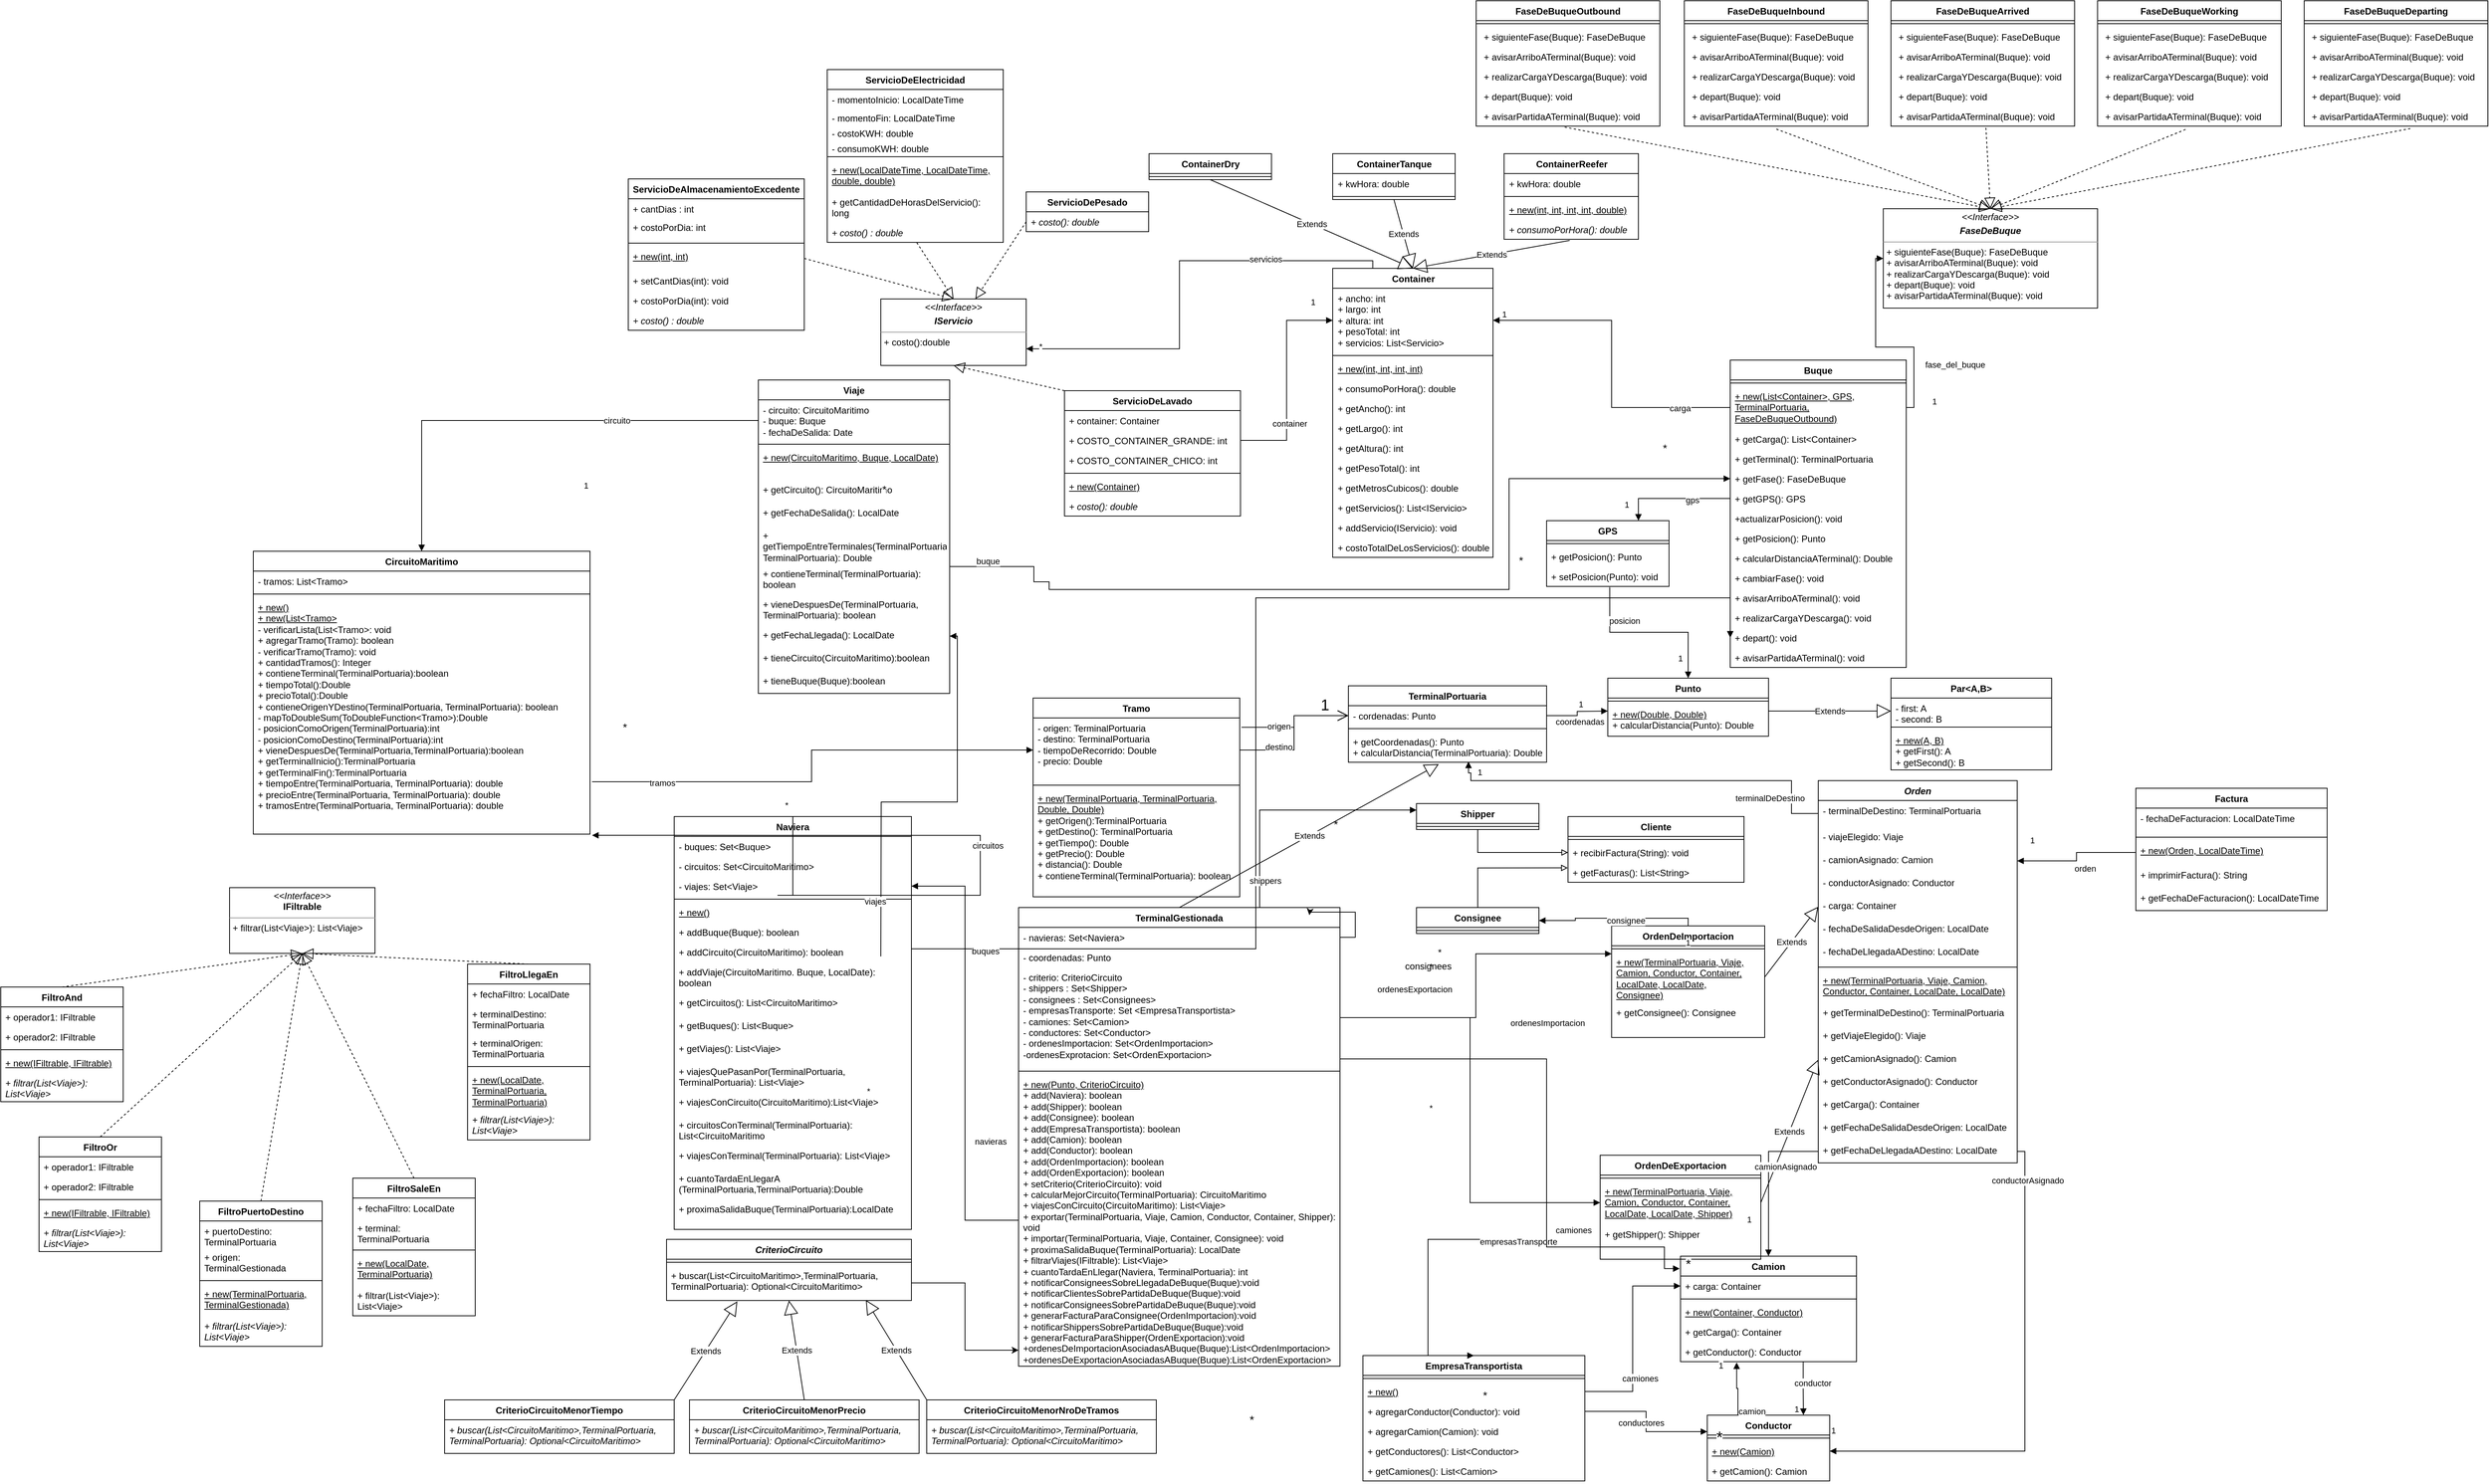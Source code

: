 <mxfile version="22.1.7" type="github">
  <diagram name="Página-1" id="1zxCoN62ttcMdRLy-pqy">
    <mxGraphModel dx="1247" dy="1858" grid="1" gridSize="10" guides="1" tooltips="1" connect="1" arrows="1" fold="1" page="1" pageScale="1" pageWidth="827" pageHeight="1169" math="0" shadow="0">
      <root>
        <mxCell id="0" />
        <mxCell id="1" parent="0" />
        <mxCell id="ABUvw_rNZOJrgvvg1hrZ-1" value="Naviera" style="swimlane;fontStyle=1;align=center;verticalAlign=top;childLayout=stackLayout;horizontal=1;startSize=26;horizontalStack=0;resizeParent=1;resizeParentMax=0;resizeLast=0;collapsible=1;marginBottom=0;whiteSpace=wrap;html=1;" parent="1" vertex="1">
          <mxGeometry x="900" y="267" width="310" height="540" as="geometry">
            <mxRectangle x="820" width="80" height="30" as="alternateBounds" />
          </mxGeometry>
        </mxCell>
        <mxCell id="ABUvw_rNZOJrgvvg1hrZ-2" value="- buques: Set&amp;lt;Buque&amp;gt;" style="text;strokeColor=none;fillColor=none;align=left;verticalAlign=top;spacingLeft=4;spacingRight=4;overflow=hidden;rotatable=0;points=[[0,0.5],[1,0.5]];portConstraint=eastwest;whiteSpace=wrap;html=1;" parent="ABUvw_rNZOJrgvvg1hrZ-1" vertex="1">
          <mxGeometry y="26" width="310" height="26" as="geometry" />
        </mxCell>
        <mxCell id="ABUvw_rNZOJrgvvg1hrZ-5" value="- circuitos: Set&amp;lt;CircuitoMaritimo&amp;gt;" style="text;strokeColor=none;fillColor=none;align=left;verticalAlign=top;spacingLeft=4;spacingRight=4;overflow=hidden;rotatable=0;points=[[0,0.5],[1,0.5]];portConstraint=eastwest;whiteSpace=wrap;html=1;" parent="ABUvw_rNZOJrgvvg1hrZ-1" vertex="1">
          <mxGeometry y="52" width="310" height="26" as="geometry" />
        </mxCell>
        <mxCell id="wMsCpwQgi6BDoyRRbQmV-76" value="- viajes: Set&amp;lt;Viaje&amp;gt;" style="text;strokeColor=none;fillColor=none;align=left;verticalAlign=top;spacingLeft=4;spacingRight=4;overflow=hidden;rotatable=0;points=[[0,0.5],[1,0.5]];portConstraint=eastwest;whiteSpace=wrap;html=1;" parent="ABUvw_rNZOJrgvvg1hrZ-1" vertex="1">
          <mxGeometry y="78" width="310" height="26" as="geometry" />
        </mxCell>
        <mxCell id="ABUvw_rNZOJrgvvg1hrZ-3" value="" style="line;strokeWidth=1;fillColor=none;align=left;verticalAlign=middle;spacingTop=-1;spacingLeft=3;spacingRight=3;rotatable=0;labelPosition=right;points=[];portConstraint=eastwest;strokeColor=inherit;" parent="ABUvw_rNZOJrgvvg1hrZ-1" vertex="1">
          <mxGeometry y="104" width="310" height="8" as="geometry" />
        </mxCell>
        <mxCell id="ABUvw_rNZOJrgvvg1hrZ-4" value="+ new()" style="text;strokeColor=none;fillColor=none;align=left;verticalAlign=top;spacingLeft=4;spacingRight=4;overflow=hidden;rotatable=0;points=[[0,0.5],[1,0.5]];portConstraint=eastwest;whiteSpace=wrap;html=1;fontStyle=4" parent="ABUvw_rNZOJrgvvg1hrZ-1" vertex="1">
          <mxGeometry y="112" width="310" height="26" as="geometry" />
        </mxCell>
        <mxCell id="QQ8LeHGLAFKrEWEsR9pz-48" value="+ addBuque(Buque): boolean" style="text;strokeColor=none;fillColor=none;align=left;verticalAlign=top;spacingLeft=4;spacingRight=4;overflow=hidden;rotatable=0;points=[[0,0.5],[1,0.5]];portConstraint=eastwest;whiteSpace=wrap;html=1;" parent="ABUvw_rNZOJrgvvg1hrZ-1" vertex="1">
          <mxGeometry y="138" width="310" height="26" as="geometry" />
        </mxCell>
        <mxCell id="QQ8LeHGLAFKrEWEsR9pz-49" value="+ addCircuito(CircuitoMaritimo): boolean" style="text;strokeColor=none;fillColor=none;align=left;verticalAlign=top;spacingLeft=4;spacingRight=4;overflow=hidden;rotatable=0;points=[[0,0.5],[1,0.5]];portConstraint=eastwest;whiteSpace=wrap;html=1;" parent="ABUvw_rNZOJrgvvg1hrZ-1" vertex="1">
          <mxGeometry y="164" width="310" height="26" as="geometry" />
        </mxCell>
        <mxCell id="QQ8LeHGLAFKrEWEsR9pz-50" value="+ addViaje(CircuitoMaritimo. Buque, LocalDate): boolean" style="text;strokeColor=none;fillColor=none;align=left;verticalAlign=top;spacingLeft=4;spacingRight=4;overflow=hidden;rotatable=0;points=[[0,0.5],[1,0.5]];portConstraint=eastwest;whiteSpace=wrap;html=1;" parent="ABUvw_rNZOJrgvvg1hrZ-1" vertex="1">
          <mxGeometry y="190" width="310" height="40" as="geometry" />
        </mxCell>
        <mxCell id="QQ8LeHGLAFKrEWEsR9pz-51" value="+ getCircuitos(): List&amp;lt;CircuitoMaritimo&amp;gt;" style="text;strokeColor=none;fillColor=none;align=left;verticalAlign=top;spacingLeft=4;spacingRight=4;overflow=hidden;rotatable=0;points=[[0,0.5],[1,0.5]];portConstraint=eastwest;whiteSpace=wrap;html=1;" parent="ABUvw_rNZOJrgvvg1hrZ-1" vertex="1">
          <mxGeometry y="230" width="310" height="30" as="geometry" />
        </mxCell>
        <mxCell id="QQ8LeHGLAFKrEWEsR9pz-52" value="+ getBuques(): List&amp;lt;Buque&amp;gt;" style="text;strokeColor=none;fillColor=none;align=left;verticalAlign=top;spacingLeft=4;spacingRight=4;overflow=hidden;rotatable=0;points=[[0,0.5],[1,0.5]];portConstraint=eastwest;whiteSpace=wrap;html=1;" parent="ABUvw_rNZOJrgvvg1hrZ-1" vertex="1">
          <mxGeometry y="260" width="310" height="30" as="geometry" />
        </mxCell>
        <mxCell id="QQ8LeHGLAFKrEWEsR9pz-53" value="+ getViajes(): List&amp;lt;Viaje&amp;gt;" style="text;strokeColor=none;fillColor=none;align=left;verticalAlign=top;spacingLeft=4;spacingRight=4;overflow=hidden;rotatable=0;points=[[0,0.5],[1,0.5]];portConstraint=eastwest;whiteSpace=wrap;html=1;" parent="ABUvw_rNZOJrgvvg1hrZ-1" vertex="1">
          <mxGeometry y="290" width="310" height="30" as="geometry" />
        </mxCell>
        <mxCell id="QQ8LeHGLAFKrEWEsR9pz-54" value="+ viajesQuePasanPor(TerminalPortuaria, TerminalPortuaria): List&amp;lt;Viaje&amp;gt;" style="text;strokeColor=none;fillColor=none;align=left;verticalAlign=top;spacingLeft=4;spacingRight=4;overflow=hidden;rotatable=0;points=[[0,0.5],[1,0.5]];portConstraint=eastwest;whiteSpace=wrap;html=1;" parent="ABUvw_rNZOJrgvvg1hrZ-1" vertex="1">
          <mxGeometry y="320" width="310" height="40" as="geometry" />
        </mxCell>
        <mxCell id="99I3r24LUMapvps_ImPc-36" value="+ viajesConCircuito(CircuitoMaritimo):List&amp;lt;Viaje&amp;gt;" style="text;strokeColor=none;fillColor=none;align=left;verticalAlign=top;spacingLeft=4;spacingRight=4;overflow=hidden;rotatable=0;points=[[0,0.5],[1,0.5]];portConstraint=eastwest;whiteSpace=wrap;html=1;" vertex="1" parent="ABUvw_rNZOJrgvvg1hrZ-1">
          <mxGeometry y="360" width="310" height="30" as="geometry" />
        </mxCell>
        <mxCell id="99I3r24LUMapvps_ImPc-37" value="&lt;div&gt;+ circuitosConTerminal(TerminalPortuaria):&lt;/div&gt;&lt;div&gt;List&amp;lt;CircuitoMaritimo&lt;/div&gt;&lt;div&gt;&lt;br&gt;&lt;/div&gt;" style="text;strokeColor=none;fillColor=none;align=left;verticalAlign=top;spacingLeft=4;spacingRight=4;overflow=hidden;rotatable=0;points=[[0,0.5],[1,0.5]];portConstraint=eastwest;whiteSpace=wrap;html=1;" vertex="1" parent="ABUvw_rNZOJrgvvg1hrZ-1">
          <mxGeometry y="390" width="310" height="40" as="geometry" />
        </mxCell>
        <mxCell id="99I3r24LUMapvps_ImPc-38" value="+ viajesConTerminal(TerminalPortuaria): List&amp;lt;Viaje&amp;gt;" style="text;strokeColor=none;fillColor=none;align=left;verticalAlign=top;spacingLeft=4;spacingRight=4;overflow=hidden;rotatable=0;points=[[0,0.5],[1,0.5]];portConstraint=eastwest;whiteSpace=wrap;html=1;" vertex="1" parent="ABUvw_rNZOJrgvvg1hrZ-1">
          <mxGeometry y="430" width="310" height="30" as="geometry" />
        </mxCell>
        <mxCell id="99I3r24LUMapvps_ImPc-39" value="&lt;div&gt;+ cuantoTardaEnLlegarA&lt;/div&gt;&lt;div&gt;(TerminalPortuaria,TerminalPortuaria):Double&lt;/div&gt;" style="text;strokeColor=none;fillColor=none;align=left;verticalAlign=top;spacingLeft=4;spacingRight=4;overflow=hidden;rotatable=0;points=[[0,0.5],[1,0.5]];portConstraint=eastwest;whiteSpace=wrap;html=1;" vertex="1" parent="ABUvw_rNZOJrgvvg1hrZ-1">
          <mxGeometry y="460" width="310" height="40" as="geometry" />
        </mxCell>
        <mxCell id="99I3r24LUMapvps_ImPc-27" value="+ proximaSalidaBuque(TerminalPortuaria):LocalDate" style="text;strokeColor=none;fillColor=none;align=left;verticalAlign=top;spacingLeft=4;spacingRight=4;overflow=hidden;rotatable=0;points=[[0,0.5],[1,0.5]];portConstraint=eastwest;whiteSpace=wrap;html=1;" vertex="1" parent="ABUvw_rNZOJrgvvg1hrZ-1">
          <mxGeometry y="500" width="310" height="40" as="geometry" />
        </mxCell>
        <mxCell id="ABUvw_rNZOJrgvvg1hrZ-6" value="TerminalGestionada" style="swimlane;fontStyle=1;align=center;verticalAlign=top;childLayout=stackLayout;horizontal=1;startSize=26;horizontalStack=0;resizeParent=1;resizeParentMax=0;resizeLast=0;collapsible=1;marginBottom=0;whiteSpace=wrap;html=1;" parent="1" vertex="1">
          <mxGeometry x="1350" y="386" width="420" height="600" as="geometry" />
        </mxCell>
        <mxCell id="99I3r24LUMapvps_ImPc-19" style="edgeStyle=orthogonalEdgeStyle;rounded=0;orthogonalLoop=1;jettySize=auto;html=1;exitX=1;exitY=0.5;exitDx=0;exitDy=0;" edge="1" parent="ABUvw_rNZOJrgvvg1hrZ-6" source="ABUvw_rNZOJrgvvg1hrZ-7">
          <mxGeometry relative="1" as="geometry">
            <mxPoint x="380" y="10" as="targetPoint" />
          </mxGeometry>
        </mxCell>
        <mxCell id="ABUvw_rNZOJrgvvg1hrZ-7" value="- navieras: Set&amp;lt;Naviera&amp;gt;" style="text;strokeColor=none;fillColor=none;align=left;verticalAlign=top;spacingLeft=4;spacingRight=4;overflow=hidden;rotatable=0;points=[[0,0.5],[1,0.5]];portConstraint=eastwest;whiteSpace=wrap;html=1;" parent="ABUvw_rNZOJrgvvg1hrZ-6" vertex="1">
          <mxGeometry y="26" width="420" height="26" as="geometry" />
        </mxCell>
        <mxCell id="I0zZV60bpWjbYKbzvoeE-28" value="- coordenadas: Punto" style="text;strokeColor=none;fillColor=none;align=left;verticalAlign=top;spacingLeft=4;spacingRight=4;overflow=hidden;rotatable=0;points=[[0,0.5],[1,0.5]];portConstraint=eastwest;whiteSpace=wrap;html=1;" parent="ABUvw_rNZOJrgvvg1hrZ-6" vertex="1">
          <mxGeometry y="52" width="420" height="26" as="geometry" />
        </mxCell>
        <mxCell id="I0zZV60bpWjbYKbzvoeE-29" value="&lt;div&gt;- criterio: CriterioCircuito&lt;br&gt;&lt;/div&gt;&lt;div&gt;- shippers : Set&amp;lt;Shipper&amp;gt;&lt;/div&gt;&lt;div&gt;- consignees : Set&amp;lt;Consignees&amp;gt;&lt;/div&gt;&lt;div&gt;- empresasTransporte: Set &amp;lt;EmpresaTransportista&amp;gt;&lt;br&gt;&lt;/div&gt;&lt;div&gt;- camiones: Set&amp;lt;Camion&amp;gt;&lt;/div&gt;&lt;div&gt;- conductores: Set&amp;lt;Conductor&amp;gt;&lt;/div&gt;&lt;div&gt;- ordenesImportacion: Set&amp;lt;OrdenImportacion&amp;gt;&lt;br&gt;&lt;/div&gt;&lt;div&gt;-ordenesExprotacion: Set&amp;lt;OrdenExportacion&amp;gt;&lt;/div&gt;&lt;div&gt;&lt;br&gt;&lt;/div&gt;" style="text;strokeColor=none;fillColor=none;align=left;verticalAlign=top;spacingLeft=4;spacingRight=4;overflow=hidden;rotatable=0;points=[[0,0.5],[1,0.5]];portConstraint=eastwest;whiteSpace=wrap;html=1;" parent="ABUvw_rNZOJrgvvg1hrZ-6" vertex="1">
          <mxGeometry y="78" width="420" height="132" as="geometry" />
        </mxCell>
        <mxCell id="ABUvw_rNZOJrgvvg1hrZ-8" value="" style="line;strokeWidth=1;fillColor=none;align=left;verticalAlign=middle;spacingTop=-1;spacingLeft=3;spacingRight=3;rotatable=0;labelPosition=right;points=[];portConstraint=eastwest;strokeColor=inherit;" parent="ABUvw_rNZOJrgvvg1hrZ-6" vertex="1">
          <mxGeometry y="210" width="420" height="8" as="geometry" />
        </mxCell>
        <mxCell id="ABUvw_rNZOJrgvvg1hrZ-9" value="&lt;div&gt;&lt;u&gt;+ new(Punto, CriterioCircuito)&lt;br&gt;&lt;/u&gt;+ add(Naviera): boolean&lt;br&gt;+ add(Shipper): boolean&lt;br&gt;+ add(Consignee): boolean&lt;br&gt;+ add(EmpresaTransportista): boolean&lt;br&gt;+ add(Camion): boolean&lt;br&gt;+ add(Conductor): boolean&lt;br&gt;+ add(OrdenImportacion): boolean&lt;br&gt;+ add(OrdenExportacion): boolean&lt;br&gt;+ setCriterio(CriterioCircuito): void&lt;br&gt;+ calcularMejorCircuito(TerminalPortuaria): CircuitoMaritimo&lt;br&gt;+ viajesConCircuito(CircuitoMaritimo): List&amp;lt;Viaje&amp;gt;&lt;/div&gt;&lt;div&gt;+ exportar(TerminalPortuaria, Viaje, Camion, Conductor, Container, Shipper): void&lt;/div&gt;&lt;div&gt;+ importar(TerminalPortuaria, Viaje, Container, Consignee): void&lt;br&gt;+ proximaSalidaBuque(TerminalPortuaria): LocalDate&lt;br&gt;+ filtrarViajes(IFiltrable): List&amp;lt;Viaje&amp;gt;&lt;br&gt;+ cuantoTardaEnLlegar(Naviera, TerminalPortuaria): int&lt;/div&gt;&lt;div&gt;+ notificarConsigneesSobreLlegadaDeBuque(Buque):void&lt;/div&gt;&lt;div&gt;+ notificarClientesSobrePartidaDeBuque(Buque):void&lt;/div&gt;&lt;div&gt;+ notificarConsigneesSobrePartidaDeBuque(Buque):void&lt;br&gt;&lt;/div&gt;&lt;div&gt;+ generarFacturaParaConsignee(OrdenImportacion):void&lt;/div&gt;&lt;div&gt;+ notificarShippersSobrePartidaDeBuque(Buque):void&lt;br&gt;&lt;/div&gt;&lt;div&gt;+ generarFacturaParaShipper(OrdenExportacion):void&lt;br&gt;&lt;/div&gt;&lt;div&gt;+ordenesDeImportacionAsociadasABuque(Buque):List&amp;lt;OrdenImportacion&amp;gt;&lt;br&gt;&lt;/div&gt;&lt;div&gt;+ordenesDeExportacionAsociadasABuque(Buque):List&amp;lt;OrdenExportacion&amp;gt;&lt;br&gt;&lt;/div&gt;" style="text;strokeColor=none;fillColor=none;align=left;verticalAlign=top;spacingLeft=4;spacingRight=4;overflow=hidden;rotatable=0;points=[[0,0.5],[1,0.5]];portConstraint=eastwest;whiteSpace=wrap;html=1;" parent="ABUvw_rNZOJrgvvg1hrZ-6" vertex="1">
          <mxGeometry y="218" width="420" height="382" as="geometry" />
        </mxCell>
        <mxCell id="ABUvw_rNZOJrgvvg1hrZ-12" value="Buque" style="swimlane;fontStyle=1;align=center;verticalAlign=top;childLayout=stackLayout;horizontal=1;startSize=26;horizontalStack=0;resizeParent=1;resizeParentMax=0;resizeLast=0;collapsible=1;marginBottom=0;whiteSpace=wrap;html=1;" parent="1" vertex="1">
          <mxGeometry x="2280" y="-330" width="230" height="402" as="geometry" />
        </mxCell>
        <mxCell id="ABUvw_rNZOJrgvvg1hrZ-14" value="" style="line;strokeWidth=1;fillColor=none;align=left;verticalAlign=middle;spacingTop=-1;spacingLeft=3;spacingRight=3;rotatable=0;labelPosition=right;points=[];portConstraint=eastwest;strokeColor=inherit;" parent="ABUvw_rNZOJrgvvg1hrZ-12" vertex="1">
          <mxGeometry y="26" width="230" height="8" as="geometry" />
        </mxCell>
        <mxCell id="ABUvw_rNZOJrgvvg1hrZ-15" value="+ new(List&amp;lt;Container&amp;gt;, GPS, &lt;br&gt;TerminalPortuaria, &lt;br&gt;FaseDeBuqueOutbound)" style="text;strokeColor=none;fillColor=none;align=left;verticalAlign=top;spacingLeft=4;spacingRight=4;overflow=hidden;rotatable=0;points=[[0,0.5],[1,0.5]];portConstraint=eastwest;whiteSpace=wrap;html=1;fontStyle=4" parent="ABUvw_rNZOJrgvvg1hrZ-12" vertex="1">
          <mxGeometry y="34" width="230" height="56" as="geometry" />
        </mxCell>
        <mxCell id="e3Tv4PrM7sJhTQVXualJ-5" value="+ getCarga(): List&amp;lt;Container&amp;gt;" style="text;strokeColor=none;fillColor=none;align=left;verticalAlign=top;spacingLeft=4;spacingRight=4;overflow=hidden;rotatable=0;points=[[0,0.5],[1,0.5]];portConstraint=eastwest;whiteSpace=wrap;html=1;" parent="ABUvw_rNZOJrgvvg1hrZ-12" vertex="1">
          <mxGeometry y="90" width="230" height="26" as="geometry" />
        </mxCell>
        <mxCell id="e3Tv4PrM7sJhTQVXualJ-6" value="+ getTerminal(): TerminalPortuaria" style="text;strokeColor=none;fillColor=none;align=left;verticalAlign=top;spacingLeft=4;spacingRight=4;overflow=hidden;rotatable=0;points=[[0,0.5],[1,0.5]];portConstraint=eastwest;whiteSpace=wrap;html=1;" parent="ABUvw_rNZOJrgvvg1hrZ-12" vertex="1">
          <mxGeometry y="116" width="230" height="26" as="geometry" />
        </mxCell>
        <mxCell id="e3Tv4PrM7sJhTQVXualJ-7" value="+ getFase(): FaseDeBuque" style="text;strokeColor=none;fillColor=none;align=left;verticalAlign=top;spacingLeft=4;spacingRight=4;overflow=hidden;rotatable=0;points=[[0,0.5],[1,0.5]];portConstraint=eastwest;whiteSpace=wrap;html=1;" parent="ABUvw_rNZOJrgvvg1hrZ-12" vertex="1">
          <mxGeometry y="142" width="230" height="26" as="geometry" />
        </mxCell>
        <mxCell id="e3Tv4PrM7sJhTQVXualJ-8" value="+ getGPS(): GPS" style="text;strokeColor=none;fillColor=none;align=left;verticalAlign=top;spacingLeft=4;spacingRight=4;overflow=hidden;rotatable=0;points=[[0,0.5],[1,0.5]];portConstraint=eastwest;whiteSpace=wrap;html=1;" parent="ABUvw_rNZOJrgvvg1hrZ-12" vertex="1">
          <mxGeometry y="168" width="230" height="26" as="geometry" />
        </mxCell>
        <mxCell id="99I3r24LUMapvps_ImPc-1" value="+actualizarPosicion(): void" style="text;strokeColor=none;fillColor=none;align=left;verticalAlign=top;spacingLeft=4;spacingRight=4;overflow=hidden;rotatable=0;points=[[0,0.5],[1,0.5]];portConstraint=eastwest;whiteSpace=wrap;html=1;" vertex="1" parent="ABUvw_rNZOJrgvvg1hrZ-12">
          <mxGeometry y="194" width="230" height="26" as="geometry" />
        </mxCell>
        <mxCell id="99I3r24LUMapvps_ImPc-2" value="+ getPosicion(): Punto " style="text;strokeColor=none;fillColor=none;align=left;verticalAlign=top;spacingLeft=4;spacingRight=4;overflow=hidden;rotatable=0;points=[[0,0.5],[1,0.5]];portConstraint=eastwest;whiteSpace=wrap;html=1;" vertex="1" parent="ABUvw_rNZOJrgvvg1hrZ-12">
          <mxGeometry y="220" width="230" height="26" as="geometry" />
        </mxCell>
        <mxCell id="e3Tv4PrM7sJhTQVXualJ-9" value="+ calcularDistanciaATerminal(): Double" style="text;strokeColor=none;fillColor=none;align=left;verticalAlign=top;spacingLeft=4;spacingRight=4;overflow=hidden;rotatable=0;points=[[0,0.5],[1,0.5]];portConstraint=eastwest;whiteSpace=wrap;html=1;" parent="ABUvw_rNZOJrgvvg1hrZ-12" vertex="1">
          <mxGeometry y="246" width="230" height="26" as="geometry" />
        </mxCell>
        <mxCell id="e3Tv4PrM7sJhTQVXualJ-10" value="+ cambiarFase(): void" style="text;strokeColor=none;fillColor=none;align=left;verticalAlign=top;spacingLeft=4;spacingRight=4;overflow=hidden;rotatable=0;points=[[0,0.5],[1,0.5]];portConstraint=eastwest;whiteSpace=wrap;html=1;" parent="ABUvw_rNZOJrgvvg1hrZ-12" vertex="1">
          <mxGeometry y="272" width="230" height="26" as="geometry" />
        </mxCell>
        <mxCell id="e3Tv4PrM7sJhTQVXualJ-11" value="+ avisarArriboATerminal(): void" style="text;strokeColor=none;fillColor=none;align=left;verticalAlign=top;spacingLeft=4;spacingRight=4;overflow=hidden;rotatable=0;points=[[0,0.5],[1,0.5]];portConstraint=eastwest;whiteSpace=wrap;html=1;" parent="ABUvw_rNZOJrgvvg1hrZ-12" vertex="1">
          <mxGeometry y="298" width="230" height="26" as="geometry" />
        </mxCell>
        <mxCell id="e3Tv4PrM7sJhTQVXualJ-12" value="+ realizarCargaYDescarga(): void" style="text;strokeColor=none;fillColor=none;align=left;verticalAlign=top;spacingLeft=4;spacingRight=4;overflow=hidden;rotatable=0;points=[[0,0.5],[1,0.5]];portConstraint=eastwest;whiteSpace=wrap;html=1;" parent="ABUvw_rNZOJrgvvg1hrZ-12" vertex="1">
          <mxGeometry y="324" width="230" height="26" as="geometry" />
        </mxCell>
        <mxCell id="e3Tv4PrM7sJhTQVXualJ-13" value="+ depart(): void" style="text;strokeColor=none;fillColor=none;align=left;verticalAlign=top;spacingLeft=4;spacingRight=4;overflow=hidden;rotatable=0;points=[[0,0.5],[1,0.5]];portConstraint=eastwest;whiteSpace=wrap;html=1;" parent="ABUvw_rNZOJrgvvg1hrZ-12" vertex="1">
          <mxGeometry y="350" width="230" height="26" as="geometry" />
        </mxCell>
        <mxCell id="e3Tv4PrM7sJhTQVXualJ-14" value="+ avisarPartidaATerminal(): void" style="text;strokeColor=none;fillColor=none;align=left;verticalAlign=top;spacingLeft=4;spacingRight=4;overflow=hidden;rotatable=0;points=[[0,0.5],[1,0.5]];portConstraint=eastwest;whiteSpace=wrap;html=1;" parent="ABUvw_rNZOJrgvvg1hrZ-12" vertex="1">
          <mxGeometry y="376" width="230" height="26" as="geometry" />
        </mxCell>
        <mxCell id="I0zZV60bpWjbYKbzvoeE-3" value="&lt;span&gt;Container&lt;/span&gt;" style="swimlane;fontStyle=1;align=center;verticalAlign=top;childLayout=stackLayout;horizontal=1;startSize=26;horizontalStack=0;resizeParent=1;resizeParentMax=0;resizeLast=0;collapsible=1;marginBottom=0;whiteSpace=wrap;html=1;" parent="1" vertex="1">
          <mxGeometry x="1760.5" y="-450" width="209.5" height="378" as="geometry" />
        </mxCell>
        <mxCell id="I0zZV60bpWjbYKbzvoeE-4" value="+ ancho: int&lt;br&gt;&lt;div&gt;+ largo: int&lt;/div&gt;&lt;div&gt;+ altura: int&lt;/div&gt;&lt;div&gt;+ pesoTotal: int&lt;/div&gt;&lt;div&gt;+ servicios: List&amp;lt;Servicio&amp;gt;&lt;/div&gt;&lt;div&gt;&lt;br&gt;&lt;/div&gt;&lt;div&gt;&lt;br&gt;&lt;/div&gt;&lt;div&gt;&lt;br&gt;&lt;/div&gt;&lt;div&gt;&lt;br&gt;&lt;/div&gt;" style="text;strokeColor=none;fillColor=none;align=left;verticalAlign=top;spacingLeft=4;spacingRight=4;overflow=hidden;rotatable=0;points=[[0,0.5],[1,0.5]];portConstraint=eastwest;whiteSpace=wrap;html=1;" parent="I0zZV60bpWjbYKbzvoeE-3" vertex="1">
          <mxGeometry y="26" width="209.5" height="84" as="geometry" />
        </mxCell>
        <mxCell id="I0zZV60bpWjbYKbzvoeE-5" value="" style="line;strokeWidth=1;fillColor=none;align=left;verticalAlign=middle;spacingTop=-1;spacingLeft=3;spacingRight=3;rotatable=0;labelPosition=right;points=[];portConstraint=eastwest;strokeColor=inherit;" parent="I0zZV60bpWjbYKbzvoeE-3" vertex="1">
          <mxGeometry y="110" width="209.5" height="8" as="geometry" />
        </mxCell>
        <mxCell id="I0zZV60bpWjbYKbzvoeE-6" value="+ new(int, int, int, int)" style="text;strokeColor=none;fillColor=none;align=left;verticalAlign=top;spacingLeft=4;spacingRight=4;overflow=hidden;rotatable=0;points=[[0,0.5],[1,0.5]];portConstraint=eastwest;whiteSpace=wrap;html=1;fontStyle=4" parent="I0zZV60bpWjbYKbzvoeE-3" vertex="1">
          <mxGeometry y="118" width="209.5" height="26" as="geometry" />
        </mxCell>
        <mxCell id="QQ8LeHGLAFKrEWEsR9pz-44" value="+ consumoPorHora(): double" style="text;strokeColor=none;fillColor=none;align=left;verticalAlign=top;spacingLeft=4;spacingRight=4;overflow=hidden;rotatable=0;points=[[0,0.5],[1,0.5]];portConstraint=eastwest;whiteSpace=wrap;html=1;" parent="I0zZV60bpWjbYKbzvoeE-3" vertex="1">
          <mxGeometry y="144" width="209.5" height="26" as="geometry" />
        </mxCell>
        <mxCell id="QQ8LeHGLAFKrEWEsR9pz-15" value="+ getAncho(): int" style="text;strokeColor=none;fillColor=none;align=left;verticalAlign=top;spacingLeft=4;spacingRight=4;overflow=hidden;rotatable=0;points=[[0,0.5],[1,0.5]];portConstraint=eastwest;whiteSpace=wrap;html=1;" parent="I0zZV60bpWjbYKbzvoeE-3" vertex="1">
          <mxGeometry y="170" width="209.5" height="26" as="geometry" />
        </mxCell>
        <mxCell id="QQ8LeHGLAFKrEWEsR9pz-16" value="+ getLargo(): int" style="text;strokeColor=none;fillColor=none;align=left;verticalAlign=top;spacingLeft=4;spacingRight=4;overflow=hidden;rotatable=0;points=[[0,0.5],[1,0.5]];portConstraint=eastwest;whiteSpace=wrap;html=1;" parent="I0zZV60bpWjbYKbzvoeE-3" vertex="1">
          <mxGeometry y="196" width="209.5" height="26" as="geometry" />
        </mxCell>
        <mxCell id="QQ8LeHGLAFKrEWEsR9pz-19" value="+ getAltura(): int" style="text;strokeColor=none;fillColor=none;align=left;verticalAlign=top;spacingLeft=4;spacingRight=4;overflow=hidden;rotatable=0;points=[[0,0.5],[1,0.5]];portConstraint=eastwest;whiteSpace=wrap;html=1;" parent="I0zZV60bpWjbYKbzvoeE-3" vertex="1">
          <mxGeometry y="222" width="209.5" height="26" as="geometry" />
        </mxCell>
        <mxCell id="QQ8LeHGLAFKrEWEsR9pz-20" value="+ getPesoTotal(): int" style="text;strokeColor=none;fillColor=none;align=left;verticalAlign=top;spacingLeft=4;spacingRight=4;overflow=hidden;rotatable=0;points=[[0,0.5],[1,0.5]];portConstraint=eastwest;whiteSpace=wrap;html=1;" parent="I0zZV60bpWjbYKbzvoeE-3" vertex="1">
          <mxGeometry y="248" width="209.5" height="26" as="geometry" />
        </mxCell>
        <mxCell id="QQ8LeHGLAFKrEWEsR9pz-21" value="+ getMetrosCubicos(): double" style="text;strokeColor=none;fillColor=none;align=left;verticalAlign=top;spacingLeft=4;spacingRight=4;overflow=hidden;rotatable=0;points=[[0,0.5],[1,0.5]];portConstraint=eastwest;whiteSpace=wrap;html=1;" parent="I0zZV60bpWjbYKbzvoeE-3" vertex="1">
          <mxGeometry y="274" width="209.5" height="26" as="geometry" />
        </mxCell>
        <mxCell id="QQ8LeHGLAFKrEWEsR9pz-22" value="+ getServicios(): List&amp;lt;IServicio&amp;gt;" style="text;strokeColor=none;fillColor=none;align=left;verticalAlign=top;spacingLeft=4;spacingRight=4;overflow=hidden;rotatable=0;points=[[0,0.5],[1,0.5]];portConstraint=eastwest;whiteSpace=wrap;html=1;" parent="I0zZV60bpWjbYKbzvoeE-3" vertex="1">
          <mxGeometry y="300" width="209.5" height="26" as="geometry" />
        </mxCell>
        <mxCell id="QQ8LeHGLAFKrEWEsR9pz-23" value="+ addServicio(IServicio): void" style="text;strokeColor=none;fillColor=none;align=left;verticalAlign=top;spacingLeft=4;spacingRight=4;overflow=hidden;rotatable=0;points=[[0,0.5],[1,0.5]];portConstraint=eastwest;whiteSpace=wrap;html=1;" parent="I0zZV60bpWjbYKbzvoeE-3" vertex="1">
          <mxGeometry y="326" width="209.5" height="26" as="geometry" />
        </mxCell>
        <mxCell id="QQ8LeHGLAFKrEWEsR9pz-24" value="+ costoTotalDeLosServicios(): double" style="text;strokeColor=none;fillColor=none;align=left;verticalAlign=top;spacingLeft=4;spacingRight=4;overflow=hidden;rotatable=0;points=[[0,0.5],[1,0.5]];portConstraint=eastwest;whiteSpace=wrap;html=1;" parent="I0zZV60bpWjbYKbzvoeE-3" vertex="1">
          <mxGeometry y="352" width="209.5" height="26" as="geometry" />
        </mxCell>
        <mxCell id="vE86NBOg6e0xh6bUCSpT-1" value="ContainerDry" style="swimlane;fontStyle=1;align=center;verticalAlign=top;childLayout=stackLayout;horizontal=1;startSize=26;horizontalStack=0;resizeParent=1;resizeParentMax=0;resizeLast=0;collapsible=1;marginBottom=0;whiteSpace=wrap;html=1;" parent="1" vertex="1">
          <mxGeometry x="1520.5" y="-600" width="160" height="34" as="geometry" />
        </mxCell>
        <mxCell id="vE86NBOg6e0xh6bUCSpT-3" value="" style="line;strokeWidth=1;fillColor=none;align=left;verticalAlign=middle;spacingTop=-1;spacingLeft=3;spacingRight=3;rotatable=0;labelPosition=right;points=[];portConstraint=eastwest;strokeColor=inherit;" parent="vE86NBOg6e0xh6bUCSpT-1" vertex="1">
          <mxGeometry y="26" width="160" height="8" as="geometry" />
        </mxCell>
        <mxCell id="vE86NBOg6e0xh6bUCSpT-9" value="ContainerTanque" style="swimlane;fontStyle=1;align=center;verticalAlign=top;childLayout=stackLayout;horizontal=1;startSize=26;horizontalStack=0;resizeParent=1;resizeParentMax=0;resizeLast=0;collapsible=1;marginBottom=0;whiteSpace=wrap;html=1;" parent="1" vertex="1">
          <mxGeometry x="1760.5" y="-600" width="160" height="60" as="geometry" />
        </mxCell>
        <mxCell id="QQ8LeHGLAFKrEWEsR9pz-27" value="+ kwHora: double" style="text;strokeColor=none;fillColor=none;align=left;verticalAlign=top;spacingLeft=4;spacingRight=4;overflow=hidden;rotatable=0;points=[[0,0.5],[1,0.5]];portConstraint=eastwest;whiteSpace=wrap;html=1;" parent="vE86NBOg6e0xh6bUCSpT-9" vertex="1">
          <mxGeometry y="26" width="160" height="26" as="geometry" />
        </mxCell>
        <mxCell id="vE86NBOg6e0xh6bUCSpT-11" value="" style="line;strokeWidth=1;fillColor=none;align=left;verticalAlign=middle;spacingTop=-1;spacingLeft=3;spacingRight=3;rotatable=0;labelPosition=right;points=[];portConstraint=eastwest;strokeColor=inherit;" parent="vE86NBOg6e0xh6bUCSpT-9" vertex="1">
          <mxGeometry y="52" width="160" height="8" as="geometry" />
        </mxCell>
        <mxCell id="I0zZV60bpWjbYKbzvoeE-7" value="EmpresaTransportista" style="swimlane;fontStyle=1;align=center;verticalAlign=top;childLayout=stackLayout;horizontal=1;startSize=26;horizontalStack=0;resizeParent=1;resizeParentMax=0;resizeLast=0;collapsible=1;marginBottom=0;whiteSpace=wrap;html=1;" parent="1" vertex="1">
          <mxGeometry x="1800" y="972" width="290" height="164" as="geometry" />
        </mxCell>
        <mxCell id="I0zZV60bpWjbYKbzvoeE-9" value="" style="line;strokeWidth=1;fillColor=none;align=left;verticalAlign=middle;spacingTop=-1;spacingLeft=3;spacingRight=3;rotatable=0;labelPosition=right;points=[];portConstraint=eastwest;strokeColor=inherit;" parent="I0zZV60bpWjbYKbzvoeE-7" vertex="1">
          <mxGeometry y="26" width="290" height="8" as="geometry" />
        </mxCell>
        <mxCell id="I0zZV60bpWjbYKbzvoeE-10" value="+ new()" style="text;strokeColor=none;fillColor=none;align=left;verticalAlign=top;spacingLeft=4;spacingRight=4;overflow=hidden;rotatable=0;points=[[0,0.5],[1,0.5]];portConstraint=eastwest;whiteSpace=wrap;html=1;fontStyle=4" parent="I0zZV60bpWjbYKbzvoeE-7" vertex="1">
          <mxGeometry y="34" width="290" height="26" as="geometry" />
        </mxCell>
        <mxCell id="LPZ_iTTPC1OW5Bad9vyf-11" value="+ agregarConductor(Conductor): void" style="text;strokeColor=none;fillColor=none;align=left;verticalAlign=top;spacingLeft=4;spacingRight=4;overflow=hidden;rotatable=0;points=[[0,0.5],[1,0.5]];portConstraint=eastwest;whiteSpace=wrap;html=1;" parent="I0zZV60bpWjbYKbzvoeE-7" vertex="1">
          <mxGeometry y="60" width="290" height="26" as="geometry" />
        </mxCell>
        <mxCell id="LPZ_iTTPC1OW5Bad9vyf-12" value="+ agregarCamion(Camion): void" style="text;strokeColor=none;fillColor=none;align=left;verticalAlign=top;spacingLeft=4;spacingRight=4;overflow=hidden;rotatable=0;points=[[0,0.5],[1,0.5]];portConstraint=eastwest;whiteSpace=wrap;html=1;" parent="I0zZV60bpWjbYKbzvoeE-7" vertex="1">
          <mxGeometry y="86" width="290" height="26" as="geometry" />
        </mxCell>
        <mxCell id="LPZ_iTTPC1OW5Bad9vyf-14" value="+ getConductores(): List&amp;lt;Conductor&amp;gt;" style="text;strokeColor=none;fillColor=none;align=left;verticalAlign=top;spacingLeft=4;spacingRight=4;overflow=hidden;rotatable=0;points=[[0,0.5],[1,0.5]];portConstraint=eastwest;whiteSpace=wrap;html=1;" parent="I0zZV60bpWjbYKbzvoeE-7" vertex="1">
          <mxGeometry y="112" width="290" height="26" as="geometry" />
        </mxCell>
        <mxCell id="LPZ_iTTPC1OW5Bad9vyf-15" value="+ getCamiones(): List&amp;lt;Camion&amp;gt;" style="text;strokeColor=none;fillColor=none;align=left;verticalAlign=top;spacingLeft=4;spacingRight=4;overflow=hidden;rotatable=0;points=[[0,0.5],[1,0.5]];portConstraint=eastwest;whiteSpace=wrap;html=1;" parent="I0zZV60bpWjbYKbzvoeE-7" vertex="1">
          <mxGeometry y="138" width="290" height="26" as="geometry" />
        </mxCell>
        <mxCell id="I0zZV60bpWjbYKbzvoeE-11" value="Camion" style="swimlane;fontStyle=1;align=center;verticalAlign=top;childLayout=stackLayout;horizontal=1;startSize=26;horizontalStack=0;resizeParent=1;resizeParentMax=0;resizeLast=0;collapsible=1;marginBottom=0;whiteSpace=wrap;html=1;" parent="1" vertex="1">
          <mxGeometry x="2215" y="842" width="230" height="138" as="geometry" />
        </mxCell>
        <mxCell id="I0zZV60bpWjbYKbzvoeE-12" value="+ carga: Container" style="text;strokeColor=none;fillColor=none;align=left;verticalAlign=top;spacingLeft=4;spacingRight=4;overflow=hidden;rotatable=0;points=[[0,0.5],[1,0.5]];portConstraint=eastwest;whiteSpace=wrap;html=1;" parent="I0zZV60bpWjbYKbzvoeE-11" vertex="1">
          <mxGeometry y="26" width="230" height="26" as="geometry" />
        </mxCell>
        <mxCell id="I0zZV60bpWjbYKbzvoeE-13" value="" style="line;strokeWidth=1;fillColor=none;align=left;verticalAlign=middle;spacingTop=-1;spacingLeft=3;spacingRight=3;rotatable=0;labelPosition=right;points=[];portConstraint=eastwest;strokeColor=inherit;" parent="I0zZV60bpWjbYKbzvoeE-11" vertex="1">
          <mxGeometry y="52" width="230" height="8" as="geometry" />
        </mxCell>
        <mxCell id="I0zZV60bpWjbYKbzvoeE-14" value="+ new(Container, Conductor)" style="text;strokeColor=none;fillColor=none;align=left;verticalAlign=top;spacingLeft=4;spacingRight=4;overflow=hidden;rotatable=0;points=[[0,0.5],[1,0.5]];portConstraint=eastwest;whiteSpace=wrap;html=1;fontStyle=4" parent="I0zZV60bpWjbYKbzvoeE-11" vertex="1">
          <mxGeometry y="60" width="230" height="26" as="geometry" />
        </mxCell>
        <mxCell id="LPZ_iTTPC1OW5Bad9vyf-5" value="+ getCarga(): Container" style="text;strokeColor=none;fillColor=none;align=left;verticalAlign=top;spacingLeft=4;spacingRight=4;overflow=hidden;rotatable=0;points=[[0,0.5],[1,0.5]];portConstraint=eastwest;whiteSpace=wrap;html=1;" parent="I0zZV60bpWjbYKbzvoeE-11" vertex="1">
          <mxGeometry y="86" width="230" height="26" as="geometry" />
        </mxCell>
        <mxCell id="LPZ_iTTPC1OW5Bad9vyf-6" value="+ getConductor(): Conductor" style="text;strokeColor=none;fillColor=none;align=left;verticalAlign=top;spacingLeft=4;spacingRight=4;overflow=hidden;rotatable=0;points=[[0,0.5],[1,0.5]];portConstraint=eastwest;whiteSpace=wrap;html=1;" parent="I0zZV60bpWjbYKbzvoeE-11" vertex="1">
          <mxGeometry y="112" width="230" height="26" as="geometry" />
        </mxCell>
        <mxCell id="I0zZV60bpWjbYKbzvoeE-16" value="TerminalPortuaria" style="swimlane;fontStyle=1;align=center;verticalAlign=top;childLayout=stackLayout;horizontal=1;startSize=26;horizontalStack=0;resizeParent=1;resizeParentMax=0;resizeLast=0;collapsible=1;marginBottom=0;whiteSpace=wrap;html=1;" parent="1" vertex="1">
          <mxGeometry x="1781" y="96" width="259" height="100" as="geometry" />
        </mxCell>
        <mxCell id="I0zZV60bpWjbYKbzvoeE-17" value="- cordenadas:&amp;nbsp;Punto" style="text;strokeColor=none;fillColor=none;align=left;verticalAlign=top;spacingLeft=4;spacingRight=4;overflow=hidden;rotatable=0;points=[[0,0.5],[1,0.5]];portConstraint=eastwest;whiteSpace=wrap;html=1;" parent="I0zZV60bpWjbYKbzvoeE-16" vertex="1">
          <mxGeometry y="26" width="259" height="26" as="geometry" />
        </mxCell>
        <mxCell id="I0zZV60bpWjbYKbzvoeE-18" value="" style="line;strokeWidth=1;fillColor=none;align=left;verticalAlign=middle;spacingTop=-1;spacingLeft=3;spacingRight=3;rotatable=0;labelPosition=right;points=[];portConstraint=eastwest;strokeColor=inherit;" parent="I0zZV60bpWjbYKbzvoeE-16" vertex="1">
          <mxGeometry y="52" width="259" height="8" as="geometry" />
        </mxCell>
        <mxCell id="I0zZV60bpWjbYKbzvoeE-19" value="+ getCoordenadas(): Punto&lt;br&gt;+ calcularDistancia(TerminalPortuaria): Double" style="text;strokeColor=none;fillColor=none;align=left;verticalAlign=top;spacingLeft=4;spacingRight=4;overflow=hidden;rotatable=0;points=[[0,0.5],[1,0.5]];portConstraint=eastwest;whiteSpace=wrap;html=1;" parent="I0zZV60bpWjbYKbzvoeE-16" vertex="1">
          <mxGeometry y="60" width="259" height="40" as="geometry" />
        </mxCell>
        <mxCell id="vE86NBOg6e0xh6bUCSpT-18" value="Tramo" style="swimlane;fontStyle=1;align=center;verticalAlign=top;childLayout=stackLayout;horizontal=1;startSize=26;horizontalStack=0;resizeParent=1;resizeParentMax=0;resizeLast=0;collapsible=1;marginBottom=0;whiteSpace=wrap;html=1;" parent="1" vertex="1">
          <mxGeometry x="1369" y="112" width="270" height="260" as="geometry" />
        </mxCell>
        <mxCell id="vE86NBOg6e0xh6bUCSpT-19" value="&lt;div&gt;- origen: TerminalPortuaria&lt;/div&gt;&lt;div&gt;- destino: TerminalPortuaria&lt;/div&gt;&lt;div&gt;- tiempoDeRecorrido: Double&lt;br&gt;- precio: Double&lt;/div&gt;&lt;div&gt;&lt;br&gt;&lt;/div&gt;" style="text;strokeColor=none;fillColor=none;align=left;verticalAlign=top;spacingLeft=4;spacingRight=4;overflow=hidden;rotatable=0;points=[[0,0.5],[1,0.5]];portConstraint=eastwest;whiteSpace=wrap;html=1;" parent="vE86NBOg6e0xh6bUCSpT-18" vertex="1">
          <mxGeometry y="26" width="270" height="84" as="geometry" />
        </mxCell>
        <mxCell id="vE86NBOg6e0xh6bUCSpT-20" value="" style="line;strokeWidth=1;fillColor=none;align=left;verticalAlign=middle;spacingTop=-1;spacingLeft=3;spacingRight=3;rotatable=0;labelPosition=right;points=[];portConstraint=eastwest;strokeColor=inherit;" parent="vE86NBOg6e0xh6bUCSpT-18" vertex="1">
          <mxGeometry y="110" width="270" height="8" as="geometry" />
        </mxCell>
        <mxCell id="vE86NBOg6e0xh6bUCSpT-21" value="&lt;u&gt;+ new(TerminalPortuaria, TerminalPortuaria, Double, Double)&lt;/u&gt;&lt;br&gt;+ getOrigen():TerminalPortuaria&lt;br&gt;+ getDestino(): TerminalPortuaria&lt;br&gt;+ getTiempo(): Double&lt;br&gt;+ getPrecio(): Double&lt;br&gt;+ distancia(): Double&lt;br&gt;+ contieneTerminal(TerminalPortuaria): boolean" style="text;strokeColor=none;fillColor=none;align=left;verticalAlign=top;spacingLeft=4;spacingRight=4;overflow=hidden;rotatable=0;points=[[0,0.5],[1,0.5]];portConstraint=eastwest;whiteSpace=wrap;html=1;" parent="vE86NBOg6e0xh6bUCSpT-18" vertex="1">
          <mxGeometry y="118" width="270" height="142" as="geometry" />
        </mxCell>
        <mxCell id="vE86NBOg6e0xh6bUCSpT-22" value="CircuitoMaritimo" style="swimlane;fontStyle=1;align=center;verticalAlign=top;childLayout=stackLayout;horizontal=1;startSize=26;horizontalStack=0;resizeParent=1;resizeParentMax=0;resizeLast=0;collapsible=1;marginBottom=0;whiteSpace=wrap;html=1;" parent="1" vertex="1">
          <mxGeometry x="350" y="-80" width="440" height="370" as="geometry" />
        </mxCell>
        <mxCell id="vE86NBOg6e0xh6bUCSpT-23" value="- tramos: List&amp;lt;Tramo&amp;gt;" style="text;strokeColor=none;fillColor=none;align=left;verticalAlign=top;spacingLeft=4;spacingRight=4;overflow=hidden;rotatable=0;points=[[0,0.5],[1,0.5]];portConstraint=eastwest;whiteSpace=wrap;html=1;" parent="vE86NBOg6e0xh6bUCSpT-22" vertex="1">
          <mxGeometry y="26" width="440" height="26" as="geometry" />
        </mxCell>
        <mxCell id="vE86NBOg6e0xh6bUCSpT-24" value="" style="line;strokeWidth=1;fillColor=none;align=left;verticalAlign=middle;spacingTop=-1;spacingLeft=3;spacingRight=3;rotatable=0;labelPosition=right;points=[];portConstraint=eastwest;strokeColor=inherit;" parent="vE86NBOg6e0xh6bUCSpT-22" vertex="1">
          <mxGeometry y="52" width="440" height="8" as="geometry" />
        </mxCell>
        <mxCell id="vE86NBOg6e0xh6bUCSpT-25" value="&lt;u&gt;+ new()&lt;br&gt;+ new(List&amp;lt;Tramo&amp;gt;&lt;br&gt;&lt;/u&gt;- verificarLista(List&amp;lt;Tramo&amp;gt;: void&lt;br&gt;+ agregarTramo(Tramo): boolean&lt;br&gt;- verificarTramo(Tramo): void&lt;br&gt;+ cantidadTramos(): Integer&lt;br&gt;+ contieneTerminal(TerminalPortuaria):boolean&lt;br&gt;+ tiempoTotal():Double&lt;br&gt;+ precioTotal():Double&lt;br&gt;+ contieneOrigenYDestino(TerminalPortuaria, TerminalPortuaria): boolean&lt;br&gt;- mapToDoubleSum(ToDoubleFunction&amp;lt;Tramo&amp;gt;):Double&lt;br&gt;- posicionComoOrigen(TerminalPortuaria):int&lt;br&gt;&lt;div&gt;- posicionComoDestino(TerminalPortuaria):int&lt;/div&gt;&lt;div&gt;+ vieneDespuesDe(TerminalPortuaria,TerminalPortuaria):boolean&lt;/div&gt;&lt;div&gt;+ getTerminalInicio():TerminalPortuaria&lt;/div&gt;&lt;div&gt;+ getTerminalFin():TerminalPortuaria&lt;/div&gt;&lt;div&gt;+ tiempoEntre(TerminalPortuaria, TerminalPortuaria): double&lt;/div&gt;&lt;div&gt;+ precioEntre(TerminalPortuaria, TerminalPortuaria): double&lt;/div&gt;&lt;div&gt;+ tramosEntre(TerminalPortuaria, TerminalPortuaria): double&lt;/div&gt;" style="text;strokeColor=none;fillColor=none;align=left;verticalAlign=top;spacingLeft=4;spacingRight=4;overflow=hidden;rotatable=0;points=[[0,0.5],[1,0.5]];portConstraint=eastwest;whiteSpace=wrap;html=1;" parent="vE86NBOg6e0xh6bUCSpT-22" vertex="1">
          <mxGeometry y="60" width="440" height="310" as="geometry" />
        </mxCell>
        <mxCell id="I0zZV60bpWjbYKbzvoeE-34" value="FiltroPuertoDestino" style="swimlane;fontStyle=1;align=center;verticalAlign=top;childLayout=stackLayout;horizontal=1;startSize=26;horizontalStack=0;resizeParent=1;resizeParentMax=0;resizeLast=0;collapsible=1;marginBottom=0;whiteSpace=wrap;html=1;" parent="1" vertex="1">
          <mxGeometry x="280" y="770" width="160" height="190" as="geometry" />
        </mxCell>
        <mxCell id="I0zZV60bpWjbYKbzvoeE-35" value="+ puertoDestino: TerminalPortuaria" style="text;strokeColor=none;fillColor=none;align=left;verticalAlign=top;spacingLeft=4;spacingRight=4;overflow=hidden;rotatable=0;points=[[0,0.5],[1,0.5]];portConstraint=eastwest;whiteSpace=wrap;html=1;" parent="I0zZV60bpWjbYKbzvoeE-34" vertex="1">
          <mxGeometry y="26" width="160" height="34" as="geometry" />
        </mxCell>
        <mxCell id="QQ8LeHGLAFKrEWEsR9pz-64" value="+ origen: TerminalGestionada" style="text;strokeColor=none;fillColor=none;align=left;verticalAlign=top;spacingLeft=4;spacingRight=4;overflow=hidden;rotatable=0;points=[[0,0.5],[1,0.5]];portConstraint=eastwest;whiteSpace=wrap;html=1;" parent="I0zZV60bpWjbYKbzvoeE-34" vertex="1">
          <mxGeometry y="60" width="160" height="40" as="geometry" />
        </mxCell>
        <mxCell id="I0zZV60bpWjbYKbzvoeE-36" value="" style="line;strokeWidth=1;fillColor=none;align=left;verticalAlign=middle;spacingTop=-1;spacingLeft=3;spacingRight=3;rotatable=0;labelPosition=right;points=[];portConstraint=eastwest;strokeColor=inherit;" parent="I0zZV60bpWjbYKbzvoeE-34" vertex="1">
          <mxGeometry y="100" width="160" height="8" as="geometry" />
        </mxCell>
        <mxCell id="I0zZV60bpWjbYKbzvoeE-37" value="+ new(TerminalPortuaria, TerminalGestionada)" style="text;strokeColor=none;fillColor=none;align=left;verticalAlign=top;spacingLeft=4;spacingRight=4;overflow=hidden;rotatable=0;points=[[0,0.5],[1,0.5]];portConstraint=eastwest;whiteSpace=wrap;html=1;fontStyle=4" parent="I0zZV60bpWjbYKbzvoeE-34" vertex="1">
          <mxGeometry y="108" width="160" height="42" as="geometry" />
        </mxCell>
        <mxCell id="QQ8LeHGLAFKrEWEsR9pz-65" value="+ filtrar(List&amp;lt;Viaje&amp;gt;): List&amp;lt;Viaje&amp;gt;" style="text;strokeColor=none;fillColor=none;align=left;verticalAlign=top;spacingLeft=4;spacingRight=4;overflow=hidden;rotatable=0;points=[[0,0.5],[1,0.5]];portConstraint=eastwest;whiteSpace=wrap;html=1;fontStyle=2" parent="I0zZV60bpWjbYKbzvoeE-34" vertex="1">
          <mxGeometry y="150" width="160" height="40" as="geometry" />
        </mxCell>
        <mxCell id="I0zZV60bpWjbYKbzvoeE-38" value="FiltroLlegaEn" style="swimlane;fontStyle=1;align=center;verticalAlign=top;childLayout=stackLayout;horizontal=1;startSize=26;horizontalStack=0;resizeParent=1;resizeParentMax=0;resizeLast=0;collapsible=1;marginBottom=0;whiteSpace=wrap;html=1;" parent="1" vertex="1">
          <mxGeometry x="630" y="460" width="160" height="230" as="geometry" />
        </mxCell>
        <mxCell id="I0zZV60bpWjbYKbzvoeE-39" value="+ fechaFiltro: LocalDate" style="text;strokeColor=none;fillColor=none;align=left;verticalAlign=top;spacingLeft=4;spacingRight=4;overflow=hidden;rotatable=0;points=[[0,0.5],[1,0.5]];portConstraint=eastwest;whiteSpace=wrap;html=1;" parent="I0zZV60bpWjbYKbzvoeE-38" vertex="1">
          <mxGeometry y="26" width="160" height="26" as="geometry" />
        </mxCell>
        <mxCell id="QQ8LeHGLAFKrEWEsR9pz-68" value="+ terminalDestino: TerminalPortuaria" style="text;strokeColor=none;fillColor=none;align=left;verticalAlign=top;spacingLeft=4;spacingRight=4;overflow=hidden;rotatable=0;points=[[0,0.5],[1,0.5]];portConstraint=eastwest;whiteSpace=wrap;html=1;" parent="I0zZV60bpWjbYKbzvoeE-38" vertex="1">
          <mxGeometry y="52" width="160" height="38" as="geometry" />
        </mxCell>
        <mxCell id="QQ8LeHGLAFKrEWEsR9pz-69" value="+ terminalOrigen: TerminalPortuaria" style="text;strokeColor=none;fillColor=none;align=left;verticalAlign=top;spacingLeft=4;spacingRight=4;overflow=hidden;rotatable=0;points=[[0,0.5],[1,0.5]];portConstraint=eastwest;whiteSpace=wrap;html=1;" parent="I0zZV60bpWjbYKbzvoeE-38" vertex="1">
          <mxGeometry y="90" width="160" height="40" as="geometry" />
        </mxCell>
        <mxCell id="I0zZV60bpWjbYKbzvoeE-40" value="" style="line;strokeWidth=1;fillColor=none;align=left;verticalAlign=middle;spacingTop=-1;spacingLeft=3;spacingRight=3;rotatable=0;labelPosition=right;points=[];portConstraint=eastwest;strokeColor=inherit;" parent="I0zZV60bpWjbYKbzvoeE-38" vertex="1">
          <mxGeometry y="130" width="160" height="8" as="geometry" />
        </mxCell>
        <mxCell id="I0zZV60bpWjbYKbzvoeE-41" value="+ new(LocalDate, TerminalPortuaria, TerminalPortuaria)" style="text;strokeColor=none;fillColor=none;align=left;verticalAlign=top;spacingLeft=4;spacingRight=4;overflow=hidden;rotatable=0;points=[[0,0.5],[1,0.5]];portConstraint=eastwest;whiteSpace=wrap;html=1;fontStyle=4" parent="I0zZV60bpWjbYKbzvoeE-38" vertex="1">
          <mxGeometry y="138" width="160" height="52" as="geometry" />
        </mxCell>
        <mxCell id="QQ8LeHGLAFKrEWEsR9pz-70" value="+ filtrar(List&amp;lt;Viaje&amp;gt;): List&amp;lt;Viaje&amp;gt;" style="text;strokeColor=none;fillColor=none;align=left;verticalAlign=top;spacingLeft=4;spacingRight=4;overflow=hidden;rotatable=0;points=[[0,0.5],[1,0.5]];portConstraint=eastwest;whiteSpace=wrap;html=1;fontStyle=2" parent="I0zZV60bpWjbYKbzvoeE-38" vertex="1">
          <mxGeometry y="190" width="160" height="40" as="geometry" />
        </mxCell>
        <mxCell id="I0zZV60bpWjbYKbzvoeE-42" value="FiltroSaleEn" style="swimlane;fontStyle=1;align=center;verticalAlign=top;childLayout=stackLayout;horizontal=1;startSize=26;horizontalStack=0;resizeParent=1;resizeParentMax=0;resizeLast=0;collapsible=1;marginBottom=0;whiteSpace=wrap;html=1;" parent="1" vertex="1">
          <mxGeometry x="480" y="740" width="160" height="180" as="geometry" />
        </mxCell>
        <mxCell id="I0zZV60bpWjbYKbzvoeE-43" value="+ fechaFiltro: LocalDate" style="text;strokeColor=none;fillColor=none;align=left;verticalAlign=top;spacingLeft=4;spacingRight=4;overflow=hidden;rotatable=0;points=[[0,0.5],[1,0.5]];portConstraint=eastwest;whiteSpace=wrap;html=1;" parent="I0zZV60bpWjbYKbzvoeE-42" vertex="1">
          <mxGeometry y="26" width="160" height="26" as="geometry" />
        </mxCell>
        <mxCell id="QQ8LeHGLAFKrEWEsR9pz-66" value="+ terminal: TerminalPortuaria" style="text;strokeColor=none;fillColor=none;align=left;verticalAlign=top;spacingLeft=4;spacingRight=4;overflow=hidden;rotatable=0;points=[[0,0.5],[1,0.5]];portConstraint=eastwest;whiteSpace=wrap;html=1;" parent="I0zZV60bpWjbYKbzvoeE-42" vertex="1">
          <mxGeometry y="52" width="160" height="38" as="geometry" />
        </mxCell>
        <mxCell id="I0zZV60bpWjbYKbzvoeE-44" value="" style="line;strokeWidth=1;fillColor=none;align=left;verticalAlign=middle;spacingTop=-1;spacingLeft=3;spacingRight=3;rotatable=0;labelPosition=right;points=[];portConstraint=eastwest;strokeColor=inherit;" parent="I0zZV60bpWjbYKbzvoeE-42" vertex="1">
          <mxGeometry y="90" width="160" height="8" as="geometry" />
        </mxCell>
        <mxCell id="I0zZV60bpWjbYKbzvoeE-45" value="+ new(LocalDate, TerminalPortuaria)" style="text;strokeColor=none;fillColor=none;align=left;verticalAlign=top;spacingLeft=4;spacingRight=4;overflow=hidden;rotatable=0;points=[[0,0.5],[1,0.5]];portConstraint=eastwest;whiteSpace=wrap;html=1;fontStyle=4" parent="I0zZV60bpWjbYKbzvoeE-42" vertex="1">
          <mxGeometry y="98" width="160" height="42" as="geometry" />
        </mxCell>
        <mxCell id="QQ8LeHGLAFKrEWEsR9pz-67" value="+ filtrar(List&amp;lt;Viaje&amp;gt;): List&amp;lt;Viaje&amp;gt;" style="text;strokeColor=none;fillColor=none;align=left;verticalAlign=top;spacingLeft=4;spacingRight=4;overflow=hidden;rotatable=0;points=[[0,0.5],[1,0.5]];portConstraint=eastwest;whiteSpace=wrap;html=1;" parent="I0zZV60bpWjbYKbzvoeE-42" vertex="1">
          <mxGeometry y="140" width="160" height="40" as="geometry" />
        </mxCell>
        <mxCell id="vE86NBOg6e0xh6bUCSpT-35" value="FaseDeBuqueOutbound" style="swimlane;fontStyle=1;align=center;verticalAlign=top;childLayout=stackLayout;horizontal=1;startSize=26;horizontalStack=0;resizeParent=1;resizeParentMax=0;resizeLast=0;collapsible=1;marginBottom=0;whiteSpace=wrap;html=1;" parent="1" vertex="1">
          <mxGeometry x="1948" y="-800" width="240" height="164" as="geometry" />
        </mxCell>
        <mxCell id="vE86NBOg6e0xh6bUCSpT-37" value="" style="line;strokeWidth=1;fillColor=none;align=left;verticalAlign=middle;spacingTop=-1;spacingLeft=3;spacingRight=3;rotatable=0;labelPosition=right;points=[];portConstraint=eastwest;strokeColor=inherit;" parent="vE86NBOg6e0xh6bUCSpT-35" vertex="1">
          <mxGeometry y="26" width="240" height="8" as="geometry" />
        </mxCell>
        <mxCell id="e3Tv4PrM7sJhTQVXualJ-16" value="&lt;p style=&quot;border-color: var(--border-color); margin: 0px 0px 0px 4px;&quot;&gt;+ siguienteFase(Buque): FaseDeBuque&lt;br&gt;&lt;/p&gt;" style="text;strokeColor=none;fillColor=none;align=left;verticalAlign=top;spacingLeft=4;spacingRight=4;overflow=hidden;rotatable=0;points=[[0,0.5],[1,0.5]];portConstraint=eastwest;whiteSpace=wrap;html=1;" parent="vE86NBOg6e0xh6bUCSpT-35" vertex="1">
          <mxGeometry y="34" width="240" height="26" as="geometry" />
        </mxCell>
        <mxCell id="e3Tv4PrM7sJhTQVXualJ-17" value="&lt;p style=&quot;border-color: var(--border-color); margin: 0px 0px 0px 4px;&quot;&gt;+ avisarArriboATerminal(Buque): void&lt;br&gt;&lt;/p&gt;" style="text;strokeColor=none;fillColor=none;align=left;verticalAlign=top;spacingLeft=4;spacingRight=4;overflow=hidden;rotatable=0;points=[[0,0.5],[1,0.5]];portConstraint=eastwest;whiteSpace=wrap;html=1;" parent="vE86NBOg6e0xh6bUCSpT-35" vertex="1">
          <mxGeometry y="60" width="240" height="26" as="geometry" />
        </mxCell>
        <mxCell id="e3Tv4PrM7sJhTQVXualJ-18" value="&lt;p style=&quot;border-color: var(--border-color); margin: 0px 0px 0px 4px;&quot;&gt;+ realizarCargaYDescarga(Buque): void&lt;br&gt;&lt;/p&gt;" style="text;strokeColor=none;fillColor=none;align=left;verticalAlign=top;spacingLeft=4;spacingRight=4;overflow=hidden;rotatable=0;points=[[0,0.5],[1,0.5]];portConstraint=eastwest;whiteSpace=wrap;html=1;" parent="vE86NBOg6e0xh6bUCSpT-35" vertex="1">
          <mxGeometry y="86" width="240" height="26" as="geometry" />
        </mxCell>
        <mxCell id="e3Tv4PrM7sJhTQVXualJ-19" value="&lt;p style=&quot;border-color: var(--border-color); margin: 0px 0px 0px 4px;&quot;&gt;+ depart(Buque): void&lt;br&gt;&lt;/p&gt;" style="text;strokeColor=none;fillColor=none;align=left;verticalAlign=top;spacingLeft=4;spacingRight=4;overflow=hidden;rotatable=0;points=[[0,0.5],[1,0.5]];portConstraint=eastwest;whiteSpace=wrap;html=1;" parent="vE86NBOg6e0xh6bUCSpT-35" vertex="1">
          <mxGeometry y="112" width="240" height="26" as="geometry" />
        </mxCell>
        <mxCell id="e3Tv4PrM7sJhTQVXualJ-20" value="&lt;p style=&quot;border-color: var(--border-color); margin: 0px 0px 0px 4px;&quot;&gt;+ avisarPartidaATerminal(Buque): void&lt;br&gt;&lt;/p&gt;" style="text;strokeColor=none;fillColor=none;align=left;verticalAlign=top;spacingLeft=4;spacingRight=4;overflow=hidden;rotatable=0;points=[[0,0.5],[1,0.5]];portConstraint=eastwest;whiteSpace=wrap;html=1;" parent="vE86NBOg6e0xh6bUCSpT-35" vertex="1">
          <mxGeometry y="138" width="240" height="26" as="geometry" />
        </mxCell>
        <mxCell id="vE86NBOg6e0xh6bUCSpT-62" value="&lt;div&gt;&lt;i&gt;Orden&lt;/i&gt;&lt;/div&gt;" style="swimlane;fontStyle=1;align=center;verticalAlign=top;childLayout=stackLayout;horizontal=1;startSize=26;horizontalStack=0;resizeParent=1;resizeParentMax=0;resizeLast=0;collapsible=1;marginBottom=0;whiteSpace=wrap;html=1;" parent="1" vertex="1">
          <mxGeometry x="2395" y="220" width="260" height="500" as="geometry" />
        </mxCell>
        <mxCell id="vE86NBOg6e0xh6bUCSpT-63" value="&lt;div&gt;- terminalDeDestino: TerminalPortuaria&lt;/div&gt;" style="text;strokeColor=none;fillColor=none;align=left;verticalAlign=top;spacingLeft=4;spacingRight=4;overflow=hidden;rotatable=0;points=[[0,0.5],[1,0.5]];portConstraint=eastwest;whiteSpace=wrap;html=1;" parent="vE86NBOg6e0xh6bUCSpT-62" vertex="1">
          <mxGeometry y="26" width="260" height="34" as="geometry" />
        </mxCell>
        <mxCell id="WsnCbgVOXLzYuHQtCXSU-8" value="&lt;div&gt;- viajeElegido: Viaje&lt;/div&gt;" style="text;strokeColor=none;fillColor=none;align=left;verticalAlign=top;spacingLeft=4;spacingRight=4;overflow=hidden;rotatable=0;points=[[0,0.5],[1,0.5]];portConstraint=eastwest;whiteSpace=wrap;html=1;" parent="vE86NBOg6e0xh6bUCSpT-62" vertex="1">
          <mxGeometry y="60" width="260" height="30" as="geometry" />
        </mxCell>
        <mxCell id="WsnCbgVOXLzYuHQtCXSU-3" value="&lt;div&gt;&lt;span style=&quot;background-color: initial;&quot;&gt;- camionAsignado: Camion&lt;/span&gt;&lt;br&gt;&lt;/div&gt;" style="text;strokeColor=none;fillColor=none;align=left;verticalAlign=top;spacingLeft=4;spacingRight=4;overflow=hidden;rotatable=0;points=[[0,0.5],[1,0.5]];portConstraint=eastwest;whiteSpace=wrap;html=1;" parent="vE86NBOg6e0xh6bUCSpT-62" vertex="1">
          <mxGeometry y="90" width="260" height="30" as="geometry" />
        </mxCell>
        <mxCell id="WsnCbgVOXLzYuHQtCXSU-4" value="&lt;div&gt;&lt;span style=&quot;background-color: initial;&quot;&gt;- conductorAsignado: Conductor&lt;/span&gt;&lt;br&gt;&lt;/div&gt;" style="text;strokeColor=none;fillColor=none;align=left;verticalAlign=top;spacingLeft=4;spacingRight=4;overflow=hidden;rotatable=0;points=[[0,0.5],[1,0.5]];portConstraint=eastwest;whiteSpace=wrap;html=1;" parent="vE86NBOg6e0xh6bUCSpT-62" vertex="1">
          <mxGeometry y="120" width="260" height="30" as="geometry" />
        </mxCell>
        <mxCell id="WsnCbgVOXLzYuHQtCXSU-5" value="&lt;div&gt;&lt;span style=&quot;background-color: initial;&quot;&gt;- carga: Container&lt;/span&gt;&lt;br&gt;&lt;/div&gt;" style="text;strokeColor=none;fillColor=none;align=left;verticalAlign=top;spacingLeft=4;spacingRight=4;overflow=hidden;rotatable=0;points=[[0,0.5],[1,0.5]];portConstraint=eastwest;whiteSpace=wrap;html=1;" parent="vE86NBOg6e0xh6bUCSpT-62" vertex="1">
          <mxGeometry y="150" width="260" height="30" as="geometry" />
        </mxCell>
        <mxCell id="WsnCbgVOXLzYuHQtCXSU-6" value="&lt;div&gt;&lt;span style=&quot;background-color: initial;&quot;&gt;- fechaDeSalidaDesdeOrigen: LocalDate&lt;/span&gt;&lt;br&gt;&lt;/div&gt;" style="text;strokeColor=none;fillColor=none;align=left;verticalAlign=top;spacingLeft=4;spacingRight=4;overflow=hidden;rotatable=0;points=[[0,0.5],[1,0.5]];portConstraint=eastwest;whiteSpace=wrap;html=1;" parent="vE86NBOg6e0xh6bUCSpT-62" vertex="1">
          <mxGeometry y="180" width="260" height="30" as="geometry" />
        </mxCell>
        <mxCell id="WsnCbgVOXLzYuHQtCXSU-7" value="&lt;div&gt;&lt;span style=&quot;background-color: initial;&quot;&gt;- fechaDeLlegadaADestino: LocalDate&lt;/span&gt;&lt;br&gt;&lt;/div&gt;" style="text;strokeColor=none;fillColor=none;align=left;verticalAlign=top;spacingLeft=4;spacingRight=4;overflow=hidden;rotatable=0;points=[[0,0.5],[1,0.5]];portConstraint=eastwest;whiteSpace=wrap;html=1;" parent="vE86NBOg6e0xh6bUCSpT-62" vertex="1">
          <mxGeometry y="210" width="260" height="30" as="geometry" />
        </mxCell>
        <mxCell id="vE86NBOg6e0xh6bUCSpT-64" value="" style="line;strokeWidth=1;fillColor=none;align=left;verticalAlign=middle;spacingTop=-1;spacingLeft=3;spacingRight=3;rotatable=0;labelPosition=right;points=[];portConstraint=eastwest;strokeColor=inherit;" parent="vE86NBOg6e0xh6bUCSpT-62" vertex="1">
          <mxGeometry y="240" width="260" height="8" as="geometry" />
        </mxCell>
        <mxCell id="vE86NBOg6e0xh6bUCSpT-65" value="+ new(TerminalPortuaria, Viaje, Camion, Conductor, Container, LocalDate, LocalDate)" style="text;strokeColor=none;fillColor=none;align=left;verticalAlign=top;spacingLeft=4;spacingRight=4;overflow=hidden;rotatable=0;points=[[0,0.5],[1,0.5]];portConstraint=eastwest;whiteSpace=wrap;html=1;fontStyle=4" parent="vE86NBOg6e0xh6bUCSpT-62" vertex="1">
          <mxGeometry y="248" width="260" height="42" as="geometry" />
        </mxCell>
        <mxCell id="WsnCbgVOXLzYuHQtCXSU-9" value="+ getTerminalDeDestino(): TerminalPortuaria" style="text;strokeColor=none;fillColor=none;align=left;verticalAlign=top;spacingLeft=4;spacingRight=4;overflow=hidden;rotatable=0;points=[[0,0.5],[1,0.5]];portConstraint=eastwest;whiteSpace=wrap;html=1;" parent="vE86NBOg6e0xh6bUCSpT-62" vertex="1">
          <mxGeometry y="290" width="260" height="30" as="geometry" />
        </mxCell>
        <mxCell id="WsnCbgVOXLzYuHQtCXSU-10" value="+ getViajeElegido(): Viaje" style="text;strokeColor=none;fillColor=none;align=left;verticalAlign=top;spacingLeft=4;spacingRight=4;overflow=hidden;rotatable=0;points=[[0,0.5],[1,0.5]];portConstraint=eastwest;whiteSpace=wrap;html=1;" parent="vE86NBOg6e0xh6bUCSpT-62" vertex="1">
          <mxGeometry y="320" width="260" height="30" as="geometry" />
        </mxCell>
        <mxCell id="WsnCbgVOXLzYuHQtCXSU-11" value="+ getCamionAsignado(): Camion" style="text;strokeColor=none;fillColor=none;align=left;verticalAlign=top;spacingLeft=4;spacingRight=4;overflow=hidden;rotatable=0;points=[[0,0.5],[1,0.5]];portConstraint=eastwest;whiteSpace=wrap;html=1;" parent="vE86NBOg6e0xh6bUCSpT-62" vertex="1">
          <mxGeometry y="350" width="260" height="30" as="geometry" />
        </mxCell>
        <mxCell id="WsnCbgVOXLzYuHQtCXSU-12" value="+ getConductorAsignado(): Conductor" style="text;strokeColor=none;fillColor=none;align=left;verticalAlign=top;spacingLeft=4;spacingRight=4;overflow=hidden;rotatable=0;points=[[0,0.5],[1,0.5]];portConstraint=eastwest;whiteSpace=wrap;html=1;" parent="vE86NBOg6e0xh6bUCSpT-62" vertex="1">
          <mxGeometry y="380" width="260" height="30" as="geometry" />
        </mxCell>
        <mxCell id="WsnCbgVOXLzYuHQtCXSU-13" value="+ getCarga(): Container" style="text;strokeColor=none;fillColor=none;align=left;verticalAlign=top;spacingLeft=4;spacingRight=4;overflow=hidden;rotatable=0;points=[[0,0.5],[1,0.5]];portConstraint=eastwest;whiteSpace=wrap;html=1;" parent="vE86NBOg6e0xh6bUCSpT-62" vertex="1">
          <mxGeometry y="410" width="260" height="30" as="geometry" />
        </mxCell>
        <mxCell id="WsnCbgVOXLzYuHQtCXSU-14" value="+ getFechaDeSalidaDesdeOrigen: LocalDate" style="text;strokeColor=none;fillColor=none;align=left;verticalAlign=top;spacingLeft=4;spacingRight=4;overflow=hidden;rotatable=0;points=[[0,0.5],[1,0.5]];portConstraint=eastwest;whiteSpace=wrap;html=1;" parent="vE86NBOg6e0xh6bUCSpT-62" vertex="1">
          <mxGeometry y="440" width="260" height="30" as="geometry" />
        </mxCell>
        <mxCell id="WsnCbgVOXLzYuHQtCXSU-15" value="+ getFechaDeLlegadaADestino: LocalDate" style="text;strokeColor=none;fillColor=none;align=left;verticalAlign=top;spacingLeft=4;spacingRight=4;overflow=hidden;rotatable=0;points=[[0,0.5],[1,0.5]];portConstraint=eastwest;whiteSpace=wrap;html=1;" parent="vE86NBOg6e0xh6bUCSpT-62" vertex="1">
          <mxGeometry y="470" width="260" height="30" as="geometry" />
        </mxCell>
        <mxCell id="wMsCpwQgi6BDoyRRbQmV-10" value="" style="endArrow=open;endFill=1;endSize=12;html=1;rounded=0;exitX=1.009;exitY=0.146;exitDx=0;exitDy=0;exitPerimeter=0;entryX=0;entryY=0.5;entryDx=0;entryDy=0;edgeStyle=orthogonalEdgeStyle;" parent="1" source="vE86NBOg6e0xh6bUCSpT-19" target="I0zZV60bpWjbYKbzvoeE-17" edge="1">
          <mxGeometry width="160" relative="1" as="geometry">
            <mxPoint x="1370" y="160" as="sourcePoint" />
            <mxPoint x="1530" y="160" as="targetPoint" />
          </mxGeometry>
        </mxCell>
        <mxCell id="wMsCpwQgi6BDoyRRbQmV-13" value="origen" style="edgeLabel;html=1;align=center;verticalAlign=middle;resizable=0;points=[];" parent="wMsCpwQgi6BDoyRRbQmV-10" vertex="1" connectable="0">
          <mxGeometry x="-0.804" y="2" relative="1" as="geometry">
            <mxPoint x="33" as="offset" />
          </mxGeometry>
        </mxCell>
        <mxCell id="wMsCpwQgi6BDoyRRbQmV-12" value="" style="endArrow=open;endFill=1;endSize=12;html=1;rounded=0;exitX=1;exitY=0.5;exitDx=0;exitDy=0;entryX=0;entryY=0.5;entryDx=0;entryDy=0;edgeStyle=orthogonalEdgeStyle;" parent="1" source="vE86NBOg6e0xh6bUCSpT-19" target="I0zZV60bpWjbYKbzvoeE-17" edge="1">
          <mxGeometry width="160" relative="1" as="geometry">
            <mxPoint x="1370" y="160" as="sourcePoint" />
            <mxPoint x="1530" y="160" as="targetPoint" />
          </mxGeometry>
        </mxCell>
        <mxCell id="wMsCpwQgi6BDoyRRbQmV-14" value="destino" style="edgeLabel;html=1;align=center;verticalAlign=middle;resizable=0;points=[];" parent="wMsCpwQgi6BDoyRRbQmV-12" vertex="1" connectable="0">
          <mxGeometry x="-0.805" y="4" relative="1" as="geometry">
            <mxPoint x="33" as="offset" />
          </mxGeometry>
        </mxCell>
        <mxCell id="wMsCpwQgi6BDoyRRbQmV-15" value="&lt;font style=&quot;font-size: 20px;&quot;&gt;1&lt;/font&gt;" style="edgeLabel;html=1;align=center;verticalAlign=middle;resizable=0;points=[];" parent="wMsCpwQgi6BDoyRRbQmV-12" vertex="1" connectable="0">
          <mxGeometry x="0.849" y="2" relative="1" as="geometry">
            <mxPoint x="-17" y="-13" as="offset" />
          </mxGeometry>
        </mxCell>
        <mxCell id="wMsCpwQgi6BDoyRRbQmV-25" value="CriterioCircuito" style="swimlane;fontStyle=3;align=center;verticalAlign=top;childLayout=stackLayout;horizontal=1;startSize=26;horizontalStack=0;resizeParent=1;resizeParentMax=0;resizeLast=0;collapsible=1;marginBottom=0;whiteSpace=wrap;html=1;" parent="1" vertex="1">
          <mxGeometry x="890" y="820" width="320" height="80" as="geometry" />
        </mxCell>
        <mxCell id="wMsCpwQgi6BDoyRRbQmV-27" value="" style="line;strokeWidth=1;fillColor=none;align=left;verticalAlign=middle;spacingTop=-1;spacingLeft=3;spacingRight=3;rotatable=0;labelPosition=right;points=[];portConstraint=eastwest;strokeColor=inherit;" parent="wMsCpwQgi6BDoyRRbQmV-25" vertex="1">
          <mxGeometry y="26" width="320" height="8" as="geometry" />
        </mxCell>
        <mxCell id="BIqFqMRR29tPY15Yszj0-1" value="+ buscar(List&amp;lt;CircuitoMaritimo&amp;gt;,TerminalPortuaria, TerminalPortuaria): Optional&amp;lt;CircuitoMaritimo&amp;gt;" style="text;strokeColor=none;fillColor=none;align=left;verticalAlign=top;spacingLeft=4;spacingRight=4;overflow=hidden;rotatable=0;points=[[0,0.5],[1,0.5]];portConstraint=eastwest;whiteSpace=wrap;html=1;" parent="wMsCpwQgi6BDoyRRbQmV-25" vertex="1">
          <mxGeometry y="34" width="320" height="46" as="geometry" />
        </mxCell>
        <mxCell id="wMsCpwQgi6BDoyRRbQmV-29" value="CriterioCircuitoMenorTiempo" style="swimlane;fontStyle=1;align=center;verticalAlign=top;childLayout=stackLayout;horizontal=1;startSize=26;horizontalStack=0;resizeParent=1;resizeParentMax=0;resizeLast=0;collapsible=1;marginBottom=0;whiteSpace=wrap;html=1;" parent="1" vertex="1">
          <mxGeometry x="600" y="1030" width="300" height="70" as="geometry" />
        </mxCell>
        <mxCell id="wMsCpwQgi6BDoyRRbQmV-32" value="+ buscar(List&amp;lt;CircuitoMaritimo&amp;gt;,TerminalPortuaria, TerminalPortuaria): Optional&amp;lt;CircuitoMaritimo&amp;gt;" style="text;strokeColor=none;fillColor=none;align=left;verticalAlign=top;spacingLeft=4;spacingRight=4;overflow=hidden;rotatable=0;points=[[0,0.5],[1,0.5]];portConstraint=eastwest;whiteSpace=wrap;html=1;fontStyle=2" parent="wMsCpwQgi6BDoyRRbQmV-29" vertex="1">
          <mxGeometry y="26" width="300" height="44" as="geometry" />
        </mxCell>
        <mxCell id="wMsCpwQgi6BDoyRRbQmV-33" value="CriterioCircuitoMenorPrecio" style="swimlane;fontStyle=1;align=center;verticalAlign=top;childLayout=stackLayout;horizontal=1;startSize=26;horizontalStack=0;resizeParent=1;resizeParentMax=0;resizeLast=0;collapsible=1;marginBottom=0;whiteSpace=wrap;html=1;" parent="1" vertex="1">
          <mxGeometry x="920" y="1030" width="300" height="70" as="geometry" />
        </mxCell>
        <mxCell id="BIqFqMRR29tPY15Yszj0-3" value="+ buscar(List&amp;lt;CircuitoMaritimo&amp;gt;,TerminalPortuaria, TerminalPortuaria): Optional&amp;lt;CircuitoMaritimo&amp;gt;" style="text;strokeColor=none;fillColor=none;align=left;verticalAlign=top;spacingLeft=4;spacingRight=4;overflow=hidden;rotatable=0;points=[[0,0.5],[1,0.5]];portConstraint=eastwest;whiteSpace=wrap;html=1;fontStyle=2" parent="wMsCpwQgi6BDoyRRbQmV-33" vertex="1">
          <mxGeometry y="26" width="300" height="44" as="geometry" />
        </mxCell>
        <mxCell id="wMsCpwQgi6BDoyRRbQmV-37" value="CriterioCircuitoMenorNroDeTramos" style="swimlane;fontStyle=1;align=center;verticalAlign=top;childLayout=stackLayout;horizontal=1;startSize=26;horizontalStack=0;resizeParent=1;resizeParentMax=0;resizeLast=0;collapsible=1;marginBottom=0;whiteSpace=wrap;html=1;" parent="1" vertex="1">
          <mxGeometry x="1230" y="1030" width="300" height="70" as="geometry" />
        </mxCell>
        <mxCell id="wMsCpwQgi6BDoyRRbQmV-40" value="+ buscar(List&amp;lt;CircuitoMaritimo&amp;gt;,TerminalPortuaria, TerminalPortuaria): Optional&amp;lt;CircuitoMaritimo&amp;gt;" style="text;strokeColor=none;fillColor=none;align=left;verticalAlign=top;spacingLeft=4;spacingRight=4;overflow=hidden;rotatable=0;points=[[0,0.5],[1,0.5]];portConstraint=eastwest;whiteSpace=wrap;html=1;fontStyle=2" parent="wMsCpwQgi6BDoyRRbQmV-37" vertex="1">
          <mxGeometry y="26" width="300" height="44" as="geometry" />
        </mxCell>
        <mxCell id="wMsCpwQgi6BDoyRRbQmV-47" value="&lt;p style=&quot;margin:0px;margin-top:4px;text-align:center;&quot;&gt;&lt;i&gt;&amp;lt;&amp;lt;Interface&amp;gt;&amp;gt;&lt;/i&gt;&lt;/p&gt;&lt;p style=&quot;margin:0px;margin-top:4px;text-align:center;&quot;&gt;&lt;i&gt;&lt;b&gt;FaseDeBuque&lt;/b&gt;&lt;/i&gt;&lt;/p&gt;&lt;hr size=&quot;1&quot;&gt;&lt;p style=&quot;margin:0px;margin-left:4px;&quot;&gt;+ siguienteFase(Buque): FaseDeBuque&lt;/p&gt;&lt;p style=&quot;margin:0px;margin-left:4px;&quot;&gt;+ avisarArriboATerminal(Buque): void&lt;br&gt;+ realizarCargaYDescarga(Buque): void&lt;br&gt;+ depart(Buque): void&lt;br&gt;+ avisarPartidaATerminal(Buque): void&lt;/p&gt;" style="verticalAlign=top;align=left;overflow=fill;fontSize=12;fontFamily=Helvetica;html=1;whiteSpace=wrap;" parent="1" vertex="1">
          <mxGeometry x="2480" y="-528" width="280" height="130" as="geometry" />
        </mxCell>
        <mxCell id="wMsCpwQgi6BDoyRRbQmV-71" value="Viaje" style="swimlane;fontStyle=1;align=center;verticalAlign=top;childLayout=stackLayout;horizontal=1;startSize=26;horizontalStack=0;resizeParent=1;resizeParentMax=0;resizeLast=0;collapsible=1;marginBottom=0;whiteSpace=wrap;html=1;" parent="1" vertex="1">
          <mxGeometry x="1010" y="-304" width="250" height="410" as="geometry" />
        </mxCell>
        <mxCell id="wMsCpwQgi6BDoyRRbQmV-72" value="- circuito: CircuitoMaritimo&lt;br&gt;- buque: Buque&lt;br&gt;- fechaDeSalida: Date" style="text;strokeColor=none;fillColor=none;align=left;verticalAlign=top;spacingLeft=4;spacingRight=4;overflow=hidden;rotatable=0;points=[[0,0.5],[1,0.5]];portConstraint=eastwest;whiteSpace=wrap;html=1;" parent="wMsCpwQgi6BDoyRRbQmV-71" vertex="1">
          <mxGeometry y="26" width="250" height="54" as="geometry" />
        </mxCell>
        <mxCell id="wMsCpwQgi6BDoyRRbQmV-73" value="" style="line;strokeWidth=1;fillColor=none;align=left;verticalAlign=middle;spacingTop=-1;spacingLeft=3;spacingRight=3;rotatable=0;labelPosition=right;points=[];portConstraint=eastwest;strokeColor=inherit;" parent="wMsCpwQgi6BDoyRRbQmV-71" vertex="1">
          <mxGeometry y="80" width="250" height="8" as="geometry" />
        </mxCell>
        <mxCell id="wMsCpwQgi6BDoyRRbQmV-74" value="+ new(CircuitoMaritimo, Buque, LocalDate)" style="text;strokeColor=none;fillColor=none;align=left;verticalAlign=top;spacingLeft=4;spacingRight=4;overflow=hidden;rotatable=0;points=[[0,0.5],[1,0.5]];portConstraint=eastwest;whiteSpace=wrap;html=1;fontStyle=4" parent="wMsCpwQgi6BDoyRRbQmV-71" vertex="1">
          <mxGeometry y="88" width="250" height="42" as="geometry" />
        </mxCell>
        <mxCell id="BIqFqMRR29tPY15Yszj0-5" value="+ getCircuito(): CircuitoMaritimo" style="text;strokeColor=none;fillColor=none;align=left;verticalAlign=top;spacingLeft=4;spacingRight=4;overflow=hidden;rotatable=0;points=[[0,0.5],[1,0.5]];portConstraint=eastwest;whiteSpace=wrap;html=1;" parent="wMsCpwQgi6BDoyRRbQmV-71" vertex="1">
          <mxGeometry y="130" width="250" height="30" as="geometry" />
        </mxCell>
        <mxCell id="BIqFqMRR29tPY15Yszj0-6" value="+ getFechaDeSalida(): LocalDate" style="text;strokeColor=none;fillColor=none;align=left;verticalAlign=top;spacingLeft=4;spacingRight=4;overflow=hidden;rotatable=0;points=[[0,0.5],[1,0.5]];portConstraint=eastwest;whiteSpace=wrap;html=1;" parent="wMsCpwQgi6BDoyRRbQmV-71" vertex="1">
          <mxGeometry y="160" width="250" height="30" as="geometry" />
        </mxCell>
        <mxCell id="BIqFqMRR29tPY15Yszj0-7" value="+ getTiempoEntreTerminales(TerminalPortuaria, TerminalPortuaria): Double" style="text;strokeColor=none;fillColor=none;align=left;verticalAlign=top;spacingLeft=4;spacingRight=4;overflow=hidden;rotatable=0;points=[[0,0.5],[1,0.5]];portConstraint=eastwest;whiteSpace=wrap;html=1;" parent="wMsCpwQgi6BDoyRRbQmV-71" vertex="1">
          <mxGeometry y="190" width="250" height="50" as="geometry" />
        </mxCell>
        <mxCell id="BIqFqMRR29tPY15Yszj0-8" value="+ contieneTerminal(TerminalPortuaria): boolean" style="text;strokeColor=none;fillColor=none;align=left;verticalAlign=top;spacingLeft=4;spacingRight=4;overflow=hidden;rotatable=0;points=[[0,0.5],[1,0.5]];portConstraint=eastwest;whiteSpace=wrap;html=1;" parent="wMsCpwQgi6BDoyRRbQmV-71" vertex="1">
          <mxGeometry y="240" width="250" height="40" as="geometry" />
        </mxCell>
        <mxCell id="BIqFqMRR29tPY15Yszj0-9" value="+ vieneDespuesDe(TerminalPortuaria, TerminalPortuaria): boolean" style="text;strokeColor=none;fillColor=none;align=left;verticalAlign=top;spacingLeft=4;spacingRight=4;overflow=hidden;rotatable=0;points=[[0,0.5],[1,0.5]];portConstraint=eastwest;whiteSpace=wrap;html=1;" parent="wMsCpwQgi6BDoyRRbQmV-71" vertex="1">
          <mxGeometry y="280" width="250" height="40" as="geometry" />
        </mxCell>
        <mxCell id="99I3r24LUMapvps_ImPc-40" value="+ getFechaLlegada(): LocalDate" style="text;strokeColor=none;fillColor=none;align=left;verticalAlign=top;spacingLeft=4;spacingRight=4;overflow=hidden;rotatable=0;points=[[0,0.5],[1,0.5]];portConstraint=eastwest;whiteSpace=wrap;html=1;" vertex="1" parent="wMsCpwQgi6BDoyRRbQmV-71">
          <mxGeometry y="320" width="250" height="30" as="geometry" />
        </mxCell>
        <mxCell id="99I3r24LUMapvps_ImPc-42" value="+ tieneCircuito(CircuitoMaritimo):boolean" style="text;strokeColor=none;fillColor=none;align=left;verticalAlign=top;spacingLeft=4;spacingRight=4;overflow=hidden;rotatable=0;points=[[0,0.5],[1,0.5]];portConstraint=eastwest;whiteSpace=wrap;html=1;" vertex="1" parent="wMsCpwQgi6BDoyRRbQmV-71">
          <mxGeometry y="350" width="250" height="30" as="geometry" />
        </mxCell>
        <mxCell id="99I3r24LUMapvps_ImPc-43" value="+ tieneBuque(Buque):boolean" style="text;strokeColor=none;fillColor=none;align=left;verticalAlign=top;spacingLeft=4;spacingRight=4;overflow=hidden;rotatable=0;points=[[0,0.5],[1,0.5]];portConstraint=eastwest;whiteSpace=wrap;html=1;" vertex="1" parent="wMsCpwQgi6BDoyRRbQmV-71">
          <mxGeometry y="380" width="250" height="30" as="geometry" />
        </mxCell>
        <mxCell id="v_qziSdxNHRrXzCHgyad-1" value="&lt;p style=&quot;margin:0px;margin-top:4px;text-align:center;&quot;&gt;&lt;i&gt;&amp;lt;&amp;lt;Interface&amp;gt;&amp;gt;&lt;/i&gt;&lt;/p&gt;&lt;p style=&quot;margin:0px;margin-top:4px;text-align:center;&quot;&gt;&lt;i&gt;&lt;b&gt;IServicio&lt;/b&gt;&lt;/i&gt;&lt;/p&gt;&lt;hr size=&quot;1&quot;&gt;&lt;p style=&quot;margin:0px;margin-left:4px;&quot;&gt;+ costo():double&lt;br&gt;&lt;/p&gt;" style="verticalAlign=top;align=left;overflow=fill;fontSize=12;fontFamily=Helvetica;html=1;whiteSpace=wrap;" parent="1" vertex="1">
          <mxGeometry x="1170" y="-410" width="190" height="87" as="geometry" />
        </mxCell>
        <mxCell id="v_qziSdxNHRrXzCHgyad-22" value="ServicioDeAlmacenamientoExcedente" style="swimlane;fontStyle=1;align=center;verticalAlign=top;childLayout=stackLayout;horizontal=1;startSize=26;horizontalStack=0;resizeParent=1;resizeParentMax=0;resizeLast=0;collapsible=1;marginBottom=0;whiteSpace=wrap;html=1;" parent="1" vertex="1">
          <mxGeometry x="840" y="-567" width="230" height="198" as="geometry" />
        </mxCell>
        <mxCell id="v_qziSdxNHRrXzCHgyad-23" value="&lt;div&gt;+ cantDias : int&lt;/div&gt;" style="text;strokeColor=none;fillColor=none;align=left;verticalAlign=top;spacingLeft=4;spacingRight=4;overflow=hidden;rotatable=0;points=[[0,0.5],[1,0.5]];portConstraint=eastwest;whiteSpace=wrap;html=1;" parent="v_qziSdxNHRrXzCHgyad-22" vertex="1">
          <mxGeometry y="26" width="230" height="24" as="geometry" />
        </mxCell>
        <mxCell id="QQ8LeHGLAFKrEWEsR9pz-28" value="&lt;div&gt;&lt;span style=&quot;background-color: initial;&quot;&gt;+ costoPorDia: int&lt;/span&gt;&lt;br&gt;&lt;/div&gt;" style="text;strokeColor=none;fillColor=none;align=left;verticalAlign=top;spacingLeft=4;spacingRight=4;overflow=hidden;rotatable=0;points=[[0,0.5],[1,0.5]];portConstraint=eastwest;whiteSpace=wrap;html=1;" parent="v_qziSdxNHRrXzCHgyad-22" vertex="1">
          <mxGeometry y="50" width="230" height="30" as="geometry" />
        </mxCell>
        <mxCell id="v_qziSdxNHRrXzCHgyad-24" value="" style="line;strokeWidth=1;fillColor=none;align=left;verticalAlign=middle;spacingTop=-1;spacingLeft=3;spacingRight=3;rotatable=0;labelPosition=right;points=[];portConstraint=eastwest;strokeColor=inherit;" parent="v_qziSdxNHRrXzCHgyad-22" vertex="1">
          <mxGeometry y="80" width="230" height="8" as="geometry" />
        </mxCell>
        <mxCell id="v_qziSdxNHRrXzCHgyad-25" value="+ new(int, int)" style="text;strokeColor=none;fillColor=none;align=left;verticalAlign=top;spacingLeft=4;spacingRight=4;overflow=hidden;rotatable=0;points=[[0,0.5],[1,0.5]];portConstraint=eastwest;whiteSpace=wrap;html=1;fontStyle=4" parent="v_qziSdxNHRrXzCHgyad-22" vertex="1">
          <mxGeometry y="88" width="230" height="32" as="geometry" />
        </mxCell>
        <mxCell id="QQ8LeHGLAFKrEWEsR9pz-43" value="+ setCantDias(int): void" style="text;strokeColor=none;fillColor=none;align=left;verticalAlign=top;spacingLeft=4;spacingRight=4;overflow=hidden;rotatable=0;points=[[0,0.5],[1,0.5]];portConstraint=eastwest;whiteSpace=wrap;html=1;fontStyle=0" parent="v_qziSdxNHRrXzCHgyad-22" vertex="1">
          <mxGeometry y="120" width="230" height="26" as="geometry" />
        </mxCell>
        <mxCell id="QQ8LeHGLAFKrEWEsR9pz-31" value="+ costoPorDia(int): void" style="text;strokeColor=none;fillColor=none;align=left;verticalAlign=top;spacingLeft=4;spacingRight=4;overflow=hidden;rotatable=0;points=[[0,0.5],[1,0.5]];portConstraint=eastwest;whiteSpace=wrap;html=1;fontStyle=0" parent="v_qziSdxNHRrXzCHgyad-22" vertex="1">
          <mxGeometry y="146" width="230" height="26" as="geometry" />
        </mxCell>
        <mxCell id="QQ8LeHGLAFKrEWEsR9pz-30" value="+ costo() : double" style="text;strokeColor=none;fillColor=none;align=left;verticalAlign=top;spacingLeft=4;spacingRight=4;overflow=hidden;rotatable=0;points=[[0,0.5],[1,0.5]];portConstraint=eastwest;whiteSpace=wrap;html=1;fontStyle=2" parent="v_qziSdxNHRrXzCHgyad-22" vertex="1">
          <mxGeometry y="172" width="230" height="26" as="geometry" />
        </mxCell>
        <mxCell id="v_qziSdxNHRrXzCHgyad-30" value="ServicioDePesado" style="swimlane;fontStyle=1;align=center;verticalAlign=top;childLayout=stackLayout;horizontal=1;startSize=26;horizontalStack=0;resizeParent=1;resizeParentMax=0;resizeLast=0;collapsible=1;marginBottom=0;whiteSpace=wrap;html=1;" parent="1" vertex="1">
          <mxGeometry x="1360" y="-550" width="160" height="52" as="geometry" />
        </mxCell>
        <mxCell id="v_qziSdxNHRrXzCHgyad-33" value="+ costo(): double" style="text;strokeColor=none;fillColor=none;align=left;verticalAlign=top;spacingLeft=4;spacingRight=4;overflow=hidden;rotatable=0;points=[[0,0.5],[1,0.5]];portConstraint=eastwest;whiteSpace=wrap;html=1;fontStyle=2" parent="v_qziSdxNHRrXzCHgyad-30" vertex="1">
          <mxGeometry y="26" width="160" height="26" as="geometry" />
        </mxCell>
        <mxCell id="v_qziSdxNHRrXzCHgyad-49" value="Conductor" style="swimlane;fontStyle=1;align=center;verticalAlign=top;childLayout=stackLayout;horizontal=1;startSize=26;horizontalStack=0;resizeParent=1;resizeParentMax=0;resizeLast=0;collapsible=1;marginBottom=0;whiteSpace=wrap;html=1;" parent="1" vertex="1">
          <mxGeometry x="2250" y="1050" width="160" height="86" as="geometry" />
        </mxCell>
        <mxCell id="v_qziSdxNHRrXzCHgyad-52" value="" style="line;strokeWidth=1;fillColor=none;align=left;verticalAlign=middle;spacingTop=-1;spacingLeft=3;spacingRight=3;rotatable=0;labelPosition=right;points=[];portConstraint=eastwest;strokeColor=inherit;" parent="v_qziSdxNHRrXzCHgyad-49" vertex="1">
          <mxGeometry y="26" width="160" height="8" as="geometry" />
        </mxCell>
        <mxCell id="v_qziSdxNHRrXzCHgyad-53" value="+ new(Camion)" style="text;strokeColor=none;fillColor=none;align=left;verticalAlign=top;spacingLeft=4;spacingRight=4;overflow=hidden;rotatable=0;points=[[0,0.5],[1,0.5]];portConstraint=eastwest;whiteSpace=wrap;html=1;fontStyle=4" parent="v_qziSdxNHRrXzCHgyad-49" vertex="1">
          <mxGeometry y="34" width="160" height="26" as="geometry" />
        </mxCell>
        <mxCell id="LPZ_iTTPC1OW5Bad9vyf-10" value="+ getCamion(): Camion" style="text;strokeColor=none;fillColor=none;align=left;verticalAlign=top;spacingLeft=4;spacingRight=4;overflow=hidden;rotatable=0;points=[[0,0.5],[1,0.5]];portConstraint=eastwest;whiteSpace=wrap;html=1;" parent="v_qziSdxNHRrXzCHgyad-49" vertex="1">
          <mxGeometry y="60" width="160" height="26" as="geometry" />
        </mxCell>
        <mxCell id="xL51eRAqZsQXDMl_Cjis-1" value="&lt;div&gt;OrdenDeExportacion&lt;/div&gt;&lt;div&gt;&lt;br&gt;&lt;/div&gt;" style="swimlane;fontStyle=1;align=center;verticalAlign=top;childLayout=stackLayout;horizontal=1;startSize=26;horizontalStack=0;resizeParent=1;resizeParentMax=0;resizeLast=0;collapsible=1;marginBottom=0;whiteSpace=wrap;html=1;" parent="1" vertex="1">
          <mxGeometry x="2110" y="710" width="210" height="136" as="geometry" />
        </mxCell>
        <mxCell id="xL51eRAqZsQXDMl_Cjis-3" value="" style="line;strokeWidth=1;fillColor=none;align=left;verticalAlign=middle;spacingTop=-1;spacingLeft=3;spacingRight=3;rotatable=0;labelPosition=right;points=[];portConstraint=eastwest;strokeColor=inherit;" parent="xL51eRAqZsQXDMl_Cjis-1" vertex="1">
          <mxGeometry y="26" width="210" height="8" as="geometry" />
        </mxCell>
        <mxCell id="xL51eRAqZsQXDMl_Cjis-4" value="+ new(TerminalPortuaria, Viaje, Camion, Conductor, Container, LocalDate, LocalDate, Shipper)" style="text;strokeColor=none;fillColor=none;align=left;verticalAlign=top;spacingLeft=4;spacingRight=4;overflow=hidden;rotatable=0;points=[[0,0.5],[1,0.5]];portConstraint=eastwest;whiteSpace=wrap;html=1;fontStyle=4" parent="xL51eRAqZsQXDMl_Cjis-1" vertex="1">
          <mxGeometry y="34" width="210" height="56" as="geometry" />
        </mxCell>
        <mxCell id="WsnCbgVOXLzYuHQtCXSU-38" value="+ getShipper(): Shipper" style="text;strokeColor=none;fillColor=none;align=left;verticalAlign=top;spacingLeft=4;spacingRight=4;overflow=hidden;rotatable=0;points=[[0,0.5],[1,0.5]];portConstraint=eastwest;whiteSpace=wrap;html=1;" parent="xL51eRAqZsQXDMl_Cjis-1" vertex="1">
          <mxGeometry y="90" width="210" height="46" as="geometry" />
        </mxCell>
        <mxCell id="xL51eRAqZsQXDMl_Cjis-5" value="&lt;div&gt;OrdenDeImportacion&lt;/div&gt;" style="swimlane;fontStyle=1;align=center;verticalAlign=top;childLayout=stackLayout;horizontal=1;startSize=26;horizontalStack=0;resizeParent=1;resizeParentMax=0;resizeLast=0;collapsible=1;marginBottom=0;whiteSpace=wrap;html=1;" parent="1" vertex="1">
          <mxGeometry x="2125" y="410" width="200" height="146" as="geometry" />
        </mxCell>
        <mxCell id="xL51eRAqZsQXDMl_Cjis-7" value="" style="line;strokeWidth=1;fillColor=none;align=left;verticalAlign=middle;spacingTop=-1;spacingLeft=3;spacingRight=3;rotatable=0;labelPosition=right;points=[];portConstraint=eastwest;strokeColor=inherit;" parent="xL51eRAqZsQXDMl_Cjis-5" vertex="1">
          <mxGeometry y="26" width="200" height="8" as="geometry" />
        </mxCell>
        <mxCell id="xL51eRAqZsQXDMl_Cjis-8" value="+ new(TerminalPortuaria, Viaje, Camion, Conductor, Container, LocalDate, LocalDate,&lt;br&gt;Consignee)" style="text;strokeColor=none;fillColor=none;align=left;verticalAlign=top;spacingLeft=4;spacingRight=4;overflow=hidden;rotatable=0;points=[[0,0.5],[1,0.5]];portConstraint=eastwest;whiteSpace=wrap;html=1;fontStyle=4" parent="xL51eRAqZsQXDMl_Cjis-5" vertex="1">
          <mxGeometry y="34" width="200" height="66" as="geometry" />
        </mxCell>
        <mxCell id="WsnCbgVOXLzYuHQtCXSU-39" value="+ getConsignee(): Consignee" style="text;strokeColor=none;fillColor=none;align=left;verticalAlign=top;spacingLeft=4;spacingRight=4;overflow=hidden;rotatable=0;points=[[0,0.5],[1,0.5]];portConstraint=eastwest;whiteSpace=wrap;html=1;" parent="xL51eRAqZsQXDMl_Cjis-5" vertex="1">
          <mxGeometry y="100" width="200" height="46" as="geometry" />
        </mxCell>
        <mxCell id="v_qziSdxNHRrXzCHgyad-55" value="ContainerReefer" style="swimlane;fontStyle=1;align=center;verticalAlign=top;childLayout=stackLayout;horizontal=1;startSize=26;horizontalStack=0;resizeParent=1;resizeParentMax=0;resizeLast=0;collapsible=1;marginBottom=0;whiteSpace=wrap;html=1;" parent="1" vertex="1">
          <mxGeometry x="1984.5" y="-600" width="175.5" height="112" as="geometry" />
        </mxCell>
        <mxCell id="v_qziSdxNHRrXzCHgyad-56" value="+ kwHora: double" style="text;strokeColor=none;fillColor=none;align=left;verticalAlign=top;spacingLeft=4;spacingRight=4;overflow=hidden;rotatable=0;points=[[0,0.5],[1,0.5]];portConstraint=eastwest;whiteSpace=wrap;html=1;" parent="v_qziSdxNHRrXzCHgyad-55" vertex="1">
          <mxGeometry y="26" width="175.5" height="26" as="geometry" />
        </mxCell>
        <mxCell id="v_qziSdxNHRrXzCHgyad-57" value="" style="line;strokeWidth=1;fillColor=none;align=left;verticalAlign=middle;spacingTop=-1;spacingLeft=3;spacingRight=3;rotatable=0;labelPosition=right;points=[];portConstraint=eastwest;strokeColor=inherit;" parent="v_qziSdxNHRrXzCHgyad-55" vertex="1">
          <mxGeometry y="52" width="175.5" height="8" as="geometry" />
        </mxCell>
        <mxCell id="QQ8LeHGLAFKrEWEsR9pz-47" value="+ new(int, int, int, int, double)" style="text;strokeColor=none;fillColor=none;align=left;verticalAlign=top;spacingLeft=4;spacingRight=4;overflow=hidden;rotatable=0;points=[[0,0.5],[1,0.5]];portConstraint=eastwest;whiteSpace=wrap;html=1;fontStyle=4" parent="v_qziSdxNHRrXzCHgyad-55" vertex="1">
          <mxGeometry y="60" width="175.5" height="26" as="geometry" />
        </mxCell>
        <mxCell id="v_qziSdxNHRrXzCHgyad-58" value="+ consumoPorHora(): double" style="text;strokeColor=none;fillColor=none;align=left;verticalAlign=top;spacingLeft=4;spacingRight=4;overflow=hidden;rotatable=0;points=[[0,0.5],[1,0.5]];portConstraint=eastwest;whiteSpace=wrap;html=1;fontStyle=2" parent="v_qziSdxNHRrXzCHgyad-55" vertex="1">
          <mxGeometry y="86" width="175.5" height="26" as="geometry" />
        </mxCell>
        <mxCell id="eufe9mDObSMy9DqYyHRr-1" value="conductores" style="endArrow=block;endFill=1;html=1;edgeStyle=orthogonalEdgeStyle;align=left;verticalAlign=top;rounded=0;exitX=1;exitY=0.5;exitDx=0;exitDy=0;entryX=0;entryY=0.25;entryDx=0;entryDy=0;" parent="1" source="LPZ_iTTPC1OW5Bad9vyf-11" target="v_qziSdxNHRrXzCHgyad-49" edge="1">
          <mxGeometry x="-0.556" y="-2" relative="1" as="geometry">
            <mxPoint x="2070" y="1106" as="sourcePoint" />
            <mxPoint x="2217.0" y="1085" as="targetPoint" />
            <mxPoint as="offset" />
          </mxGeometry>
        </mxCell>
        <mxCell id="eufe9mDObSMy9DqYyHRr-2" value="*" style="edgeLabel;resizable=0;html=1;align=left;verticalAlign=bottom;fontSize=21;" parent="eufe9mDObSMy9DqYyHRr-1" connectable="0" vertex="1">
          <mxGeometry x="-1" relative="1" as="geometry">
            <mxPoint x="170" y="47" as="offset" />
          </mxGeometry>
        </mxCell>
        <mxCell id="yJXyIbkkPUpZtxzlh9dZ-1" value="Punto" style="swimlane;fontStyle=1;align=center;verticalAlign=top;childLayout=stackLayout;horizontal=1;startSize=26;horizontalStack=0;resizeParent=1;resizeParentMax=0;resizeLast=0;collapsible=1;marginBottom=0;whiteSpace=wrap;html=1;" parent="1" vertex="1">
          <mxGeometry x="2120" y="86" width="210" height="76" as="geometry" />
        </mxCell>
        <mxCell id="yJXyIbkkPUpZtxzlh9dZ-3" value="" style="line;strokeWidth=1;fillColor=none;align=left;verticalAlign=middle;spacingTop=-1;spacingLeft=3;spacingRight=3;rotatable=0;labelPosition=right;points=[];portConstraint=eastwest;strokeColor=inherit;" parent="yJXyIbkkPUpZtxzlh9dZ-1" vertex="1">
          <mxGeometry y="26" width="210" height="8" as="geometry" />
        </mxCell>
        <mxCell id="yJXyIbkkPUpZtxzlh9dZ-4" value="&lt;u&gt;+ new(Double, Double)&lt;/u&gt;&lt;br&gt;+ calcularDistancia(Punto): Double" style="text;strokeColor=none;fillColor=none;align=left;verticalAlign=top;spacingLeft=4;spacingRight=4;overflow=hidden;rotatable=0;points=[[0,0.5],[1,0.5]];portConstraint=eastwest;whiteSpace=wrap;html=1;" parent="yJXyIbkkPUpZtxzlh9dZ-1" vertex="1">
          <mxGeometry y="34" width="210" height="42" as="geometry" />
        </mxCell>
        <mxCell id="ZARA003NlYtr1Od_EZ7e-1" value="Par&amp;lt;A,B&amp;gt;" style="swimlane;fontStyle=1;align=center;verticalAlign=top;childLayout=stackLayout;horizontal=1;startSize=26;horizontalStack=0;resizeParent=1;resizeParentMax=0;resizeLast=0;collapsible=1;marginBottom=0;whiteSpace=wrap;html=1;" parent="1" vertex="1">
          <mxGeometry x="2490" y="86" width="210" height="120" as="geometry" />
        </mxCell>
        <mxCell id="ZARA003NlYtr1Od_EZ7e-2" value="- first: A&lt;br&gt;- second: B" style="text;strokeColor=none;fillColor=none;align=left;verticalAlign=top;spacingLeft=4;spacingRight=4;overflow=hidden;rotatable=0;points=[[0,0.5],[1,0.5]];portConstraint=eastwest;whiteSpace=wrap;html=1;" parent="ZARA003NlYtr1Od_EZ7e-1" vertex="1">
          <mxGeometry y="26" width="210" height="34" as="geometry" />
        </mxCell>
        <mxCell id="ZARA003NlYtr1Od_EZ7e-3" value="" style="line;strokeWidth=1;fillColor=none;align=left;verticalAlign=middle;spacingTop=-1;spacingLeft=3;spacingRight=3;rotatable=0;labelPosition=right;points=[];portConstraint=eastwest;strokeColor=inherit;" parent="ZARA003NlYtr1Od_EZ7e-1" vertex="1">
          <mxGeometry y="60" width="210" height="8" as="geometry" />
        </mxCell>
        <mxCell id="ZARA003NlYtr1Od_EZ7e-4" value="&lt;u&gt;+ new(A, B)&lt;/u&gt;&lt;br&gt;+ getFirst(): A&lt;br&gt;+ getSecond(): B" style="text;strokeColor=none;fillColor=none;align=left;verticalAlign=top;spacingLeft=4;spacingRight=4;overflow=hidden;rotatable=0;points=[[0,0.5],[1,0.5]];portConstraint=eastwest;whiteSpace=wrap;html=1;" parent="ZARA003NlYtr1Od_EZ7e-1" vertex="1">
          <mxGeometry y="68" width="210" height="52" as="geometry" />
        </mxCell>
        <mxCell id="LPZ_iTTPC1OW5Bad9vyf-3" value="camion" style="endArrow=block;endFill=1;html=1;edgeStyle=orthogonalEdgeStyle;align=left;verticalAlign=top;rounded=0;exitX=0.25;exitY=0;exitDx=0;exitDy=0;entryX=0.319;entryY=1.038;entryDx=0;entryDy=0;entryPerimeter=0;" parent="1" source="v_qziSdxNHRrXzCHgyad-49" target="LPZ_iTTPC1OW5Bad9vyf-6" edge="1">
          <mxGeometry x="0.02" y="17" relative="1" as="geometry">
            <mxPoint x="2230" y="996" as="sourcePoint" />
            <mxPoint x="2257" y="976" as="targetPoint" />
            <mxPoint as="offset" />
          </mxGeometry>
        </mxCell>
        <mxCell id="LPZ_iTTPC1OW5Bad9vyf-4" value="1" style="edgeLabel;resizable=0;html=1;align=left;verticalAlign=bottom;" parent="LPZ_iTTPC1OW5Bad9vyf-3" connectable="0" vertex="1">
          <mxGeometry x="-1" relative="1" as="geometry">
            <mxPoint x="-27" y="-57" as="offset" />
          </mxGeometry>
        </mxCell>
        <mxCell id="LPZ_iTTPC1OW5Bad9vyf-8" value="conductor" style="endArrow=block;endFill=1;html=1;edgeStyle=orthogonalEdgeStyle;align=left;verticalAlign=top;rounded=0;exitX=0.697;exitY=1.007;exitDx=0;exitDy=0;exitPerimeter=0;entryX=0.785;entryY=-0.002;entryDx=0;entryDy=0;entryPerimeter=0;" parent="1" source="LPZ_iTTPC1OW5Bad9vyf-6" target="v_qziSdxNHRrXzCHgyad-49" edge="1">
          <mxGeometry x="-0.587" y="-13" relative="1" as="geometry">
            <mxPoint x="2342.58" y="968.884" as="sourcePoint" />
            <mxPoint x="2500" y="1006" as="targetPoint" />
            <mxPoint as="offset" />
          </mxGeometry>
        </mxCell>
        <mxCell id="LPZ_iTTPC1OW5Bad9vyf-9" value="1" style="edgeLabel;resizable=0;html=1;align=left;verticalAlign=bottom;" parent="LPZ_iTTPC1OW5Bad9vyf-8" connectable="0" vertex="1">
          <mxGeometry x="-1" relative="1" as="geometry">
            <mxPoint x="-13" y="70" as="offset" />
          </mxGeometry>
        </mxCell>
        <mxCell id="e3Tv4PrM7sJhTQVXualJ-29" value="FaseDeBuqueInbound" style="swimlane;fontStyle=1;align=center;verticalAlign=top;childLayout=stackLayout;horizontal=1;startSize=26;horizontalStack=0;resizeParent=1;resizeParentMax=0;resizeLast=0;collapsible=1;marginBottom=0;whiteSpace=wrap;html=1;" parent="1" vertex="1">
          <mxGeometry x="2220" y="-800" width="240" height="164" as="geometry" />
        </mxCell>
        <mxCell id="e3Tv4PrM7sJhTQVXualJ-31" value="" style="line;strokeWidth=1;fillColor=none;align=left;verticalAlign=middle;spacingTop=-1;spacingLeft=3;spacingRight=3;rotatable=0;labelPosition=right;points=[];portConstraint=eastwest;strokeColor=inherit;" parent="e3Tv4PrM7sJhTQVXualJ-29" vertex="1">
          <mxGeometry y="26" width="240" height="8" as="geometry" />
        </mxCell>
        <mxCell id="e3Tv4PrM7sJhTQVXualJ-32" value="&lt;p style=&quot;border-color: var(--border-color); margin: 0px 0px 0px 4px;&quot;&gt;+ siguienteFase(Buque): FaseDeBuque&lt;br&gt;&lt;/p&gt;" style="text;strokeColor=none;fillColor=none;align=left;verticalAlign=top;spacingLeft=4;spacingRight=4;overflow=hidden;rotatable=0;points=[[0,0.5],[1,0.5]];portConstraint=eastwest;whiteSpace=wrap;html=1;" parent="e3Tv4PrM7sJhTQVXualJ-29" vertex="1">
          <mxGeometry y="34" width="240" height="26" as="geometry" />
        </mxCell>
        <mxCell id="e3Tv4PrM7sJhTQVXualJ-33" value="&lt;p style=&quot;border-color: var(--border-color); margin: 0px 0px 0px 4px;&quot;&gt;+ avisarArriboATerminal(Buque): void&lt;br&gt;&lt;/p&gt;" style="text;strokeColor=none;fillColor=none;align=left;verticalAlign=top;spacingLeft=4;spacingRight=4;overflow=hidden;rotatable=0;points=[[0,0.5],[1,0.5]];portConstraint=eastwest;whiteSpace=wrap;html=1;" parent="e3Tv4PrM7sJhTQVXualJ-29" vertex="1">
          <mxGeometry y="60" width="240" height="26" as="geometry" />
        </mxCell>
        <mxCell id="e3Tv4PrM7sJhTQVXualJ-34" value="&lt;p style=&quot;border-color: var(--border-color); margin: 0px 0px 0px 4px;&quot;&gt;+ realizarCargaYDescarga(Buque): void&lt;br&gt;&lt;/p&gt;" style="text;strokeColor=none;fillColor=none;align=left;verticalAlign=top;spacingLeft=4;spacingRight=4;overflow=hidden;rotatable=0;points=[[0,0.5],[1,0.5]];portConstraint=eastwest;whiteSpace=wrap;html=1;" parent="e3Tv4PrM7sJhTQVXualJ-29" vertex="1">
          <mxGeometry y="86" width="240" height="26" as="geometry" />
        </mxCell>
        <mxCell id="e3Tv4PrM7sJhTQVXualJ-35" value="&lt;p style=&quot;border-color: var(--border-color); margin: 0px 0px 0px 4px;&quot;&gt;+ depart(Buque): void&lt;br&gt;&lt;/p&gt;" style="text;strokeColor=none;fillColor=none;align=left;verticalAlign=top;spacingLeft=4;spacingRight=4;overflow=hidden;rotatable=0;points=[[0,0.5],[1,0.5]];portConstraint=eastwest;whiteSpace=wrap;html=1;" parent="e3Tv4PrM7sJhTQVXualJ-29" vertex="1">
          <mxGeometry y="112" width="240" height="26" as="geometry" />
        </mxCell>
        <mxCell id="e3Tv4PrM7sJhTQVXualJ-36" value="&lt;p style=&quot;border-color: var(--border-color); margin: 0px 0px 0px 4px;&quot;&gt;+ avisarPartidaATerminal(Buque): void&lt;br&gt;&lt;/p&gt;" style="text;strokeColor=none;fillColor=none;align=left;verticalAlign=top;spacingLeft=4;spacingRight=4;overflow=hidden;rotatable=0;points=[[0,0.5],[1,0.5]];portConstraint=eastwest;whiteSpace=wrap;html=1;" parent="e3Tv4PrM7sJhTQVXualJ-29" vertex="1">
          <mxGeometry y="138" width="240" height="26" as="geometry" />
        </mxCell>
        <mxCell id="e3Tv4PrM7sJhTQVXualJ-37" value="FaseDeBuqueWorking" style="swimlane;fontStyle=1;align=center;verticalAlign=top;childLayout=stackLayout;horizontal=1;startSize=26;horizontalStack=0;resizeParent=1;resizeParentMax=0;resizeLast=0;collapsible=1;marginBottom=0;whiteSpace=wrap;html=1;" parent="1" vertex="1">
          <mxGeometry x="2760" y="-800" width="240" height="164" as="geometry" />
        </mxCell>
        <mxCell id="e3Tv4PrM7sJhTQVXualJ-39" value="" style="line;strokeWidth=1;fillColor=none;align=left;verticalAlign=middle;spacingTop=-1;spacingLeft=3;spacingRight=3;rotatable=0;labelPosition=right;points=[];portConstraint=eastwest;strokeColor=inherit;" parent="e3Tv4PrM7sJhTQVXualJ-37" vertex="1">
          <mxGeometry y="26" width="240" height="8" as="geometry" />
        </mxCell>
        <mxCell id="e3Tv4PrM7sJhTQVXualJ-40" value="&lt;p style=&quot;border-color: var(--border-color); margin: 0px 0px 0px 4px;&quot;&gt;+ siguienteFase(Buque): FaseDeBuque&lt;br&gt;&lt;/p&gt;" style="text;strokeColor=none;fillColor=none;align=left;verticalAlign=top;spacingLeft=4;spacingRight=4;overflow=hidden;rotatable=0;points=[[0,0.5],[1,0.5]];portConstraint=eastwest;whiteSpace=wrap;html=1;" parent="e3Tv4PrM7sJhTQVXualJ-37" vertex="1">
          <mxGeometry y="34" width="240" height="26" as="geometry" />
        </mxCell>
        <mxCell id="e3Tv4PrM7sJhTQVXualJ-41" value="&lt;p style=&quot;border-color: var(--border-color); margin: 0px 0px 0px 4px;&quot;&gt;+ avisarArriboATerminal(Buque): void&lt;br&gt;&lt;/p&gt;" style="text;strokeColor=none;fillColor=none;align=left;verticalAlign=top;spacingLeft=4;spacingRight=4;overflow=hidden;rotatable=0;points=[[0,0.5],[1,0.5]];portConstraint=eastwest;whiteSpace=wrap;html=1;" parent="e3Tv4PrM7sJhTQVXualJ-37" vertex="1">
          <mxGeometry y="60" width="240" height="26" as="geometry" />
        </mxCell>
        <mxCell id="e3Tv4PrM7sJhTQVXualJ-42" value="&lt;p style=&quot;border-color: var(--border-color); margin: 0px 0px 0px 4px;&quot;&gt;+ realizarCargaYDescarga(Buque): void&lt;br&gt;&lt;/p&gt;" style="text;strokeColor=none;fillColor=none;align=left;verticalAlign=top;spacingLeft=4;spacingRight=4;overflow=hidden;rotatable=0;points=[[0,0.5],[1,0.5]];portConstraint=eastwest;whiteSpace=wrap;html=1;" parent="e3Tv4PrM7sJhTQVXualJ-37" vertex="1">
          <mxGeometry y="86" width="240" height="26" as="geometry" />
        </mxCell>
        <mxCell id="e3Tv4PrM7sJhTQVXualJ-43" value="&lt;p style=&quot;border-color: var(--border-color); margin: 0px 0px 0px 4px;&quot;&gt;+ depart(Buque): void&lt;br&gt;&lt;/p&gt;" style="text;strokeColor=none;fillColor=none;align=left;verticalAlign=top;spacingLeft=4;spacingRight=4;overflow=hidden;rotatable=0;points=[[0,0.5],[1,0.5]];portConstraint=eastwest;whiteSpace=wrap;html=1;" parent="e3Tv4PrM7sJhTQVXualJ-37" vertex="1">
          <mxGeometry y="112" width="240" height="26" as="geometry" />
        </mxCell>
        <mxCell id="e3Tv4PrM7sJhTQVXualJ-44" value="&lt;p style=&quot;border-color: var(--border-color); margin: 0px 0px 0px 4px;&quot;&gt;+ avisarPartidaATerminal(Buque): void&lt;br&gt;&lt;/p&gt;" style="text;strokeColor=none;fillColor=none;align=left;verticalAlign=top;spacingLeft=4;spacingRight=4;overflow=hidden;rotatable=0;points=[[0,0.5],[1,0.5]];portConstraint=eastwest;whiteSpace=wrap;html=1;" parent="e3Tv4PrM7sJhTQVXualJ-37" vertex="1">
          <mxGeometry y="138" width="240" height="26" as="geometry" />
        </mxCell>
        <mxCell id="e3Tv4PrM7sJhTQVXualJ-45" value="FaseDeBuqueArrived" style="swimlane;fontStyle=1;align=center;verticalAlign=top;childLayout=stackLayout;horizontal=1;startSize=26;horizontalStack=0;resizeParent=1;resizeParentMax=0;resizeLast=0;collapsible=1;marginBottom=0;whiteSpace=wrap;html=1;" parent="1" vertex="1">
          <mxGeometry x="2490" y="-800" width="240" height="164" as="geometry" />
        </mxCell>
        <mxCell id="e3Tv4PrM7sJhTQVXualJ-47" value="" style="line;strokeWidth=1;fillColor=none;align=left;verticalAlign=middle;spacingTop=-1;spacingLeft=3;spacingRight=3;rotatable=0;labelPosition=right;points=[];portConstraint=eastwest;strokeColor=inherit;" parent="e3Tv4PrM7sJhTQVXualJ-45" vertex="1">
          <mxGeometry y="26" width="240" height="8" as="geometry" />
        </mxCell>
        <mxCell id="e3Tv4PrM7sJhTQVXualJ-48" value="&lt;p style=&quot;border-color: var(--border-color); margin: 0px 0px 0px 4px;&quot;&gt;+ siguienteFase(Buque): FaseDeBuque&lt;br&gt;&lt;/p&gt;" style="text;strokeColor=none;fillColor=none;align=left;verticalAlign=top;spacingLeft=4;spacingRight=4;overflow=hidden;rotatable=0;points=[[0,0.5],[1,0.5]];portConstraint=eastwest;whiteSpace=wrap;html=1;" parent="e3Tv4PrM7sJhTQVXualJ-45" vertex="1">
          <mxGeometry y="34" width="240" height="26" as="geometry" />
        </mxCell>
        <mxCell id="e3Tv4PrM7sJhTQVXualJ-49" value="&lt;p style=&quot;border-color: var(--border-color); margin: 0px 0px 0px 4px;&quot;&gt;+ avisarArriboATerminal(Buque): void&lt;br&gt;&lt;/p&gt;" style="text;strokeColor=none;fillColor=none;align=left;verticalAlign=top;spacingLeft=4;spacingRight=4;overflow=hidden;rotatable=0;points=[[0,0.5],[1,0.5]];portConstraint=eastwest;whiteSpace=wrap;html=1;" parent="e3Tv4PrM7sJhTQVXualJ-45" vertex="1">
          <mxGeometry y="60" width="240" height="26" as="geometry" />
        </mxCell>
        <mxCell id="e3Tv4PrM7sJhTQVXualJ-50" value="&lt;p style=&quot;border-color: var(--border-color); margin: 0px 0px 0px 4px;&quot;&gt;+ realizarCargaYDescarga(Buque): void&lt;br&gt;&lt;/p&gt;" style="text;strokeColor=none;fillColor=none;align=left;verticalAlign=top;spacingLeft=4;spacingRight=4;overflow=hidden;rotatable=0;points=[[0,0.5],[1,0.5]];portConstraint=eastwest;whiteSpace=wrap;html=1;" parent="e3Tv4PrM7sJhTQVXualJ-45" vertex="1">
          <mxGeometry y="86" width="240" height="26" as="geometry" />
        </mxCell>
        <mxCell id="e3Tv4PrM7sJhTQVXualJ-51" value="&lt;p style=&quot;border-color: var(--border-color); margin: 0px 0px 0px 4px;&quot;&gt;+ depart(Buque): void&lt;br&gt;&lt;/p&gt;" style="text;strokeColor=none;fillColor=none;align=left;verticalAlign=top;spacingLeft=4;spacingRight=4;overflow=hidden;rotatable=0;points=[[0,0.5],[1,0.5]];portConstraint=eastwest;whiteSpace=wrap;html=1;" parent="e3Tv4PrM7sJhTQVXualJ-45" vertex="1">
          <mxGeometry y="112" width="240" height="26" as="geometry" />
        </mxCell>
        <mxCell id="e3Tv4PrM7sJhTQVXualJ-52" value="&lt;p style=&quot;border-color: var(--border-color); margin: 0px 0px 0px 4px;&quot;&gt;+ avisarPartidaATerminal(Buque): void&lt;br&gt;&lt;/p&gt;" style="text;strokeColor=none;fillColor=none;align=left;verticalAlign=top;spacingLeft=4;spacingRight=4;overflow=hidden;rotatable=0;points=[[0,0.5],[1,0.5]];portConstraint=eastwest;whiteSpace=wrap;html=1;" parent="e3Tv4PrM7sJhTQVXualJ-45" vertex="1">
          <mxGeometry y="138" width="240" height="26" as="geometry" />
        </mxCell>
        <mxCell id="e3Tv4PrM7sJhTQVXualJ-21" value="FaseDeBuqueDeparting" style="swimlane;fontStyle=1;align=center;verticalAlign=top;childLayout=stackLayout;horizontal=1;startSize=26;horizontalStack=0;resizeParent=1;resizeParentMax=0;resizeLast=0;collapsible=1;marginBottom=0;whiteSpace=wrap;html=1;" parent="1" vertex="1">
          <mxGeometry x="3030" y="-800" width="240" height="164" as="geometry" />
        </mxCell>
        <mxCell id="e3Tv4PrM7sJhTQVXualJ-23" value="" style="line;strokeWidth=1;fillColor=none;align=left;verticalAlign=middle;spacingTop=-1;spacingLeft=3;spacingRight=3;rotatable=0;labelPosition=right;points=[];portConstraint=eastwest;strokeColor=inherit;" parent="e3Tv4PrM7sJhTQVXualJ-21" vertex="1">
          <mxGeometry y="26" width="240" height="8" as="geometry" />
        </mxCell>
        <mxCell id="e3Tv4PrM7sJhTQVXualJ-24" value="&lt;p style=&quot;border-color: var(--border-color); margin: 0px 0px 0px 4px;&quot;&gt;+ siguienteFase(Buque): FaseDeBuque&lt;br&gt;&lt;/p&gt;" style="text;strokeColor=none;fillColor=none;align=left;verticalAlign=top;spacingLeft=4;spacingRight=4;overflow=hidden;rotatable=0;points=[[0,0.5],[1,0.5]];portConstraint=eastwest;whiteSpace=wrap;html=1;" parent="e3Tv4PrM7sJhTQVXualJ-21" vertex="1">
          <mxGeometry y="34" width="240" height="26" as="geometry" />
        </mxCell>
        <mxCell id="e3Tv4PrM7sJhTQVXualJ-25" value="&lt;p style=&quot;border-color: var(--border-color); margin: 0px 0px 0px 4px;&quot;&gt;+ avisarArriboATerminal(Buque): void&lt;br&gt;&lt;/p&gt;" style="text;strokeColor=none;fillColor=none;align=left;verticalAlign=top;spacingLeft=4;spacingRight=4;overflow=hidden;rotatable=0;points=[[0,0.5],[1,0.5]];portConstraint=eastwest;whiteSpace=wrap;html=1;" parent="e3Tv4PrM7sJhTQVXualJ-21" vertex="1">
          <mxGeometry y="60" width="240" height="26" as="geometry" />
        </mxCell>
        <mxCell id="e3Tv4PrM7sJhTQVXualJ-26" value="&lt;p style=&quot;border-color: var(--border-color); margin: 0px 0px 0px 4px;&quot;&gt;+ realizarCargaYDescarga(Buque): void&lt;br&gt;&lt;/p&gt;" style="text;strokeColor=none;fillColor=none;align=left;verticalAlign=top;spacingLeft=4;spacingRight=4;overflow=hidden;rotatable=0;points=[[0,0.5],[1,0.5]];portConstraint=eastwest;whiteSpace=wrap;html=1;" parent="e3Tv4PrM7sJhTQVXualJ-21" vertex="1">
          <mxGeometry y="86" width="240" height="26" as="geometry" />
        </mxCell>
        <mxCell id="e3Tv4PrM7sJhTQVXualJ-27" value="&lt;p style=&quot;border-color: var(--border-color); margin: 0px 0px 0px 4px;&quot;&gt;+ depart(Buque): void&lt;br&gt;&lt;/p&gt;" style="text;strokeColor=none;fillColor=none;align=left;verticalAlign=top;spacingLeft=4;spacingRight=4;overflow=hidden;rotatable=0;points=[[0,0.5],[1,0.5]];portConstraint=eastwest;whiteSpace=wrap;html=1;" parent="e3Tv4PrM7sJhTQVXualJ-21" vertex="1">
          <mxGeometry y="112" width="240" height="26" as="geometry" />
        </mxCell>
        <mxCell id="e3Tv4PrM7sJhTQVXualJ-28" value="&lt;p style=&quot;border-color: var(--border-color); margin: 0px 0px 0px 4px;&quot;&gt;+ avisarPartidaATerminal(Buque): void&lt;br&gt;&lt;/p&gt;" style="text;strokeColor=none;fillColor=none;align=left;verticalAlign=top;spacingLeft=4;spacingRight=4;overflow=hidden;rotatable=0;points=[[0,0.5],[1,0.5]];portConstraint=eastwest;whiteSpace=wrap;html=1;" parent="e3Tv4PrM7sJhTQVXualJ-21" vertex="1">
          <mxGeometry y="138" width="240" height="26" as="geometry" />
        </mxCell>
        <mxCell id="e3Tv4PrM7sJhTQVXualJ-53" value="" style="endArrow=block;dashed=1;endFill=0;endSize=12;html=1;rounded=0;exitX=0.482;exitY=1.048;exitDx=0;exitDy=0;entryX=0.5;entryY=0;entryDx=0;entryDy=0;exitPerimeter=0;" parent="1" source="e3Tv4PrM7sJhTQVXualJ-20" target="wMsCpwQgi6BDoyRRbQmV-47" edge="1">
          <mxGeometry width="160" relative="1" as="geometry">
            <mxPoint x="2250" y="-428" as="sourcePoint" />
            <mxPoint x="2540" y="-550" as="targetPoint" />
          </mxGeometry>
        </mxCell>
        <mxCell id="e3Tv4PrM7sJhTQVXualJ-54" value="" style="endArrow=block;dashed=1;endFill=0;endSize=12;html=1;rounded=0;exitX=0.501;exitY=1.148;exitDx=0;exitDy=0;entryX=0.5;entryY=0;entryDx=0;entryDy=0;exitPerimeter=0;" parent="1" source="e3Tv4PrM7sJhTQVXualJ-36" target="wMsCpwQgi6BDoyRRbQmV-47" edge="1">
          <mxGeometry width="160" relative="1" as="geometry">
            <mxPoint x="2110" y="-266" as="sourcePoint" />
            <mxPoint x="2590" y="-560" as="targetPoint" />
          </mxGeometry>
        </mxCell>
        <mxCell id="e3Tv4PrM7sJhTQVXualJ-55" value="" style="endArrow=block;dashed=1;endFill=0;endSize=12;html=1;rounded=0;exitX=0.517;exitY=1.081;exitDx=0;exitDy=0;entryX=0.5;entryY=0;entryDx=0;entryDy=0;exitPerimeter=0;" parent="1" source="e3Tv4PrM7sJhTQVXualJ-52" target="wMsCpwQgi6BDoyRRbQmV-47" edge="1">
          <mxGeometry width="160" relative="1" as="geometry">
            <mxPoint x="2370" y="-266" as="sourcePoint" />
            <mxPoint x="2770" y="-540" as="targetPoint" />
          </mxGeometry>
        </mxCell>
        <mxCell id="e3Tv4PrM7sJhTQVXualJ-56" value="" style="endArrow=block;dashed=1;endFill=0;endSize=12;html=1;rounded=0;exitX=0.479;exitY=1.167;exitDx=0;exitDy=0;entryX=0.5;entryY=0;entryDx=0;entryDy=0;exitPerimeter=0;" parent="1" source="e3Tv4PrM7sJhTQVXualJ-44" target="wMsCpwQgi6BDoyRRbQmV-47" edge="1">
          <mxGeometry width="160" relative="1" as="geometry">
            <mxPoint x="2630" y="-266" as="sourcePoint" />
            <mxPoint x="2630" y="-388" as="targetPoint" />
          </mxGeometry>
        </mxCell>
        <mxCell id="e3Tv4PrM7sJhTQVXualJ-57" value="" style="endArrow=block;dashed=1;endFill=0;endSize=12;html=1;rounded=0;exitX=0.578;exitY=1.119;exitDx=0;exitDy=0;entryX=0.5;entryY=0;entryDx=0;entryDy=0;exitPerimeter=0;" parent="1" source="e3Tv4PrM7sJhTQVXualJ-28" target="wMsCpwQgi6BDoyRRbQmV-47" edge="1">
          <mxGeometry width="160" relative="1" as="geometry">
            <mxPoint x="2640" y="-256" as="sourcePoint" />
            <mxPoint x="2640" y="-378" as="targetPoint" />
          </mxGeometry>
        </mxCell>
        <mxCell id="e3Tv4PrM7sJhTQVXualJ-58" value="fase_del_buque" style="endArrow=block;endFill=1;html=1;edgeStyle=orthogonalEdgeStyle;align=left;verticalAlign=top;rounded=0;entryX=0;entryY=0.5;entryDx=0;entryDy=0;exitX=1;exitY=0.5;exitDx=0;exitDy=0;" parent="1" source="ABUvw_rNZOJrgvvg1hrZ-15" target="wMsCpwQgi6BDoyRRbQmV-47" edge="1">
          <mxGeometry x="-0.399" y="-13" relative="1" as="geometry">
            <mxPoint x="2123" y="-495" as="sourcePoint" />
            <mxPoint x="3130" y="-468" as="targetPoint" />
            <mxPoint as="offset" />
          </mxGeometry>
        </mxCell>
        <mxCell id="e3Tv4PrM7sJhTQVXualJ-59" value="1" style="edgeLabel;resizable=0;html=1;align=left;verticalAlign=bottom;" parent="e3Tv4PrM7sJhTQVXualJ-58" connectable="0" vertex="1">
          <mxGeometry x="-1" relative="1" as="geometry">
            <mxPoint x="32" as="offset" />
          </mxGeometry>
        </mxCell>
        <mxCell id="e3Tv4PrM7sJhTQVXualJ-87" value="camiones" style="endArrow=block;endFill=1;html=1;edgeStyle=orthogonalEdgeStyle;align=left;verticalAlign=top;rounded=0;exitX=1;exitY=0.5;exitDx=0;exitDy=0;entryX=0;entryY=0.5;entryDx=0;entryDy=0;" parent="1" source="I0zZV60bpWjbYKbzvoeE-10" target="I0zZV60bpWjbYKbzvoeE-12" edge="1">
          <mxGeometry x="-0.294" y="16" relative="1" as="geometry">
            <mxPoint x="2120" y="906" as="sourcePoint" />
            <mxPoint x="2280" y="906" as="targetPoint" />
            <mxPoint as="offset" />
          </mxGeometry>
        </mxCell>
        <mxCell id="e3Tv4PrM7sJhTQVXualJ-88" value="*" style="edgeLabel;resizable=0;html=1;align=left;verticalAlign=bottom;fontSize=17;" parent="e3Tv4PrM7sJhTQVXualJ-87" connectable="0" vertex="1">
          <mxGeometry x="-1" relative="1" as="geometry">
            <mxPoint x="130" y="-155" as="offset" />
          </mxGeometry>
        </mxCell>
        <mxCell id="e3Tv4PrM7sJhTQVXualJ-89" value="GPS" style="swimlane;fontStyle=1;align=center;verticalAlign=top;childLayout=stackLayout;horizontal=1;startSize=26;horizontalStack=0;resizeParent=1;resizeParentMax=0;resizeLast=0;collapsible=1;marginBottom=0;whiteSpace=wrap;html=1;" parent="1" vertex="1">
          <mxGeometry x="2040" y="-120" width="160" height="86" as="geometry" />
        </mxCell>
        <mxCell id="e3Tv4PrM7sJhTQVXualJ-91" value="" style="line;strokeWidth=1;fillColor=none;align=left;verticalAlign=middle;spacingTop=-1;spacingLeft=3;spacingRight=3;rotatable=0;labelPosition=right;points=[];portConstraint=eastwest;strokeColor=inherit;" parent="e3Tv4PrM7sJhTQVXualJ-89" vertex="1">
          <mxGeometry y="26" width="160" height="8" as="geometry" />
        </mxCell>
        <mxCell id="e3Tv4PrM7sJhTQVXualJ-92" value="+ getPosicion(): Punto" style="text;strokeColor=none;fillColor=none;align=left;verticalAlign=top;spacingLeft=4;spacingRight=4;overflow=hidden;rotatable=0;points=[[0,0.5],[1,0.5]];portConstraint=eastwest;whiteSpace=wrap;html=1;" parent="e3Tv4PrM7sJhTQVXualJ-89" vertex="1">
          <mxGeometry y="34" width="160" height="26" as="geometry" />
        </mxCell>
        <mxCell id="e3Tv4PrM7sJhTQVXualJ-93" value="+ setPosicion(Punto): void" style="text;strokeColor=none;fillColor=none;align=left;verticalAlign=top;spacingLeft=4;spacingRight=4;overflow=hidden;rotatable=0;points=[[0,0.5],[1,0.5]];portConstraint=eastwest;whiteSpace=wrap;html=1;" parent="e3Tv4PrM7sJhTQVXualJ-89" vertex="1">
          <mxGeometry y="60" width="160" height="26" as="geometry" />
        </mxCell>
        <mxCell id="e3Tv4PrM7sJhTQVXualJ-97" value="posicion" style="endArrow=block;endFill=1;html=1;edgeStyle=orthogonalEdgeStyle;align=left;verticalAlign=top;rounded=0;exitX=0.516;exitY=1.032;exitDx=0;exitDy=0;exitPerimeter=0;entryX=0.5;entryY=0;entryDx=0;entryDy=0;" parent="1" source="e3Tv4PrM7sJhTQVXualJ-93" target="yJXyIbkkPUpZtxzlh9dZ-1" edge="1">
          <mxGeometry x="-0.719" y="-3" relative="1" as="geometry">
            <mxPoint x="1802" y="-60" as="sourcePoint" />
            <mxPoint x="1962" y="-60" as="targetPoint" />
            <mxPoint as="offset" />
          </mxGeometry>
        </mxCell>
        <mxCell id="e3Tv4PrM7sJhTQVXualJ-98" value="1" style="edgeLabel;resizable=0;html=1;align=left;verticalAlign=bottom;" parent="e3Tv4PrM7sJhTQVXualJ-97" connectable="0" vertex="1">
          <mxGeometry x="-1" relative="1" as="geometry">
            <mxPoint x="87" y="102" as="offset" />
          </mxGeometry>
        </mxCell>
        <mxCell id="e3Tv4PrM7sJhTQVXualJ-134" value="Extends" style="endArrow=block;endSize=16;endFill=0;html=1;rounded=0;exitX=0.488;exitY=1.057;exitDx=0;exitDy=0;exitPerimeter=0;entryX=0.5;entryY=0;entryDx=0;entryDy=0;" parent="1" source="v_qziSdxNHRrXzCHgyad-58" target="I0zZV60bpWjbYKbzvoeE-3" edge="1">
          <mxGeometry width="160" relative="1" as="geometry">
            <mxPoint x="1884.5" y="-372" as="sourcePoint" />
            <mxPoint x="2044.5" y="-372" as="targetPoint" />
          </mxGeometry>
        </mxCell>
        <mxCell id="e3Tv4PrM7sJhTQVXualJ-135" value="Extends" style="endArrow=block;endSize=16;endFill=0;html=1;rounded=0;exitX=0.5;exitY=1;exitDx=0;exitDy=0;entryX=0.5;entryY=0;entryDx=0;entryDy=0;" parent="1" source="vE86NBOg6e0xh6bUCSpT-1" target="I0zZV60bpWjbYKbzvoeE-3" edge="1">
          <mxGeometry width="160" relative="1" as="geometry">
            <mxPoint x="1966.5" y="-435" as="sourcePoint" />
            <mxPoint x="1864.5" y="-304" as="targetPoint" />
          </mxGeometry>
        </mxCell>
        <mxCell id="e3Tv4PrM7sJhTQVXualJ-136" value="Extends" style="endArrow=block;endSize=16;endFill=0;html=1;rounded=0;exitX=0.5;exitY=1;exitDx=0;exitDy=0;entryX=0.5;entryY=0;entryDx=0;entryDy=0;" parent="1" source="vE86NBOg6e0xh6bUCSpT-9" target="I0zZV60bpWjbYKbzvoeE-3" edge="1">
          <mxGeometry width="160" relative="1" as="geometry">
            <mxPoint x="1976.5" y="-425" as="sourcePoint" />
            <mxPoint x="1804.5" y="-362" as="targetPoint" />
          </mxGeometry>
        </mxCell>
        <mxCell id="e3Tv4PrM7sJhTQVXualJ-138" value="gps" style="endArrow=block;endFill=1;html=1;edgeStyle=orthogonalEdgeStyle;align=left;verticalAlign=top;rounded=0;exitX=0;exitY=0.5;exitDx=0;exitDy=0;entryX=0.75;entryY=0;entryDx=0;entryDy=0;" parent="1" source="e3Tv4PrM7sJhTQVXualJ-8" target="e3Tv4PrM7sJhTQVXualJ-89" edge="1">
          <mxGeometry x="-0.195" y="-11" relative="1" as="geometry">
            <mxPoint x="2330" y="-250" as="sourcePoint" />
            <mxPoint x="2490" y="-250" as="targetPoint" />
            <mxPoint as="offset" />
          </mxGeometry>
        </mxCell>
        <mxCell id="e3Tv4PrM7sJhTQVXualJ-139" value="1" style="edgeLabel;resizable=0;html=1;align=left;verticalAlign=bottom;" parent="e3Tv4PrM7sJhTQVXualJ-138" connectable="0" vertex="1">
          <mxGeometry x="-1" relative="1" as="geometry">
            <mxPoint x="-140" y="16" as="offset" />
          </mxGeometry>
        </mxCell>
        <mxCell id="WsnCbgVOXLzYuHQtCXSU-16" value="Extends" style="endArrow=block;endSize=16;endFill=0;html=1;rounded=0;exitX=1;exitY=0.5;exitDx=0;exitDy=0;entryX=0;entryY=0.5;entryDx=0;entryDy=0;" parent="1" source="xL51eRAqZsQXDMl_Cjis-4" target="WsnCbgVOXLzYuHQtCXSU-11" edge="1">
          <mxGeometry width="160" relative="1" as="geometry">
            <mxPoint x="2250" y="780" as="sourcePoint" />
            <mxPoint x="2410" y="780" as="targetPoint" />
          </mxGeometry>
        </mxCell>
        <mxCell id="WsnCbgVOXLzYuHQtCXSU-17" value="Extends" style="endArrow=block;endSize=16;endFill=0;html=1;rounded=0;exitX=1;exitY=0.5;exitDx=0;exitDy=0;entryX=0;entryY=0.5;entryDx=0;entryDy=0;" parent="1" source="xL51eRAqZsQXDMl_Cjis-8" target="WsnCbgVOXLzYuHQtCXSU-5" edge="1">
          <mxGeometry width="160" relative="1" as="geometry">
            <mxPoint x="2510" y="825.5" as="sourcePoint" />
            <mxPoint x="2663" y="700.5" as="targetPoint" />
          </mxGeometry>
        </mxCell>
        <mxCell id="99I3r24LUMapvps_ImPc-24" style="edgeStyle=orthogonalEdgeStyle;rounded=0;orthogonalLoop=1;jettySize=auto;html=1;exitX=0.5;exitY=1;exitDx=0;exitDy=0;entryX=0;entryY=0.5;entryDx=0;entryDy=0;endArrow=block;endFill=0;" edge="1" parent="1" source="WsnCbgVOXLzYuHQtCXSU-18" target="99I3r24LUMapvps_ImPc-16">
          <mxGeometry relative="1" as="geometry" />
        </mxCell>
        <mxCell id="WsnCbgVOXLzYuHQtCXSU-18" value="Shipper" style="swimlane;fontStyle=1;align=center;verticalAlign=top;childLayout=stackLayout;horizontal=1;startSize=26;horizontalStack=0;resizeParent=1;resizeParentMax=0;resizeLast=0;collapsible=1;marginBottom=0;whiteSpace=wrap;html=1;" parent="1" vertex="1">
          <mxGeometry x="1870" y="250" width="160" height="34" as="geometry" />
        </mxCell>
        <mxCell id="WsnCbgVOXLzYuHQtCXSU-20" value="" style="line;strokeWidth=1;fillColor=none;align=left;verticalAlign=middle;spacingTop=-1;spacingLeft=3;spacingRight=3;rotatable=0;labelPosition=right;points=[];portConstraint=eastwest;strokeColor=inherit;" parent="WsnCbgVOXLzYuHQtCXSU-18" vertex="1">
          <mxGeometry y="26" width="160" height="8" as="geometry" />
        </mxCell>
        <mxCell id="WsnCbgVOXLzYuHQtCXSU-22" value="Consignee" style="swimlane;fontStyle=1;align=center;verticalAlign=top;childLayout=stackLayout;horizontal=1;startSize=26;horizontalStack=0;resizeParent=1;resizeParentMax=0;resizeLast=0;collapsible=1;marginBottom=0;whiteSpace=wrap;html=1;" parent="1" vertex="1">
          <mxGeometry x="1870" y="386" width="160" height="34" as="geometry" />
        </mxCell>
        <mxCell id="WsnCbgVOXLzYuHQtCXSU-24" value="" style="line;strokeWidth=1;fillColor=none;align=left;verticalAlign=middle;spacingTop=-1;spacingLeft=3;spacingRight=3;rotatable=0;labelPosition=right;points=[];portConstraint=eastwest;strokeColor=inherit;" parent="WsnCbgVOXLzYuHQtCXSU-22" vertex="1">
          <mxGeometry y="26" width="160" height="8" as="geometry" />
        </mxCell>
        <mxCell id="WsnCbgVOXLzYuHQtCXSU-28" value="consignee" style="endArrow=block;endFill=1;html=1;edgeStyle=orthogonalEdgeStyle;align=left;verticalAlign=top;rounded=0;exitX=0.5;exitY=0;exitDx=0;exitDy=0;entryX=1;entryY=0.5;entryDx=0;entryDy=0;" parent="1" source="xL51eRAqZsQXDMl_Cjis-5" target="WsnCbgVOXLzYuHQtCXSU-22" edge="1">
          <mxGeometry x="0.139" y="-10" relative="1" as="geometry">
            <mxPoint x="2362" y="920" as="sourcePoint" />
            <mxPoint x="2410" y="930" as="targetPoint" />
            <mxPoint as="offset" />
          </mxGeometry>
        </mxCell>
        <mxCell id="WsnCbgVOXLzYuHQtCXSU-29" value="1" style="edgeLabel;resizable=0;html=1;align=left;verticalAlign=bottom;" parent="WsnCbgVOXLzYuHQtCXSU-28" connectable="0" vertex="1">
          <mxGeometry x="-1" relative="1" as="geometry">
            <mxPoint x="-5" y="30" as="offset" />
          </mxGeometry>
        </mxCell>
        <mxCell id="WsnCbgVOXLzYuHQtCXSU-30" value="Factura" style="swimlane;fontStyle=1;align=center;verticalAlign=top;childLayout=stackLayout;horizontal=1;startSize=26;horizontalStack=0;resizeParent=1;resizeParentMax=0;resizeLast=0;collapsible=1;marginBottom=0;whiteSpace=wrap;html=1;" parent="1" vertex="1">
          <mxGeometry x="2810" y="230" width="250" height="160" as="geometry" />
        </mxCell>
        <mxCell id="WsnCbgVOXLzYuHQtCXSU-31" value="- fechaDeFacturacion: LocalDateTime" style="text;strokeColor=none;fillColor=none;align=left;verticalAlign=top;spacingLeft=4;spacingRight=4;overflow=hidden;rotatable=0;points=[[0,0.5],[1,0.5]];portConstraint=eastwest;whiteSpace=wrap;html=1;" parent="WsnCbgVOXLzYuHQtCXSU-30" vertex="1">
          <mxGeometry y="26" width="250" height="34" as="geometry" />
        </mxCell>
        <mxCell id="WsnCbgVOXLzYuHQtCXSU-32" value="" style="line;strokeWidth=1;fillColor=none;align=left;verticalAlign=middle;spacingTop=-1;spacingLeft=3;spacingRight=3;rotatable=0;labelPosition=right;points=[];portConstraint=eastwest;strokeColor=inherit;" parent="WsnCbgVOXLzYuHQtCXSU-30" vertex="1">
          <mxGeometry y="60" width="250" height="8" as="geometry" />
        </mxCell>
        <mxCell id="WsnCbgVOXLzYuHQtCXSU-33" value="+ new(Orden, LocalDateTime)" style="text;strokeColor=none;fillColor=none;align=left;verticalAlign=top;spacingLeft=4;spacingRight=4;overflow=hidden;rotatable=0;points=[[0,0.5],[1,0.5]];portConstraint=eastwest;whiteSpace=wrap;html=1;fontStyle=4" parent="WsnCbgVOXLzYuHQtCXSU-30" vertex="1">
          <mxGeometry y="68" width="250" height="32" as="geometry" />
        </mxCell>
        <mxCell id="WsnCbgVOXLzYuHQtCXSU-43" value="+ imprimirFactura(): String" style="text;strokeColor=none;fillColor=none;align=left;verticalAlign=top;spacingLeft=4;spacingRight=4;overflow=hidden;rotatable=0;points=[[0,0.5],[1,0.5]];portConstraint=eastwest;whiteSpace=wrap;html=1;" parent="WsnCbgVOXLzYuHQtCXSU-30" vertex="1">
          <mxGeometry y="100" width="250" height="30" as="geometry" />
        </mxCell>
        <mxCell id="WsnCbgVOXLzYuHQtCXSU-42" value="+ getFechaDeFacturacion(): LocalDateTime" style="text;strokeColor=none;fillColor=none;align=left;verticalAlign=top;spacingLeft=4;spacingRight=4;overflow=hidden;rotatable=0;points=[[0,0.5],[1,0.5]];portConstraint=eastwest;whiteSpace=wrap;html=1;" parent="WsnCbgVOXLzYuHQtCXSU-30" vertex="1">
          <mxGeometry y="130" width="250" height="30" as="geometry" />
        </mxCell>
        <mxCell id="WsnCbgVOXLzYuHQtCXSU-40" value="orden" style="endArrow=block;endFill=1;html=1;edgeStyle=orthogonalEdgeStyle;align=left;verticalAlign=top;rounded=0;entryX=1;entryY=0.5;entryDx=0;entryDy=0;exitX=0;exitY=0.5;exitDx=0;exitDy=0;" parent="1" source="WsnCbgVOXLzYuHQtCXSU-33" target="WsnCbgVOXLzYuHQtCXSU-3" edge="1">
          <mxGeometry x="0.022" y="-5" relative="1" as="geometry">
            <mxPoint x="2600" y="460" as="sourcePoint" />
            <mxPoint x="2760" y="460" as="targetPoint" />
            <mxPoint as="offset" />
          </mxGeometry>
        </mxCell>
        <mxCell id="WsnCbgVOXLzYuHQtCXSU-41" value="1" style="edgeLabel;resizable=0;html=1;align=left;verticalAlign=bottom;" parent="WsnCbgVOXLzYuHQtCXSU-40" connectable="0" vertex="1">
          <mxGeometry x="-1" relative="1" as="geometry">
            <mxPoint x="-140" y="-8" as="offset" />
          </mxGeometry>
        </mxCell>
        <mxCell id="WsnCbgVOXLzYuHQtCXSU-45" value="carga" style="endArrow=block;endFill=1;html=1;edgeStyle=orthogonalEdgeStyle;align=left;verticalAlign=top;rounded=0;entryX=1;entryY=0.5;entryDx=0;entryDy=0;exitX=0;exitY=0.5;exitDx=0;exitDy=0;" parent="1" source="ABUvw_rNZOJrgvvg1hrZ-15" target="I0zZV60bpWjbYKbzvoeE-4" edge="1">
          <mxGeometry x="-0.619" y="-12" relative="1" as="geometry">
            <mxPoint x="2070" y="-260" as="sourcePoint" />
            <mxPoint x="2230" y="-260" as="targetPoint" />
            <mxPoint as="offset" />
          </mxGeometry>
        </mxCell>
        <mxCell id="WsnCbgVOXLzYuHQtCXSU-46" value="1" style="edgeLabel;resizable=0;html=1;align=left;verticalAlign=bottom;" parent="WsnCbgVOXLzYuHQtCXSU-45" connectable="0" vertex="1">
          <mxGeometry x="-1" relative="1" as="geometry">
            <mxPoint x="-300" y="-114" as="offset" />
          </mxGeometry>
        </mxCell>
        <mxCell id="WsnCbgVOXLzYuHQtCXSU-47" value="ServicioDeLavado" style="swimlane;fontStyle=1;align=center;verticalAlign=top;childLayout=stackLayout;horizontal=1;startSize=26;horizontalStack=0;resizeParent=1;resizeParentMax=0;resizeLast=0;collapsible=1;marginBottom=0;whiteSpace=wrap;html=1;" parent="1" vertex="1">
          <mxGeometry x="1410" y="-290" width="230" height="164" as="geometry" />
        </mxCell>
        <mxCell id="WsnCbgVOXLzYuHQtCXSU-48" value="+ container: Container" style="text;strokeColor=none;fillColor=none;align=left;verticalAlign=top;spacingLeft=4;spacingRight=4;overflow=hidden;rotatable=0;points=[[0,0.5],[1,0.5]];portConstraint=eastwest;whiteSpace=wrap;html=1;" parent="WsnCbgVOXLzYuHQtCXSU-47" vertex="1">
          <mxGeometry y="26" width="230" height="26" as="geometry" />
        </mxCell>
        <mxCell id="WsnCbgVOXLzYuHQtCXSU-51" value="+ COSTO_CONTAINER_GRANDE: int" style="text;strokeColor=none;fillColor=none;align=left;verticalAlign=top;spacingLeft=4;spacingRight=4;overflow=hidden;rotatable=0;points=[[0,0.5],[1,0.5]];portConstraint=eastwest;whiteSpace=wrap;html=1;" parent="WsnCbgVOXLzYuHQtCXSU-47" vertex="1">
          <mxGeometry y="52" width="230" height="26" as="geometry" />
        </mxCell>
        <mxCell id="WsnCbgVOXLzYuHQtCXSU-52" value="+ COSTO_CONTAINER_CHICO: int" style="text;strokeColor=none;fillColor=none;align=left;verticalAlign=top;spacingLeft=4;spacingRight=4;overflow=hidden;rotatable=0;points=[[0,0.5],[1,0.5]];portConstraint=eastwest;whiteSpace=wrap;html=1;" parent="WsnCbgVOXLzYuHQtCXSU-47" vertex="1">
          <mxGeometry y="78" width="230" height="26" as="geometry" />
        </mxCell>
        <mxCell id="WsnCbgVOXLzYuHQtCXSU-49" value="" style="line;strokeWidth=1;fillColor=none;align=left;verticalAlign=middle;spacingTop=-1;spacingLeft=3;spacingRight=3;rotatable=0;labelPosition=right;points=[];portConstraint=eastwest;strokeColor=inherit;" parent="WsnCbgVOXLzYuHQtCXSU-47" vertex="1">
          <mxGeometry y="104" width="230" height="8" as="geometry" />
        </mxCell>
        <mxCell id="WsnCbgVOXLzYuHQtCXSU-50" value="+ new(Container)" style="text;strokeColor=none;fillColor=none;align=left;verticalAlign=top;spacingLeft=4;spacingRight=4;overflow=hidden;rotatable=0;points=[[0,0.5],[1,0.5]];portConstraint=eastwest;whiteSpace=wrap;html=1;fontStyle=4" parent="WsnCbgVOXLzYuHQtCXSU-47" vertex="1">
          <mxGeometry y="112" width="230" height="26" as="geometry" />
        </mxCell>
        <mxCell id="WsnCbgVOXLzYuHQtCXSU-53" value="+ costo(): double" style="text;strokeColor=none;fillColor=none;align=left;verticalAlign=top;spacingLeft=4;spacingRight=4;overflow=hidden;rotatable=0;points=[[0,0.5],[1,0.5]];portConstraint=eastwest;whiteSpace=wrap;html=1;fontStyle=2" parent="WsnCbgVOXLzYuHQtCXSU-47" vertex="1">
          <mxGeometry y="138" width="230" height="26" as="geometry" />
        </mxCell>
        <mxCell id="WsnCbgVOXLzYuHQtCXSU-54" value="" style="endArrow=block;dashed=1;endFill=0;endSize=12;html=1;rounded=0;exitX=1;exitY=0.5;exitDx=0;exitDy=0;entryX=0.5;entryY=0;entryDx=0;entryDy=0;" parent="1" source="v_qziSdxNHRrXzCHgyad-25" target="v_qziSdxNHRrXzCHgyad-1" edge="1">
          <mxGeometry width="160" relative="1" as="geometry">
            <mxPoint x="1030" y="-270" as="sourcePoint" />
            <mxPoint x="1190" y="-270" as="targetPoint" />
          </mxGeometry>
        </mxCell>
        <mxCell id="WsnCbgVOXLzYuHQtCXSU-56" value="" style="endArrow=block;dashed=1;endFill=0;endSize=12;html=1;rounded=0;exitX=0;exitY=0.5;exitDx=0;exitDy=0;" parent="1" source="v_qziSdxNHRrXzCHgyad-33" target="v_qziSdxNHRrXzCHgyad-1" edge="1">
          <mxGeometry width="160" relative="1" as="geometry">
            <mxPoint x="1180" y="-323" as="sourcePoint" />
            <mxPoint x="1275" y="-210" as="targetPoint" />
          </mxGeometry>
        </mxCell>
        <mxCell id="WsnCbgVOXLzYuHQtCXSU-57" value="" style="endArrow=block;dashed=1;endFill=0;endSize=12;html=1;rounded=0;exitX=0;exitY=0;exitDx=0;exitDy=0;entryX=0.5;entryY=1;entryDx=0;entryDy=0;" parent="1" source="WsnCbgVOXLzYuHQtCXSU-47" target="v_qziSdxNHRrXzCHgyad-1" edge="1">
          <mxGeometry width="160" relative="1" as="geometry">
            <mxPoint x="1434" y="-371" as="sourcePoint" />
            <mxPoint x="1309" y="-210" as="targetPoint" />
          </mxGeometry>
        </mxCell>
        <mxCell id="WsnCbgVOXLzYuHQtCXSU-58" value="container" style="endArrow=block;endFill=1;html=1;edgeStyle=orthogonalEdgeStyle;align=left;verticalAlign=top;rounded=0;exitX=1;exitY=0.5;exitDx=0;exitDy=0;entryX=0;entryY=0.5;entryDx=0;entryDy=0;" parent="1" source="WsnCbgVOXLzYuHQtCXSU-51" target="I0zZV60bpWjbYKbzvoeE-4" edge="1">
          <mxGeometry x="-0.314" y="20" relative="1" as="geometry">
            <mxPoint x="1680" y="-133" as="sourcePoint" />
            <mxPoint x="1840" y="-133" as="targetPoint" />
            <mxPoint as="offset" />
          </mxGeometry>
        </mxCell>
        <mxCell id="WsnCbgVOXLzYuHQtCXSU-59" value="1" style="edgeLabel;resizable=0;html=1;align=left;verticalAlign=bottom;" parent="WsnCbgVOXLzYuHQtCXSU-58" connectable="0" vertex="1">
          <mxGeometry x="-1" relative="1" as="geometry">
            <mxPoint x="90" y="-173" as="offset" />
          </mxGeometry>
        </mxCell>
        <mxCell id="WsnCbgVOXLzYuHQtCXSU-60" value="empresasTransporte" style="endArrow=block;endFill=1;html=1;edgeStyle=orthogonalEdgeStyle;align=left;verticalAlign=top;rounded=0;exitX=1;exitY=0.5;exitDx=0;exitDy=0;entryX=0.5;entryY=0;entryDx=0;entryDy=0;" parent="1" source="ABUvw_rNZOJrgvvg1hrZ-9" target="I0zZV60bpWjbYKbzvoeE-7" edge="1">
          <mxGeometry x="0.488" y="-10" relative="1" as="geometry">
            <mxPoint x="1940" y="740" as="sourcePoint" />
            <mxPoint x="1870" y="820" as="targetPoint" />
            <Array as="points">
              <mxPoint x="2040" y="584" />
              <mxPoint x="2040" y="820" />
              <mxPoint x="1885" y="820" />
            </Array>
            <mxPoint as="offset" />
          </mxGeometry>
        </mxCell>
        <mxCell id="WsnCbgVOXLzYuHQtCXSU-61" value="*" style="edgeLabel;resizable=0;html=1;align=left;verticalAlign=bottom;fontSize=15;" parent="WsnCbgVOXLzYuHQtCXSU-60" connectable="0" vertex="1">
          <mxGeometry x="-1" relative="1" as="geometry">
            <mxPoint x="-120" y="271" as="offset" />
          </mxGeometry>
        </mxCell>
        <mxCell id="WsnCbgVOXLzYuHQtCXSU-63" value="camiones" style="endArrow=block;endFill=1;html=1;edgeStyle=orthogonalEdgeStyle;align=left;verticalAlign=top;rounded=0;exitX=1;exitY=0.5;exitDx=0;exitDy=0;entryX=-0.005;entryY=0.118;entryDx=0;entryDy=0;entryPerimeter=0;" parent="1" source="ABUvw_rNZOJrgvvg1hrZ-9" target="I0zZV60bpWjbYKbzvoeE-11" edge="1">
          <mxGeometry x="0.488" y="10" relative="1" as="geometry">
            <mxPoint x="1970" y="730" as="sourcePoint" />
            <mxPoint x="2090" y="830" as="targetPoint" />
            <Array as="points">
              <mxPoint x="2040" y="584" />
              <mxPoint x="2040" y="830" />
              <mxPoint x="2194" y="830" />
            </Array>
            <mxPoint as="offset" />
          </mxGeometry>
        </mxCell>
        <mxCell id="WsnCbgVOXLzYuHQtCXSU-64" value="*" style="edgeLabel;resizable=0;html=1;align=left;verticalAlign=bottom;fontSize=14;" parent="WsnCbgVOXLzYuHQtCXSU-63" connectable="0" vertex="1">
          <mxGeometry x="-1" relative="1" as="geometry">
            <mxPoint x="185" y="239" as="offset" />
          </mxGeometry>
        </mxCell>
        <mxCell id="WsnCbgVOXLzYuHQtCXSU-66" value="Extends" style="endArrow=block;endSize=16;endFill=0;html=1;rounded=0;exitX=1;exitY=0;exitDx=0;exitDy=0;entryX=0.289;entryY=1.025;entryDx=0;entryDy=0;entryPerimeter=0;" parent="1" source="wMsCpwQgi6BDoyRRbQmV-29" target="BIqFqMRR29tPY15Yszj0-1" edge="1">
          <mxGeometry width="160" relative="1" as="geometry">
            <mxPoint x="937" y="920" as="sourcePoint" />
            <mxPoint x="970" y="960" as="targetPoint" />
          </mxGeometry>
        </mxCell>
        <mxCell id="WsnCbgVOXLzYuHQtCXSU-67" value="Extends" style="endArrow=block;endSize=16;endFill=0;html=1;rounded=0;exitX=0;exitY=0;exitDx=0;exitDy=0;entryX=0.814;entryY=0.987;entryDx=0;entryDy=0;entryPerimeter=0;" parent="1" source="wMsCpwQgi6BDoyRRbQmV-37" target="BIqFqMRR29tPY15Yszj0-1" edge="1">
          <mxGeometry width="160" relative="1" as="geometry">
            <mxPoint x="1185" y="983" as="sourcePoint" />
            <mxPoint x="1130" y="960" as="targetPoint" />
          </mxGeometry>
        </mxCell>
        <mxCell id="WsnCbgVOXLzYuHQtCXSU-69" value="circuitos" style="endArrow=block;endFill=1;html=1;edgeStyle=orthogonalEdgeStyle;align=left;verticalAlign=top;rounded=0;exitX=0.5;exitY=0;exitDx=0;exitDy=0;entryX=1.006;entryY=1.005;entryDx=0;entryDy=0;entryPerimeter=0;" parent="1" source="ABUvw_rNZOJrgvvg1hrZ-1" target="vE86NBOg6e0xh6bUCSpT-25" edge="1">
          <mxGeometry x="-0.017" relative="1" as="geometry">
            <mxPoint x="1380" y="350" as="sourcePoint" />
            <mxPoint x="1540" y="350" as="targetPoint" />
            <Array as="points">
              <mxPoint x="1035" y="370" />
              <mxPoint x="1300" y="370" />
              <mxPoint x="1300" y="181" />
            </Array>
            <mxPoint as="offset" />
          </mxGeometry>
        </mxCell>
        <mxCell id="WsnCbgVOXLzYuHQtCXSU-70" value="*" style="edgeLabel;resizable=0;html=1;align=left;verticalAlign=bottom;fontSize=14;" parent="WsnCbgVOXLzYuHQtCXSU-69" connectable="0" vertex="1">
          <mxGeometry x="-1" relative="1" as="geometry">
            <mxPoint x="-224" y="-107" as="offset" />
          </mxGeometry>
        </mxCell>
        <mxCell id="WsnCbgVOXLzYuHQtCXSU-71" value="viajes" style="endArrow=block;endFill=1;html=1;edgeStyle=orthogonalEdgeStyle;align=left;verticalAlign=top;rounded=0;entryX=1;entryY=0.5;entryDx=0;entryDy=0;" parent="1" target="99I3r24LUMapvps_ImPc-40" edge="1">
          <mxGeometry x="-0.681" y="23" relative="1" as="geometry">
            <mxPoint x="1170" y="450" as="sourcePoint" />
            <mxPoint x="1330" y="-10" as="targetPoint" />
            <mxPoint as="offset" />
          </mxGeometry>
        </mxCell>
        <mxCell id="WsnCbgVOXLzYuHQtCXSU-72" value="*" style="edgeLabel;resizable=0;html=1;align=left;verticalAlign=bottom;fontSize=14;" parent="WsnCbgVOXLzYuHQtCXSU-71" connectable="0" vertex="1">
          <mxGeometry x="-1" relative="1" as="geometry">
            <mxPoint y="-601" as="offset" />
          </mxGeometry>
        </mxCell>
        <mxCell id="WsnCbgVOXLzYuHQtCXSU-75" value="buques" style="endArrow=block;endFill=1;html=1;edgeStyle=orthogonalEdgeStyle;align=left;verticalAlign=top;rounded=0;exitX=1;exitY=0.25;exitDx=0;exitDy=0;entryX=0;entryY=0.5;entryDx=0;entryDy=0;" parent="1" source="ABUvw_rNZOJrgvvg1hrZ-1" target="e3Tv4PrM7sJhTQVXualJ-13" edge="1">
          <mxGeometry x="-0.858" y="10" relative="1" as="geometry">
            <mxPoint x="1483" y="360" as="sourcePoint" />
            <mxPoint x="1643" y="360" as="targetPoint" />
            <Array as="points">
              <mxPoint x="1660" y="440" />
              <mxPoint x="1660" y="-19" />
            </Array>
            <mxPoint as="offset" />
          </mxGeometry>
        </mxCell>
        <mxCell id="WsnCbgVOXLzYuHQtCXSU-76" value="*" style="edgeLabel;resizable=0;html=1;align=left;verticalAlign=bottom;fontSize=14;" parent="WsnCbgVOXLzYuHQtCXSU-75" connectable="0" vertex="1">
          <mxGeometry x="-1" relative="1" as="geometry">
            <mxPoint x="792" y="-460" as="offset" />
          </mxGeometry>
        </mxCell>
        <mxCell id="WsnCbgVOXLzYuHQtCXSU-77" value="navieras" style="endArrow=block;endFill=1;html=1;edgeStyle=orthogonalEdgeStyle;align=left;verticalAlign=top;rounded=0;entryX=1;entryY=0.5;entryDx=0;entryDy=0;exitX=0;exitY=0.5;exitDx=0;exitDy=0;" parent="1" source="ABUvw_rNZOJrgvvg1hrZ-9" target="wMsCpwQgi6BDoyRRbQmV-76" edge="1">
          <mxGeometry x="-0.355" y="-11" relative="1" as="geometry">
            <mxPoint x="1500" y="550" as="sourcePoint" />
            <mxPoint x="1660" y="550" as="targetPoint" />
            <mxPoint as="offset" />
          </mxGeometry>
        </mxCell>
        <mxCell id="WsnCbgVOXLzYuHQtCXSU-78" value="*" style="edgeLabel;resizable=0;html=1;align=left;verticalAlign=bottom;" parent="WsnCbgVOXLzYuHQtCXSU-77" connectable="0" vertex="1">
          <mxGeometry x="-1" relative="1" as="geometry">
            <mxPoint x="-200" y="-161" as="offset" />
          </mxGeometry>
        </mxCell>
        <mxCell id="WsnCbgVOXLzYuHQtCXSU-79" value="ordenesExportacion" style="endArrow=block;endFill=1;html=1;edgeStyle=orthogonalEdgeStyle;align=left;verticalAlign=top;rounded=0;exitX=1;exitY=0.5;exitDx=0;exitDy=0;entryX=0;entryY=0.5;entryDx=0;entryDy=0;" parent="1" source="I0zZV60bpWjbYKbzvoeE-29" target="xL51eRAqZsQXDMl_Cjis-4" edge="1">
          <mxGeometry x="-0.838" y="50" relative="1" as="geometry">
            <mxPoint x="2020" y="500" as="sourcePoint" />
            <mxPoint x="2180" y="500" as="targetPoint" />
            <mxPoint as="offset" />
          </mxGeometry>
        </mxCell>
        <mxCell id="WsnCbgVOXLzYuHQtCXSU-80" value="*" style="edgeLabel;resizable=0;html=1;align=left;verticalAlign=bottom;" parent="WsnCbgVOXLzYuHQtCXSU-79" connectable="0" vertex="1">
          <mxGeometry x="-1" relative="1" as="geometry">
            <mxPoint x="115" y="-59" as="offset" />
          </mxGeometry>
        </mxCell>
        <mxCell id="WsnCbgVOXLzYuHQtCXSU-81" value="ordenesImportacion" style="endArrow=block;endFill=1;html=1;edgeStyle=orthogonalEdgeStyle;align=left;verticalAlign=top;rounded=0;exitX=1;exitY=0.5;exitDx=0;exitDy=0;entryX=0;entryY=0.25;entryDx=0;entryDy=0;" parent="1" source="I0zZV60bpWjbYKbzvoeE-29" target="xL51eRAqZsQXDMl_Cjis-5" edge="1">
          <mxGeometry x="-0.164" y="-43" relative="1" as="geometry">
            <mxPoint x="2040" y="480" as="sourcePoint" />
            <mxPoint x="2200" y="480" as="targetPoint" />
            <mxPoint as="offset" />
          </mxGeometry>
        </mxCell>
        <mxCell id="WsnCbgVOXLzYuHQtCXSU-82" value="*" style="edgeLabel;resizable=0;html=1;align=left;verticalAlign=bottom;" parent="WsnCbgVOXLzYuHQtCXSU-81" connectable="0" vertex="1">
          <mxGeometry x="-1" relative="1" as="geometry">
            <mxPoint x="115" y="126" as="offset" />
          </mxGeometry>
        </mxCell>
        <mxCell id="WsnCbgVOXLzYuHQtCXSU-83" value="shippers" style="endArrow=block;endFill=1;html=1;edgeStyle=orthogonalEdgeStyle;align=left;verticalAlign=top;rounded=0;exitX=0.75;exitY=0;exitDx=0;exitDy=0;entryX=0;entryY=0.25;entryDx=0;entryDy=0;" parent="1" source="ABUvw_rNZOJrgvvg1hrZ-6" target="WsnCbgVOXLzYuHQtCXSU-18" edge="1">
          <mxGeometry x="-0.71" y="15" relative="1" as="geometry">
            <mxPoint x="2020" y="470" as="sourcePoint" />
            <mxPoint x="2180" y="470" as="targetPoint" />
            <mxPoint as="offset" />
          </mxGeometry>
        </mxCell>
        <mxCell id="WsnCbgVOXLzYuHQtCXSU-84" value="*" style="edgeLabel;resizable=0;html=1;align=left;verticalAlign=bottom;fontSize=14;" parent="WsnCbgVOXLzYuHQtCXSU-83" connectable="0" vertex="1">
          <mxGeometry x="-1" relative="1" as="geometry">
            <mxPoint x="95" y="-99" as="offset" />
          </mxGeometry>
        </mxCell>
        <mxCell id="WsnCbgVOXLzYuHQtCXSU-87" value="tramos" style="endArrow=block;endFill=1;html=1;edgeStyle=orthogonalEdgeStyle;align=left;verticalAlign=top;rounded=0;exitX=1.006;exitY=0.779;exitDx=0;exitDy=0;entryX=0;entryY=0.5;entryDx=0;entryDy=0;exitPerimeter=0;" parent="1" source="vE86NBOg6e0xh6bUCSpT-25" target="vE86NBOg6e0xh6bUCSpT-19" edge="1">
          <mxGeometry x="-0.762" y="11" relative="1" as="geometry">
            <mxPoint x="1280" y="170" as="sourcePoint" />
            <mxPoint x="1440" y="170" as="targetPoint" />
            <mxPoint as="offset" />
          </mxGeometry>
        </mxCell>
        <mxCell id="WsnCbgVOXLzYuHQtCXSU-88" value="*" style="edgeLabel;resizable=0;html=1;align=left;verticalAlign=bottom;" parent="WsnCbgVOXLzYuHQtCXSU-87" connectable="0" vertex="1">
          <mxGeometry x="-1" relative="1" as="geometry">
            <mxPoint x="250" y="39" as="offset" />
          </mxGeometry>
        </mxCell>
        <mxCell id="WsnCbgVOXLzYuHQtCXSU-89" value="&lt;p style=&quot;margin:0px;margin-top:4px;text-align:center;&quot;&gt;&lt;i&gt;&amp;lt;&amp;lt;Interface&amp;gt;&amp;gt;&lt;/i&gt;&lt;br&gt;&lt;b&gt;IFiltrable&lt;/b&gt;&lt;/p&gt;&lt;hr size=&quot;1&quot;&gt;&lt;p style=&quot;margin:0px;margin-left:4px;&quot;&gt;+ filtrar(List&amp;lt;Viaje&amp;gt;): List&amp;lt;Viaje&amp;gt;&lt;br&gt;&lt;/p&gt;" style="verticalAlign=top;align=left;overflow=fill;fontSize=12;fontFamily=Helvetica;html=1;whiteSpace=wrap;" parent="1" vertex="1">
          <mxGeometry x="319" y="360" width="190" height="86" as="geometry" />
        </mxCell>
        <mxCell id="WsnCbgVOXLzYuHQtCXSU-90" value="FiltroAnd" style="swimlane;fontStyle=1;align=center;verticalAlign=top;childLayout=stackLayout;horizontal=1;startSize=26;horizontalStack=0;resizeParent=1;resizeParentMax=0;resizeLast=0;collapsible=1;marginBottom=0;whiteSpace=wrap;html=1;" parent="1" vertex="1">
          <mxGeometry x="20" y="490" width="160" height="150" as="geometry" />
        </mxCell>
        <mxCell id="WsnCbgVOXLzYuHQtCXSU-91" value="+ operador1: IFiltrable" style="text;strokeColor=none;fillColor=none;align=left;verticalAlign=top;spacingLeft=4;spacingRight=4;overflow=hidden;rotatable=0;points=[[0,0.5],[1,0.5]];portConstraint=eastwest;whiteSpace=wrap;html=1;" parent="WsnCbgVOXLzYuHQtCXSU-90" vertex="1">
          <mxGeometry y="26" width="160" height="26" as="geometry" />
        </mxCell>
        <mxCell id="QQ8LeHGLAFKrEWEsR9pz-56" value="+ operador2: IFiltrable" style="text;strokeColor=none;fillColor=none;align=left;verticalAlign=top;spacingLeft=4;spacingRight=4;overflow=hidden;rotatable=0;points=[[0,0.5],[1,0.5]];portConstraint=eastwest;whiteSpace=wrap;html=1;" parent="WsnCbgVOXLzYuHQtCXSU-90" vertex="1">
          <mxGeometry y="52" width="160" height="26" as="geometry" />
        </mxCell>
        <mxCell id="WsnCbgVOXLzYuHQtCXSU-92" value="" style="line;strokeWidth=1;fillColor=none;align=left;verticalAlign=middle;spacingTop=-1;spacingLeft=3;spacingRight=3;rotatable=0;labelPosition=right;points=[];portConstraint=eastwest;strokeColor=inherit;" parent="WsnCbgVOXLzYuHQtCXSU-90" vertex="1">
          <mxGeometry y="78" width="160" height="8" as="geometry" />
        </mxCell>
        <mxCell id="WsnCbgVOXLzYuHQtCXSU-93" value="+ new(IFiltrable, IFiltrable)" style="text;strokeColor=none;fillColor=none;align=left;verticalAlign=top;spacingLeft=4;spacingRight=4;overflow=hidden;rotatable=0;points=[[0,0.5],[1,0.5]];portConstraint=eastwest;whiteSpace=wrap;html=1;fontStyle=4" parent="WsnCbgVOXLzYuHQtCXSU-90" vertex="1">
          <mxGeometry y="86" width="160" height="26" as="geometry" />
        </mxCell>
        <mxCell id="QQ8LeHGLAFKrEWEsR9pz-57" value="+ filtrar(List&amp;lt;Viaje&amp;gt;): List&amp;lt;Viaje&amp;gt;" style="text;strokeColor=none;fillColor=none;align=left;verticalAlign=top;spacingLeft=4;spacingRight=4;overflow=hidden;rotatable=0;points=[[0,0.5],[1,0.5]];portConstraint=eastwest;whiteSpace=wrap;html=1;fontStyle=2" parent="WsnCbgVOXLzYuHQtCXSU-90" vertex="1">
          <mxGeometry y="112" width="160" height="38" as="geometry" />
        </mxCell>
        <mxCell id="WsnCbgVOXLzYuHQtCXSU-98" value="" style="endArrow=block;dashed=1;endFill=0;endSize=12;html=1;rounded=0;exitX=0.5;exitY=0;exitDx=0;exitDy=0;entryX=0.5;entryY=1;entryDx=0;entryDy=0;" parent="1" source="I0zZV60bpWjbYKbzvoeE-34" target="WsnCbgVOXLzYuHQtCXSU-89" edge="1">
          <mxGeometry width="160" relative="1" as="geometry">
            <mxPoint x="240" y="680" as="sourcePoint" />
            <mxPoint x="400" y="680" as="targetPoint" />
          </mxGeometry>
        </mxCell>
        <mxCell id="WsnCbgVOXLzYuHQtCXSU-99" value="" style="endArrow=block;dashed=1;endFill=0;endSize=12;html=1;rounded=0;exitX=0.5;exitY=0;exitDx=0;exitDy=0;entryX=0.5;entryY=1;entryDx=0;entryDy=0;" parent="1" source="QQ8LeHGLAFKrEWEsR9pz-58" target="WsnCbgVOXLzYuHQtCXSU-89" edge="1">
          <mxGeometry width="160" relative="1" as="geometry">
            <mxPoint x="300" y="750" as="sourcePoint" />
            <mxPoint x="555" y="630" as="targetPoint" />
          </mxGeometry>
        </mxCell>
        <mxCell id="WsnCbgVOXLzYuHQtCXSU-100" value="" style="endArrow=block;dashed=1;endFill=0;endSize=12;html=1;rounded=0;exitX=0.5;exitY=0;exitDx=0;exitDy=0;entryX=0.5;entryY=1;entryDx=0;entryDy=0;" parent="1" source="WsnCbgVOXLzYuHQtCXSU-90" target="WsnCbgVOXLzYuHQtCXSU-89" edge="1">
          <mxGeometry width="160" relative="1" as="geometry">
            <mxPoint x="200" y="770" as="sourcePoint" />
            <mxPoint x="565" y="640" as="targetPoint" />
          </mxGeometry>
        </mxCell>
        <mxCell id="WsnCbgVOXLzYuHQtCXSU-101" value="" style="endArrow=block;dashed=1;endFill=0;endSize=12;html=1;rounded=0;exitX=0.5;exitY=0;exitDx=0;exitDy=0;entryX=0.5;entryY=1;entryDx=0;entryDy=0;" parent="1" source="I0zZV60bpWjbYKbzvoeE-38" target="WsnCbgVOXLzYuHQtCXSU-89" edge="1">
          <mxGeometry width="160" relative="1" as="geometry">
            <mxPoint x="210" y="780" as="sourcePoint" />
            <mxPoint x="575" y="650" as="targetPoint" />
          </mxGeometry>
        </mxCell>
        <mxCell id="WsnCbgVOXLzYuHQtCXSU-102" value="" style="endArrow=block;dashed=1;endFill=0;endSize=12;html=1;rounded=0;exitX=0.5;exitY=0;exitDx=0;exitDy=0;entryX=0.5;entryY=1;entryDx=0;entryDy=0;" parent="1" source="I0zZV60bpWjbYKbzvoeE-42" target="WsnCbgVOXLzYuHQtCXSU-89" edge="1">
          <mxGeometry width="160" relative="1" as="geometry">
            <mxPoint x="220" y="790" as="sourcePoint" />
            <mxPoint x="585" y="660" as="targetPoint" />
          </mxGeometry>
        </mxCell>
        <mxCell id="WsnCbgVOXLzYuHQtCXSU-103" value="buque" style="endArrow=block;endFill=1;html=1;edgeStyle=orthogonalEdgeStyle;align=left;verticalAlign=top;rounded=0;entryX=0;entryY=0.5;entryDx=0;entryDy=0;exitX=1;exitY=0.5;exitDx=0;exitDy=0;" parent="1" source="BIqFqMRR29tPY15Yszj0-7" target="e3Tv4PrM7sJhTQVXualJ-7" edge="1">
          <mxGeometry x="-0.899" y="20" relative="1" as="geometry">
            <mxPoint x="1370" y="-90" as="sourcePoint" />
            <mxPoint x="1990" y="-210" as="targetPoint" />
            <Array as="points">
              <mxPoint x="1370" y="-60" />
              <mxPoint x="1370" y="-40" />
              <mxPoint x="1390" y="-40" />
              <mxPoint x="1390" y="-30" />
              <mxPoint x="1991" y="-30" />
              <mxPoint x="1991" y="-175" />
            </Array>
            <mxPoint as="offset" />
          </mxGeometry>
        </mxCell>
        <mxCell id="WsnCbgVOXLzYuHQtCXSU-104" value="*" style="edgeLabel;resizable=0;html=1;align=left;verticalAlign=bottom;fontSize=14;" parent="WsnCbgVOXLzYuHQtCXSU-103" connectable="0" vertex="1">
          <mxGeometry x="-1" relative="1" as="geometry">
            <mxPoint x="930" y="-116" as="offset" />
          </mxGeometry>
        </mxCell>
        <mxCell id="WsnCbgVOXLzYuHQtCXSU-105" value="circuito" style="endArrow=block;endFill=1;html=1;edgeStyle=orthogonalEdgeStyle;align=left;verticalAlign=top;rounded=0;entryX=0.5;entryY=0;entryDx=0;entryDy=0;exitX=0;exitY=0.5;exitDx=0;exitDy=0;" parent="1" source="wMsCpwQgi6BDoyRRbQmV-72" target="vE86NBOg6e0xh6bUCSpT-22" edge="1">
          <mxGeometry x="-0.33" y="-13" relative="1" as="geometry">
            <mxPoint x="820" y="-20" as="sourcePoint" />
            <mxPoint x="980" y="-20" as="targetPoint" />
            <mxPoint as="offset" />
          </mxGeometry>
        </mxCell>
        <mxCell id="WsnCbgVOXLzYuHQtCXSU-106" value="1" style="edgeLabel;resizable=0;html=1;align=left;verticalAlign=bottom;" parent="WsnCbgVOXLzYuHQtCXSU-105" connectable="0" vertex="1">
          <mxGeometry x="-1" relative="1" as="geometry">
            <mxPoint x="-230" y="93" as="offset" />
          </mxGeometry>
        </mxCell>
        <mxCell id="WsnCbgVOXLzYuHQtCXSU-108" value="Extends" style="endArrow=block;endSize=16;endFill=0;html=1;rounded=0;exitX=0.5;exitY=0;exitDx=0;exitDy=0;entryX=0.456;entryY=1.06;entryDx=0;entryDy=0;entryPerimeter=0;" parent="1" source="ABUvw_rNZOJrgvvg1hrZ-6" target="I0zZV60bpWjbYKbzvoeE-19" edge="1">
          <mxGeometry width="160" relative="1" as="geometry">
            <mxPoint x="1850" y="230" as="sourcePoint" />
            <mxPoint x="2010" y="230" as="targetPoint" />
          </mxGeometry>
        </mxCell>
        <mxCell id="WsnCbgVOXLzYuHQtCXSU-109" value="Extends" style="endArrow=block;endSize=16;endFill=0;html=1;rounded=0;exitX=1;exitY=0.5;exitDx=0;exitDy=0;entryX=0;entryY=0.5;entryDx=0;entryDy=0;" parent="1" target="ZARA003NlYtr1Od_EZ7e-2" edge="1">
          <mxGeometry width="160" relative="1" as="geometry">
            <mxPoint x="2330" y="129" as="sourcePoint" />
            <mxPoint x="2500" y="210" as="targetPoint" />
          </mxGeometry>
        </mxCell>
        <mxCell id="QQ8LeHGLAFKrEWEsR9pz-1" value="coordenadas" style="endArrow=block;endFill=1;html=1;edgeStyle=orthogonalEdgeStyle;align=left;verticalAlign=top;rounded=0;exitX=1;exitY=0.5;exitDx=0;exitDy=0;entryX=0;entryY=0.5;entryDx=0;entryDy=0;" parent="1" source="I0zZV60bpWjbYKbzvoeE-17" edge="1">
          <mxGeometry x="-0.767" y="5" relative="1" as="geometry">
            <mxPoint x="2050" y="210" as="sourcePoint" />
            <mxPoint x="2120" y="129" as="targetPoint" />
            <mxPoint as="offset" />
          </mxGeometry>
        </mxCell>
        <mxCell id="QQ8LeHGLAFKrEWEsR9pz-2" value="1" style="edgeLabel;resizable=0;html=1;align=left;verticalAlign=bottom;" parent="QQ8LeHGLAFKrEWEsR9pz-1" connectable="0" vertex="1">
          <mxGeometry x="-1" relative="1" as="geometry">
            <mxPoint x="40" y="-7" as="offset" />
          </mxGeometry>
        </mxCell>
        <mxCell id="QQ8LeHGLAFKrEWEsR9pz-3" value="camionAsignado" style="endArrow=block;endFill=1;html=1;edgeStyle=orthogonalEdgeStyle;align=left;verticalAlign=top;rounded=0;exitX=0;exitY=0.5;exitDx=0;exitDy=0;entryX=0.5;entryY=0;entryDx=0;entryDy=0;" parent="1" source="WsnCbgVOXLzYuHQtCXSU-15" target="I0zZV60bpWjbYKbzvoeE-11" edge="1">
          <mxGeometry x="-0.137" y="-25" relative="1" as="geometry">
            <mxPoint x="2500" y="790" as="sourcePoint" />
            <mxPoint x="2660" y="790" as="targetPoint" />
            <mxPoint x="5" y="-15" as="offset" />
          </mxGeometry>
        </mxCell>
        <mxCell id="QQ8LeHGLAFKrEWEsR9pz-4" value="1" style="edgeLabel;resizable=0;html=1;align=left;verticalAlign=bottom;" parent="QQ8LeHGLAFKrEWEsR9pz-3" connectable="0" vertex="1">
          <mxGeometry x="-1" relative="1" as="geometry">
            <mxPoint x="-95" y="97" as="offset" />
          </mxGeometry>
        </mxCell>
        <mxCell id="QQ8LeHGLAFKrEWEsR9pz-5" value="conductorAsignado" style="endArrow=block;endFill=1;html=1;edgeStyle=orthogonalEdgeStyle;align=left;verticalAlign=top;rounded=0;exitX=1;exitY=0.5;exitDx=0;exitDy=0;entryX=1;entryY=0.5;entryDx=0;entryDy=0;" parent="1" source="WsnCbgVOXLzYuHQtCXSU-15" target="v_qziSdxNHRrXzCHgyad-53" edge="1">
          <mxGeometry x="-1" y="-43" relative="1" as="geometry">
            <mxPoint x="2490" y="800" as="sourcePoint" />
            <mxPoint x="2650" y="800" as="targetPoint" />
            <mxPoint x="-35" y="-18" as="offset" />
          </mxGeometry>
        </mxCell>
        <mxCell id="QQ8LeHGLAFKrEWEsR9pz-6" value="1" style="edgeLabel;resizable=0;html=1;align=left;verticalAlign=bottom;" parent="QQ8LeHGLAFKrEWEsR9pz-5" connectable="0" vertex="1">
          <mxGeometry x="-1" relative="1" as="geometry">
            <mxPoint x="-245" y="373" as="offset" />
          </mxGeometry>
        </mxCell>
        <mxCell id="QQ8LeHGLAFKrEWEsR9pz-12" value="terminalDeDestino" style="endArrow=block;endFill=1;html=1;edgeStyle=orthogonalEdgeStyle;align=left;verticalAlign=top;rounded=0;exitX=0;exitY=0.5;exitDx=0;exitDy=0;entryX=0.606;entryY=0.979;entryDx=0;entryDy=0;entryPerimeter=0;" parent="1" source="vE86NBOg6e0xh6bUCSpT-63" target="I0zZV60bpWjbYKbzvoeE-19" edge="1">
          <mxGeometry x="-0.417" y="10" relative="1" as="geometry">
            <mxPoint x="2210" y="290" as="sourcePoint" />
            <mxPoint x="1940" y="210" as="targetPoint" />
            <Array as="points">
              <mxPoint x="2360" y="263" />
              <mxPoint x="2360" y="220" />
              <mxPoint x="1941" y="220" />
              <mxPoint x="1941" y="210" />
              <mxPoint x="1938" y="210" />
            </Array>
            <mxPoint as="offset" />
          </mxGeometry>
        </mxCell>
        <mxCell id="QQ8LeHGLAFKrEWEsR9pz-13" value="1" style="edgeLabel;resizable=0;html=1;align=left;verticalAlign=bottom;" parent="QQ8LeHGLAFKrEWEsR9pz-12" connectable="0" vertex="1">
          <mxGeometry x="-1" relative="1" as="geometry">
            <mxPoint x="-447" y="-46" as="offset" />
          </mxGeometry>
        </mxCell>
        <mxCell id="QQ8LeHGLAFKrEWEsR9pz-17" value="servicios" style="endArrow=block;endFill=1;html=1;edgeStyle=orthogonalEdgeStyle;align=left;verticalAlign=top;rounded=0;exitX=0.25;exitY=0;exitDx=0;exitDy=0;entryX=1;entryY=0.75;entryDx=0;entryDy=0;" parent="1" source="I0zZV60bpWjbYKbzvoeE-3" target="v_qziSdxNHRrXzCHgyad-1" edge="1">
          <mxGeometry x="-0.402" y="-15" relative="1" as="geometry">
            <mxPoint x="1460" y="-360" as="sourcePoint" />
            <mxPoint x="1620" y="-360" as="targetPoint" />
            <mxPoint as="offset" />
          </mxGeometry>
        </mxCell>
        <mxCell id="QQ8LeHGLAFKrEWEsR9pz-18" value="*" style="edgeLabel;resizable=0;html=1;align=left;verticalAlign=bottom;" parent="QQ8LeHGLAFKrEWEsR9pz-17" connectable="0" vertex="1">
          <mxGeometry x="-1" relative="1" as="geometry">
            <mxPoint x="-438" y="110" as="offset" />
          </mxGeometry>
        </mxCell>
        <mxCell id="QQ8LeHGLAFKrEWEsR9pz-33" value="ServicioDeElectricidad" style="swimlane;fontStyle=1;align=center;verticalAlign=top;childLayout=stackLayout;horizontal=1;startSize=26;horizontalStack=0;resizeParent=1;resizeParentMax=0;resizeLast=0;collapsible=1;marginBottom=0;whiteSpace=wrap;html=1;" parent="1" vertex="1">
          <mxGeometry x="1100" y="-710" width="230" height="226" as="geometry" />
        </mxCell>
        <mxCell id="QQ8LeHGLAFKrEWEsR9pz-34" value="- momentoInicio: LocalDateTime" style="text;strokeColor=none;fillColor=none;align=left;verticalAlign=top;spacingLeft=4;spacingRight=4;overflow=hidden;rotatable=0;points=[[0,0.5],[1,0.5]];portConstraint=eastwest;whiteSpace=wrap;html=1;" parent="QQ8LeHGLAFKrEWEsR9pz-33" vertex="1">
          <mxGeometry y="26" width="230" height="24" as="geometry" />
        </mxCell>
        <mxCell id="QQ8LeHGLAFKrEWEsR9pz-35" value="&lt;div&gt;- momentoFin: LocalDateTime&lt;br&gt;&lt;/div&gt;" style="text;strokeColor=none;fillColor=none;align=left;verticalAlign=top;spacingLeft=4;spacingRight=4;overflow=hidden;rotatable=0;points=[[0,0.5],[1,0.5]];portConstraint=eastwest;whiteSpace=wrap;html=1;" parent="QQ8LeHGLAFKrEWEsR9pz-33" vertex="1">
          <mxGeometry y="50" width="230" height="20" as="geometry" />
        </mxCell>
        <mxCell id="QQ8LeHGLAFKrEWEsR9pz-41" value="&lt;div&gt;- costoKWH: double&lt;br&gt;&lt;/div&gt;" style="text;strokeColor=none;fillColor=none;align=left;verticalAlign=top;spacingLeft=4;spacingRight=4;overflow=hidden;rotatable=0;points=[[0,0.5],[1,0.5]];portConstraint=eastwest;whiteSpace=wrap;html=1;" parent="QQ8LeHGLAFKrEWEsR9pz-33" vertex="1">
          <mxGeometry y="70" width="230" height="20" as="geometry" />
        </mxCell>
        <mxCell id="QQ8LeHGLAFKrEWEsR9pz-42" value="&lt;div&gt;- consumoKWH: double&lt;br&gt;&lt;/div&gt;" style="text;strokeColor=none;fillColor=none;align=left;verticalAlign=top;spacingLeft=4;spacingRight=4;overflow=hidden;rotatable=0;points=[[0,0.5],[1,0.5]];portConstraint=eastwest;whiteSpace=wrap;html=1;" parent="QQ8LeHGLAFKrEWEsR9pz-33" vertex="1">
          <mxGeometry y="90" width="230" height="20" as="geometry" />
        </mxCell>
        <mxCell id="QQ8LeHGLAFKrEWEsR9pz-36" value="" style="line;strokeWidth=1;fillColor=none;align=left;verticalAlign=middle;spacingTop=-1;spacingLeft=3;spacingRight=3;rotatable=0;labelPosition=right;points=[];portConstraint=eastwest;strokeColor=inherit;" parent="QQ8LeHGLAFKrEWEsR9pz-33" vertex="1">
          <mxGeometry y="110" width="230" height="8" as="geometry" />
        </mxCell>
        <mxCell id="QQ8LeHGLAFKrEWEsR9pz-37" value="+ new(LocalDateTime, LocalDateTime, double, double)" style="text;strokeColor=none;fillColor=none;align=left;verticalAlign=top;spacingLeft=4;spacingRight=4;overflow=hidden;rotatable=0;points=[[0,0.5],[1,0.5]];portConstraint=eastwest;whiteSpace=wrap;html=1;fontStyle=4" parent="QQ8LeHGLAFKrEWEsR9pz-33" vertex="1">
          <mxGeometry y="118" width="230" height="42" as="geometry" />
        </mxCell>
        <mxCell id="QQ8LeHGLAFKrEWEsR9pz-38" value="+ getCantidadDeHorasDelServicio(): long" style="text;strokeColor=none;fillColor=none;align=left;verticalAlign=top;spacingLeft=4;spacingRight=4;overflow=hidden;rotatable=0;points=[[0,0.5],[1,0.5]];portConstraint=eastwest;whiteSpace=wrap;html=1;fontStyle=0" parent="QQ8LeHGLAFKrEWEsR9pz-33" vertex="1">
          <mxGeometry y="160" width="230" height="40" as="geometry" />
        </mxCell>
        <mxCell id="QQ8LeHGLAFKrEWEsR9pz-39" value="+ costo() : double" style="text;strokeColor=none;fillColor=none;align=left;verticalAlign=top;spacingLeft=4;spacingRight=4;overflow=hidden;rotatable=0;points=[[0,0.5],[1,0.5]];portConstraint=eastwest;whiteSpace=wrap;html=1;fontStyle=2" parent="QQ8LeHGLAFKrEWEsR9pz-33" vertex="1">
          <mxGeometry y="200" width="230" height="26" as="geometry" />
        </mxCell>
        <mxCell id="QQ8LeHGLAFKrEWEsR9pz-55" value="" style="endArrow=block;dashed=1;endFill=0;endSize=12;html=1;rounded=0;exitX=0.509;exitY=1.014;exitDx=0;exitDy=0;exitPerimeter=0;entryX=0.5;entryY=0;entryDx=0;entryDy=0;" parent="1" source="QQ8LeHGLAFKrEWEsR9pz-39" target="v_qziSdxNHRrXzCHgyad-1" edge="1">
          <mxGeometry width="160" relative="1" as="geometry">
            <mxPoint x="1390" y="-450" as="sourcePoint" />
            <mxPoint x="1550" y="-450" as="targetPoint" />
          </mxGeometry>
        </mxCell>
        <mxCell id="QQ8LeHGLAFKrEWEsR9pz-58" value="FiltroOr" style="swimlane;fontStyle=1;align=center;verticalAlign=top;childLayout=stackLayout;horizontal=1;startSize=26;horizontalStack=0;resizeParent=1;resizeParentMax=0;resizeLast=0;collapsible=1;marginBottom=0;whiteSpace=wrap;html=1;" parent="1" vertex="1">
          <mxGeometry x="70" y="686" width="160" height="150" as="geometry" />
        </mxCell>
        <mxCell id="QQ8LeHGLAFKrEWEsR9pz-59" value="+ operador1: IFiltrable" style="text;strokeColor=none;fillColor=none;align=left;verticalAlign=top;spacingLeft=4;spacingRight=4;overflow=hidden;rotatable=0;points=[[0,0.5],[1,0.5]];portConstraint=eastwest;whiteSpace=wrap;html=1;" parent="QQ8LeHGLAFKrEWEsR9pz-58" vertex="1">
          <mxGeometry y="26" width="160" height="26" as="geometry" />
        </mxCell>
        <mxCell id="QQ8LeHGLAFKrEWEsR9pz-60" value="+ operador2: IFiltrable" style="text;strokeColor=none;fillColor=none;align=left;verticalAlign=top;spacingLeft=4;spacingRight=4;overflow=hidden;rotatable=0;points=[[0,0.5],[1,0.5]];portConstraint=eastwest;whiteSpace=wrap;html=1;" parent="QQ8LeHGLAFKrEWEsR9pz-58" vertex="1">
          <mxGeometry y="52" width="160" height="26" as="geometry" />
        </mxCell>
        <mxCell id="QQ8LeHGLAFKrEWEsR9pz-61" value="" style="line;strokeWidth=1;fillColor=none;align=left;verticalAlign=middle;spacingTop=-1;spacingLeft=3;spacingRight=3;rotatable=0;labelPosition=right;points=[];portConstraint=eastwest;strokeColor=inherit;" parent="QQ8LeHGLAFKrEWEsR9pz-58" vertex="1">
          <mxGeometry y="78" width="160" height="8" as="geometry" />
        </mxCell>
        <mxCell id="QQ8LeHGLAFKrEWEsR9pz-62" value="+ new(IFiltrable, IFiltrable)" style="text;strokeColor=none;fillColor=none;align=left;verticalAlign=top;spacingLeft=4;spacingRight=4;overflow=hidden;rotatable=0;points=[[0,0.5],[1,0.5]];portConstraint=eastwest;whiteSpace=wrap;html=1;fontStyle=4" parent="QQ8LeHGLAFKrEWEsR9pz-58" vertex="1">
          <mxGeometry y="86" width="160" height="26" as="geometry" />
        </mxCell>
        <mxCell id="QQ8LeHGLAFKrEWEsR9pz-63" value="+ filtrar(List&amp;lt;Viaje&amp;gt;): List&amp;lt;Viaje&amp;gt;" style="text;strokeColor=none;fillColor=none;align=left;verticalAlign=top;spacingLeft=4;spacingRight=4;overflow=hidden;rotatable=0;points=[[0,0.5],[1,0.5]];portConstraint=eastwest;whiteSpace=wrap;html=1;fontStyle=2" parent="QQ8LeHGLAFKrEWEsR9pz-58" vertex="1">
          <mxGeometry y="112" width="160" height="38" as="geometry" />
        </mxCell>
        <mxCell id="99I3r24LUMapvps_ImPc-3" value="Cliente" style="swimlane;fontStyle=1;align=center;verticalAlign=top;childLayout=stackLayout;horizontal=1;startSize=26;horizontalStack=0;resizeParent=1;resizeParentMax=0;resizeLast=0;collapsible=1;marginBottom=0;whiteSpace=wrap;html=1;" vertex="1" parent="1">
          <mxGeometry x="2068" y="267" width="230" height="86" as="geometry" />
        </mxCell>
        <mxCell id="99I3r24LUMapvps_ImPc-4" value="" style="line;strokeWidth=1;fillColor=none;align=left;verticalAlign=middle;spacingTop=-1;spacingLeft=3;spacingRight=3;rotatable=0;labelPosition=right;points=[];portConstraint=eastwest;strokeColor=inherit;" vertex="1" parent="99I3r24LUMapvps_ImPc-3">
          <mxGeometry y="26" width="230" height="8" as="geometry" />
        </mxCell>
        <mxCell id="99I3r24LUMapvps_ImPc-16" value="+ recibirFactura(String): void" style="text;strokeColor=none;fillColor=none;align=left;verticalAlign=top;spacingLeft=4;spacingRight=4;overflow=hidden;rotatable=0;points=[[0,0.5],[1,0.5]];portConstraint=eastwest;whiteSpace=wrap;html=1;" vertex="1" parent="99I3r24LUMapvps_ImPc-3">
          <mxGeometry y="34" width="230" height="26" as="geometry" />
        </mxCell>
        <mxCell id="99I3r24LUMapvps_ImPc-17" value="+ getFacturas(): List&amp;lt;String&amp;gt;" style="text;strokeColor=none;fillColor=none;align=left;verticalAlign=top;spacingLeft=4;spacingRight=4;overflow=hidden;rotatable=0;points=[[0,0.5],[1,0.5]];portConstraint=eastwest;whiteSpace=wrap;html=1;" vertex="1" parent="99I3r24LUMapvps_ImPc-3">
          <mxGeometry y="60" width="230" height="26" as="geometry" />
        </mxCell>
        <mxCell id="99I3r24LUMapvps_ImPc-20" value="*" style="text;html=1;align=center;verticalAlign=middle;resizable=0;points=[];autosize=1;strokeColor=none;fillColor=none;" vertex="1" parent="1">
          <mxGeometry x="1885" y="430" width="30" height="30" as="geometry" />
        </mxCell>
        <mxCell id="99I3r24LUMapvps_ImPc-22" value="&lt;div&gt;consignees&lt;/div&gt;&lt;div&gt;&lt;br&gt;&lt;/div&gt;" style="text;html=1;align=center;verticalAlign=middle;resizable=0;points=[];autosize=1;strokeColor=none;fillColor=none;" vertex="1" parent="1">
          <mxGeometry x="1840" y="450" width="90" height="40" as="geometry" />
        </mxCell>
        <mxCell id="99I3r24LUMapvps_ImPc-23" style="edgeStyle=orthogonalEdgeStyle;rounded=0;orthogonalLoop=1;jettySize=auto;html=1;entryX=-0.002;entryY=0.276;entryDx=0;entryDy=0;entryPerimeter=0;endArrow=block;endFill=0;" edge="1" parent="1" source="WsnCbgVOXLzYuHQtCXSU-22" target="99I3r24LUMapvps_ImPc-17">
          <mxGeometry relative="1" as="geometry" />
        </mxCell>
        <mxCell id="99I3r24LUMapvps_ImPc-44" style="edgeStyle=orthogonalEdgeStyle;rounded=0;orthogonalLoop=1;jettySize=auto;html=1;exitX=1;exitY=0.5;exitDx=0;exitDy=0;entryX=0;entryY=0.945;entryDx=0;entryDy=0;entryPerimeter=0;" edge="1" parent="1" source="BIqFqMRR29tPY15Yszj0-1" target="ABUvw_rNZOJrgvvg1hrZ-9">
          <mxGeometry relative="1" as="geometry">
            <mxPoint x="1210" y="868.0" as="sourcePoint" />
          </mxGeometry>
        </mxCell>
        <mxCell id="99I3r24LUMapvps_ImPc-46" value="Extends" style="endArrow=block;endSize=16;endFill=0;html=1;rounded=0;exitX=0.5;exitY=0;exitDx=0;exitDy=0;entryX=0.5;entryY=1;entryDx=0;entryDy=0;" edge="1" parent="1" source="wMsCpwQgi6BDoyRRbQmV-33" target="wMsCpwQgi6BDoyRRbQmV-25">
          <mxGeometry width="160" relative="1" as="geometry">
            <mxPoint x="815" y="1060" as="sourcePoint" />
            <mxPoint x="980" y="970" as="targetPoint" />
          </mxGeometry>
        </mxCell>
      </root>
    </mxGraphModel>
  </diagram>
</mxfile>
